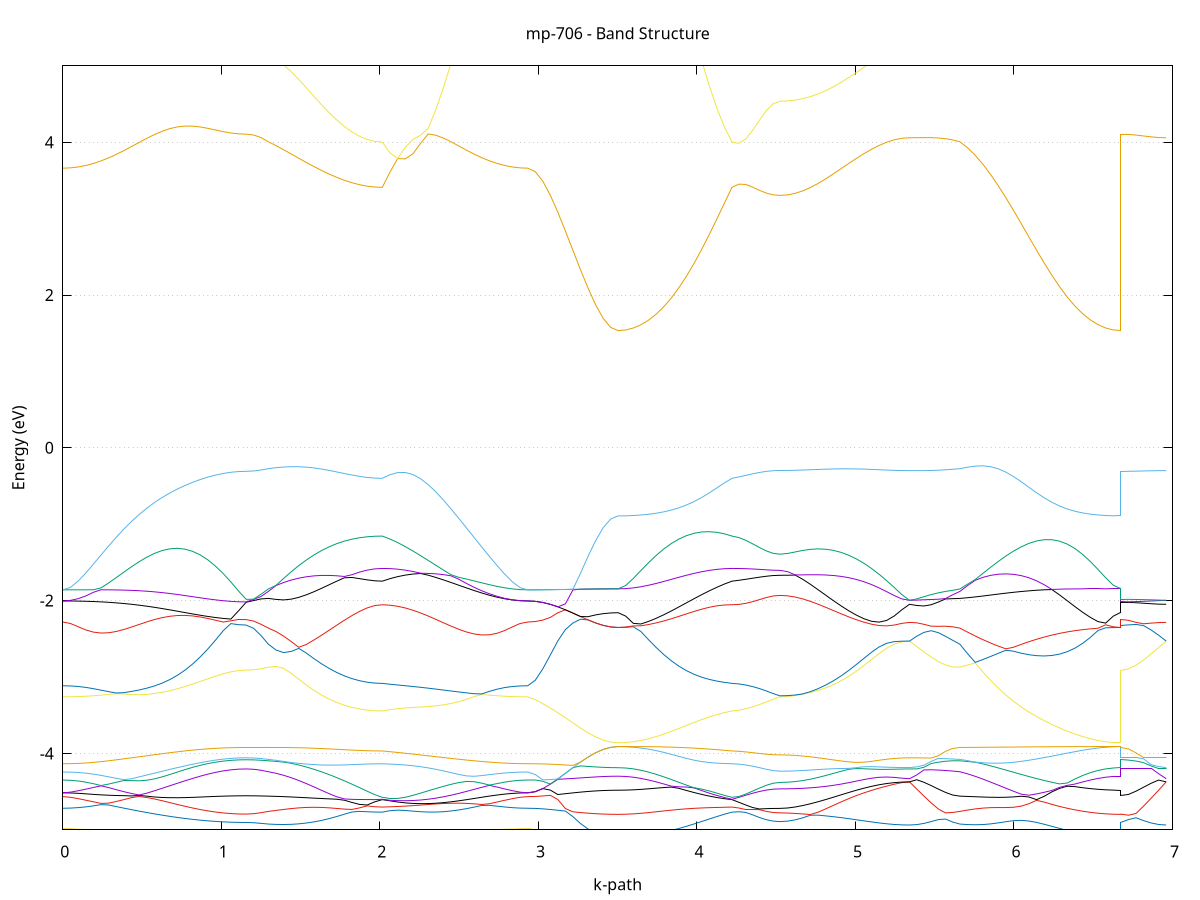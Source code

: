 set title 'mp-706 - Band Structure'
set xlabel 'k-path'
set ylabel 'Energy (eV)'
set grid y
set yrange [-5:5]
set terminal png size 800,600
set output 'mp-706_bands_gnuplot.png'
plot '-' using 1:2 with lines notitle, '-' using 1:2 with lines notitle, '-' using 1:2 with lines notitle, '-' using 1:2 with lines notitle, '-' using 1:2 with lines notitle, '-' using 1:2 with lines notitle, '-' using 1:2 with lines notitle, '-' using 1:2 with lines notitle, '-' using 1:2 with lines notitle, '-' using 1:2 with lines notitle, '-' using 1:2 with lines notitle, '-' using 1:2 with lines notitle, '-' using 1:2 with lines notitle, '-' using 1:2 with lines notitle, '-' using 1:2 with lines notitle, '-' using 1:2 with lines notitle, '-' using 1:2 with lines notitle, '-' using 1:2 with lines notitle, '-' using 1:2 with lines notitle, '-' using 1:2 with lines notitle, '-' using 1:2 with lines notitle, '-' using 1:2 with lines notitle, '-' using 1:2 with lines notitle, '-' using 1:2 with lines notitle, '-' using 1:2 with lines notitle, '-' using 1:2 with lines notitle, '-' using 1:2 with lines notitle, '-' using 1:2 with lines notitle, '-' using 1:2 with lines notitle, '-' using 1:2 with lines notitle, '-' using 1:2 with lines notitle, '-' using 1:2 with lines notitle, '-' using 1:2 with lines notitle, '-' using 1:2 with lines notitle, '-' using 1:2 with lines notitle, '-' using 1:2 with lines notitle, '-' using 1:2 with lines notitle, '-' using 1:2 with lines notitle, '-' using 1:2 with lines notitle, '-' using 1:2 with lines notitle, '-' using 1:2 with lines notitle, '-' using 1:2 with lines notitle, '-' using 1:2 with lines notitle, '-' using 1:2 with lines notitle, '-' using 1:2 with lines notitle, '-' using 1:2 with lines notitle, '-' using 1:2 with lines notitle, '-' using 1:2 with lines notitle, '-' using 1:2 with lines notitle, '-' using 1:2 with lines notitle, '-' using 1:2 with lines notitle, '-' using 1:2 with lines notitle, '-' using 1:2 with lines notitle, '-' using 1:2 with lines notitle, '-' using 1:2 with lines notitle, '-' using 1:2 with lines notitle, '-' using 1:2 with lines notitle, '-' using 1:2 with lines notitle, '-' using 1:2 with lines notitle, '-' using 1:2 with lines notitle, '-' using 1:2 with lines notitle, '-' using 1:2 with lines notitle, '-' using 1:2 with lines notitle, '-' using 1:2 with lines notitle, '-' using 1:2 with lines notitle, '-' using 1:2 with lines notitle, '-' using 1:2 with lines notitle, '-' using 1:2 with lines notitle, '-' using 1:2 with lines notitle, '-' using 1:2 with lines notitle, '-' using 1:2 with lines notitle, '-' using 1:2 with lines notitle, '-' using 1:2 with lines notitle, '-' using 1:2 with lines notitle, '-' using 1:2 with lines notitle, '-' using 1:2 with lines notitle, '-' using 1:2 with lines notitle, '-' using 1:2 with lines notitle, '-' using 1:2 with lines notitle, '-' using 1:2 with lines notitle, '-' using 1:2 with lines notitle, '-' using 1:2 with lines notitle, '-' using 1:2 with lines notitle, '-' using 1:2 with lines notitle, '-' using 1:2 with lines notitle, '-' using 1:2 with lines notitle, '-' using 1:2 with lines notitle, '-' using 1:2 with lines notitle, '-' using 1:2 with lines notitle, '-' using 1:2 with lines notitle, '-' using 1:2 with lines notitle, '-' using 1:2 with lines notitle, '-' using 1:2 with lines notitle, '-' using 1:2 with lines notitle, '-' using 1:2 with lines notitle, '-' using 1:2 with lines notitle
0.000000 -21.098928
0.048189 -21.098228
0.096378 -21.095928
0.144567 -21.092228
0.192756 -21.087228
0.240945 -21.080628
0.289134 -21.073028
0.337323 -21.064328
0.385512 -21.054728
0.433700 -21.044628
0.481889 -21.033828
0.530078 -21.022728
0.578267 -21.011528
0.626456 -21.000428
0.674645 -20.989628
0.722834 -20.979228
0.771023 -20.969428
0.819212 -20.960528
0.867401 -20.952228
0.915590 -20.945128
0.963779 -20.939128
1.011968 -20.934328
1.060157 -20.930928
1.108346 -20.928928
1.156535 -20.928128
1.156535 -20.928128
1.203399 -20.927628
1.250263 -20.926328
1.297127 -20.927828
1.297127 -20.927828
1.345019 -20.930728
1.392911 -20.933628
1.440803 -20.936628
1.488695 -20.939528
1.536587 -20.942428
1.584479 -20.945328
1.632371 -20.948128
1.680263 -20.950728
1.728155 -20.953028
1.776047 -20.955128
1.823939 -20.956828
1.871831 -20.958328
1.919723 -20.959228
1.967615 -20.959928
2.015506 -20.959928
2.015506 -20.959928
2.063781 -20.946728
2.112055 -20.938728
2.160329 -20.951728
2.208603 -20.965128
2.256877 -20.978628
2.305151 -20.992028
2.353425 -21.005228
2.401699 -21.018128
2.449973 -21.030528
2.498247 -21.042328
2.546521 -21.053528
2.594795 -21.063528
2.643069 -21.072528
2.691343 -21.080428
2.739617 -21.086928
2.787891 -21.092228
2.836166 -21.095928
2.884440 -21.098228
2.932714 -21.098928
2.932714 -21.098928
2.980236 -21.098828
3.027757 -21.098428
3.075279 -21.097728
3.122801 -21.096928
3.170323 -21.095828
3.217845 -21.094528
3.265367 -21.093428
3.312889 -21.092428
3.360411 -21.091528
3.407933 -21.090828
3.455455 -21.090328
3.502976 -21.090228
3.502976 -21.090228
3.550868 -21.089528
3.598760 -21.087228
3.646652 -21.083528
3.694544 -21.078428
3.742436 -21.072128
3.790328 -21.064428
3.838220 -21.055728
3.886112 -21.046028
3.934004 -21.035428
3.981896 -21.023928
4.029788 -21.011928
4.077680 -20.999228
4.125572 -20.986428
4.173464 -20.973328
4.221356 -20.959928
4.221356 -20.959928
4.264494 -20.956228
4.307632 -20.952628
4.350770 -20.949228
4.393908 -20.945828
4.437046 -20.942628
4.480183 -20.939428
4.523321 -20.936728
4.523321 -20.936728
4.571427 -20.936628
4.619532 -20.936428
4.667638 -20.935928
4.715743 -20.935328
4.763849 -20.934528
4.811954 -20.933528
4.860060 -20.932628
4.908165 -20.931628
4.956271 -20.930628
5.004376 -20.929528
5.052482 -20.928528
5.100587 -20.927628
5.148693 -20.926928
5.196798 -20.926228
5.244904 -20.925728
5.293009 -20.925328
5.341115 -20.925328
5.341115 -20.925328
5.386530 -20.925628
5.431946 -20.926128
5.477361 -20.926228
5.522777 -20.926128
5.568193 -20.925728
5.613608 -20.926428
5.659024 -20.927828
5.659024 -20.927828
5.707402 -20.932428
5.755780 -20.938328
5.804158 -20.945228
5.852537 -20.953028
5.900915 -20.961928
5.949293 -20.971428
5.997671 -20.981928
6.046049 -20.992728
6.094428 -21.003628
6.142806 -21.014728
6.191184 -21.025628
6.239562 -21.036228
6.287940 -21.046328
6.336319 -21.055728
6.384697 -21.064328
6.433075 -21.071828
6.481453 -21.078228
6.529831 -21.083428
6.578210 -21.087228
6.626588 -21.089428
6.674966 -21.090228
6.674966 -20.928128
6.722488 -20.928128
6.770010 -20.927828
6.817532 -20.927328
6.865054 -20.926728
6.912575 -20.925828
6.960097 -20.925328
e
0.000000 -20.815728
0.048189 -20.815928
0.096378 -20.817228
0.144567 -20.819328
0.192756 -20.822228
0.240945 -20.825728
0.289134 -20.830128
0.337323 -20.835028
0.385512 -20.840628
0.433700 -20.846628
0.481889 -20.853028
0.530078 -20.859828
0.578267 -20.866628
0.626456 -20.873628
0.674645 -20.880528
0.722834 -20.887328
0.771023 -20.893728
0.819212 -20.899728
0.867401 -20.905228
0.915590 -20.910028
0.963779 -20.914228
1.011968 -20.917528
1.060157 -20.919928
1.108346 -20.921528
1.156535 -20.922128
1.156535 -20.922128
1.203399 -20.922728
1.250263 -20.924728
1.297127 -20.924028
1.297127 -20.924028
1.345019 -20.922128
1.392911 -20.920428
1.440803 -20.919028
1.488695 -20.917828
1.536587 -20.916728
1.584479 -20.915928
1.632371 -20.915328
1.680263 -20.914828
1.728155 -20.914428
1.776047 -20.914228
1.823939 -20.914028
1.871831 -20.913928
1.919723 -20.913828
1.967615 -20.913728
2.015506 -20.913728
2.015506 -20.913728
2.063781 -20.925928
2.112055 -20.933828
2.160329 -20.921428
2.208603 -20.909328
2.256877 -20.897628
2.305151 -20.886628
2.353425 -20.876328
2.401699 -20.866728
2.449973 -20.857828
2.498247 -20.849828
2.546521 -20.842728
2.594795 -20.836328
2.643069 -20.830928
2.691343 -20.826228
2.739617 -20.822428
2.787891 -20.819428
2.836166 -20.817228
2.884440 -20.815928
2.932714 -20.815728
2.932714 -20.815728
2.980236 -20.815528
3.027757 -20.815828
3.075279 -20.816428
3.122801 -20.817128
3.170323 -20.817928
3.217845 -20.818628
3.265367 -20.819228
3.312889 -20.819928
3.360411 -20.820428
3.407933 -20.820828
3.455455 -20.821028
3.502976 -20.821128
3.502976 -20.821128
3.550868 -20.821628
3.598760 -20.822828
3.646652 -20.824928
3.694544 -20.827728
3.742436 -20.831428
3.790328 -20.836028
3.838220 -20.841528
3.886112 -20.847728
3.934004 -20.854828
3.981896 -20.862628
4.029788 -20.871528
4.077680 -20.881028
4.125572 -20.891228
4.173464 -20.902228
4.221356 -20.913728
4.221356 -20.913728
4.264494 -20.917228
4.307632 -20.920628
4.350770 -20.923828
4.393908 -20.927028
4.437046 -20.930228
4.480183 -20.933328
4.523321 -20.936028
4.523321 -20.936028
4.571427 -20.935928
4.619532 -20.935728
4.667638 -20.935328
4.715743 -20.934628
4.763849 -20.933828
4.811954 -20.932928
4.860060 -20.931828
4.908165 -20.930828
4.956271 -20.929828
5.004376 -20.928828
5.052482 -20.927928
5.100587 -20.927028
5.148693 -20.926328
5.196798 -20.925628
5.244904 -20.925128
5.293009 -20.924828
5.341115 -20.924628
5.341115 -20.924628
5.386530 -20.924328
5.431946 -20.924228
5.477361 -20.924228
5.522777 -20.924628
5.568193 -20.925328
5.613608 -20.925028
5.659024 -20.924028
5.659024 -20.924028
5.707402 -20.920728
5.755780 -20.916528
5.804158 -20.911628
5.852537 -20.906028
5.900915 -20.899828
5.949293 -20.893328
5.997671 -20.886528
6.046049 -20.879628
6.094428 -20.872628
6.142806 -20.865528
6.191184 -20.858728
6.239562 -20.852228
6.287940 -20.846128
6.336319 -20.840628
6.384697 -20.835628
6.433075 -20.831328
6.481453 -20.827628
6.529831 -20.824928
6.578210 -20.822828
6.626588 -20.821728
6.674966 -20.821128
6.674966 -20.922128
6.722488 -20.922228
6.770010 -20.922528
6.817532 -20.923128
6.865054 -20.923528
6.912575 -20.924128
6.960097 -20.924628
e
0.000000 -6.429428
0.048189 -6.428728
0.096378 -6.426628
0.144567 -6.423228
0.192756 -6.418528
0.240945 -6.412828
0.289134 -6.406128
0.337323 -6.398628
0.385512 -6.390628
0.433700 -6.382328
0.481889 -6.373828
0.530078 -6.365328
0.578267 -6.357128
0.626456 -6.349328
0.674645 -6.341828
0.722834 -6.334928
0.771023 -6.328628
0.819212 -6.322828
0.867401 -6.317528
0.915590 -6.312828
0.963779 -6.308928
1.011968 -6.305628
1.060157 -6.303228
1.108346 -6.301728
1.156535 -6.301228
1.156535 -6.301228
1.203399 -6.300828
1.250263 -6.299828
1.297127 -6.298028
1.297127 -6.298028
1.345019 -6.296628
1.392911 -6.295328
1.440803 -6.294228
1.488695 -6.293328
1.536587 -6.292628
1.584479 -6.292028
1.632371 -6.291528
1.680263 -6.291128
1.728155 -6.290828
1.776047 -6.290628
1.823939 -6.290428
1.871831 -6.290328
1.919723 -6.290228
1.967615 -6.290228
2.015506 -6.290228
2.015506 -6.290228
2.063781 -6.296728
2.112055 -6.304028
2.160329 -6.312028
2.208603 -6.320628
2.256877 -6.329928
2.305151 -6.339528
2.353425 -6.349528
2.401699 -6.359628
2.449973 -6.369628
2.498247 -6.379428
2.546521 -6.388828
2.594795 -6.397528
2.643069 -6.405428
2.691343 -6.412528
2.739617 -6.418428
2.787891 -6.423128
2.836166 -6.426628
2.884440 -6.428728
2.932714 -6.429428
2.932714 -6.429428
2.980236 -6.426128
3.027757 -6.416328
3.075279 -6.400828
3.122801 -6.380828
3.170323 -6.357728
3.217845 -6.333428
3.265367 -6.309928
3.312889 -6.289028
3.360411 -6.272128
3.407933 -6.260028
3.455455 -6.252828
3.502976 -6.250428
3.502976 -6.250428
3.550868 -6.250528
3.598760 -6.251128
3.646652 -6.251928
3.694544 -6.253128
3.742436 -6.254628
3.790328 -6.256528
3.838220 -6.258628
3.886112 -6.261128
3.934004 -6.264028
3.981896 -6.267128
4.029788 -6.270728
4.077680 -6.274728
4.125572 -6.279328
4.173464 -6.284428
4.221356 -6.290228
4.221356 -6.290228
4.264494 -6.291528
4.307632 -6.291828
4.350770 -6.291228
4.393908 -6.290028
4.437046 -6.288828
4.480183 -6.287828
4.523321 -6.287428
4.523321 -6.287428
4.571427 -6.287428
4.619532 -6.287428
4.667638 -6.287428
4.715743 -6.287428
4.763849 -6.287428
4.811954 -6.287328
4.860060 -6.287228
4.908165 -6.287128
4.956271 -6.287028
5.004376 -6.286928
5.052482 -6.286728
5.100587 -6.286628
5.148693 -6.286528
5.196798 -6.286328
5.244904 -6.286228
5.293009 -6.286228
5.341115 -6.286128
5.341115 -6.286128
5.386530 -6.286928
5.431946 -6.288928
5.477361 -6.291728
5.522777 -6.294628
5.568193 -6.296928
5.613608 -6.298228
5.659024 -6.298028
5.659024 -6.298028
5.707402 -6.295528
5.755780 -6.292528
5.804158 -6.289028
5.852537 -6.285228
5.900915 -6.281328
5.949293 -6.277328
5.997671 -6.273628
6.046049 -6.270128
6.094428 -6.267028
6.142806 -6.264228
6.191184 -6.261928
6.239562 -6.259928
6.287940 -6.258228
6.336319 -6.256728
6.384697 -6.255328
6.433075 -6.254028
6.481453 -6.252828
6.529831 -6.251828
6.578210 -6.251128
6.626588 -6.250628
6.674966 -6.250428
6.674966 -6.301228
6.722488 -6.300228
6.770010 -6.297528
6.817532 -6.293828
6.865054 -6.290028
6.912575 -6.287228
6.960097 -6.286128
e
0.000000 -4.987728
0.048189 -4.990228
0.096378 -4.997428
0.144567 -5.009528
0.192756 -5.026528
0.240945 -5.048528
0.289134 -5.075528
0.337323 -5.107328
0.385512 -5.143728
0.433700 -5.184028
0.481889 -5.227028
0.530078 -5.271528
0.578267 -5.316028
0.626456 -5.359328
0.674645 -5.400028
0.722834 -5.437528
0.771023 -5.471128
0.819212 -5.500628
0.867401 -5.525828
0.915590 -5.546828
0.963779 -5.563728
1.011968 -5.576628
1.060157 -5.585828
1.108346 -5.591228
1.156535 -5.593028
1.156535 -5.593028
1.203399 -5.592028
1.250263 -5.588828
1.297127 -5.583728
1.297127 -5.583728
1.345019 -5.577928
1.392911 -5.569728
1.440803 -5.559428
1.488695 -5.547328
1.536587 -5.533928
1.584479 -5.519728
1.632371 -5.505128
1.680263 -5.490628
1.728155 -5.476928
1.776047 -5.464328
1.823939 -5.453528
1.871831 -5.444728
1.919723 -5.438228
1.967615 -5.434328
2.015506 -5.433028
2.015506 -5.433028
2.063781 -5.419428
2.112055 -5.401328
2.160329 -5.379128
2.208603 -5.353328
2.256877 -5.324628
2.305151 -5.293628
2.353425 -5.261228
2.401699 -5.228128
2.449973 -5.195128
2.498247 -5.162728
2.546521 -5.131628
2.594795 -5.102228
2.643069 -5.075128
2.691343 -5.050628
2.739617 -5.029328
2.787891 -5.011928
2.836166 -4.998728
2.884440 -4.990528
2.932714 -4.987728
2.932714 -4.987728
2.980236 -4.998828
3.027757 -5.027928
3.075279 -5.067528
3.122801 -5.110928
3.170323 -5.153928
3.217845 -5.194028
3.265367 -5.229728
3.312889 -5.259828
3.360411 -5.283828
3.407933 -5.301228
3.455455 -5.311828
3.502976 -5.315328
3.502976 -5.315328
3.550868 -5.317428
3.598760 -5.323728
3.646652 -5.333528
3.694544 -5.346328
3.742436 -5.361128
3.790328 -5.377128
3.838220 -5.393228
3.886112 -5.408528
3.934004 -5.422228
3.981896 -5.433428
4.029788 -5.441528
4.077680 -5.445928
4.125572 -5.446128
4.173464 -5.441928
4.221356 -5.433028
4.221356 -5.433028
4.264494 -5.428928
4.307632 -5.423528
4.350770 -5.417028
4.393908 -5.410128
4.437046 -5.403928
4.480183 -5.399428
4.523321 -5.397828
4.523321 -5.397828
4.571427 -5.398828
4.619532 -5.402028
4.667638 -5.406828
4.715743 -5.412828
4.763849 -5.419428
4.811954 -5.426228
4.860060 -5.432528
4.908165 -5.438028
4.956271 -5.442328
5.004376 -5.445428
5.052482 -5.447228
5.100587 -5.447928
5.148693 -5.447728
5.196798 -5.447028
5.244904 -5.446128
5.293009 -5.445428
5.341115 -5.445228
5.341115 -5.445228
5.386530 -5.483728
5.431946 -5.516228
5.477361 -5.542528
5.522777 -5.562428
5.568193 -5.576028
5.613608 -5.583128
5.659024 -5.583728
5.659024 -5.583728
5.707402 -5.576328
5.755780 -5.566928
5.804158 -5.555728
5.852537 -5.542828
5.900915 -5.528428
5.949293 -5.512728
5.997671 -5.496128
6.046049 -5.478728
6.094428 -5.460828
6.142806 -5.442728
6.191184 -5.424828
6.239562 -5.407228
6.287940 -5.390328
6.336319 -5.374528
6.384697 -5.359928
6.433075 -5.347028
6.481453 -5.336028
6.529831 -5.327128
6.578210 -5.320628
6.626588 -5.316728
6.674966 -5.315328
6.674966 -5.593028
6.722488 -5.588928
6.770010 -5.576328
6.817532 -5.555628
6.865054 -5.526628
6.912575 -5.489828
6.960097 -5.445228
e
0.000000 -4.987728
0.048189 -4.988628
0.096378 -4.991328
0.144567 -4.995528
0.192756 -5.000928
0.240945 -5.007228
0.289134 -5.014128
0.337323 -5.021528
0.385512 -5.029028
0.433700 -5.036628
0.481889 -5.044128
0.530078 -5.051528
0.578267 -5.058628
0.626456 -5.065528
0.674645 -5.072028
0.722834 -5.078128
0.771023 -5.083828
0.819212 -5.089028
0.867401 -5.093628
0.915590 -5.097628
0.963779 -5.101028
1.011968 -5.103628
1.060157 -5.105528
1.108346 -5.106728
1.156535 -5.107128
1.156535 -5.107128
1.203399 -5.107728
1.250263 -5.109528
1.297127 -5.112728
1.297127 -5.112728
1.345019 -5.115728
1.392911 -5.119228
1.440803 -5.123328
1.488695 -5.128128
1.536587 -5.133828
1.584479 -5.140328
1.632371 -5.147928
1.680263 -5.156328
1.728155 -5.165328
1.776047 -5.174428
1.823939 -5.183228
1.871831 -5.190828
1.919723 -5.196728
1.967615 -5.200528
2.015506 -5.201828
2.015506 -5.201828
2.063781 -5.186428
2.112055 -5.170228
2.160329 -5.153228
2.208603 -5.135728
2.256877 -5.118028
2.305151 -5.100328
2.353425 -5.083328
2.401699 -5.067128
2.449973 -5.052228
2.498247 -5.038928
2.546521 -5.027228
2.594795 -5.017128
2.643069 -5.008828
2.691343 -5.002028
2.739617 -4.996728
2.787891 -4.992728
2.836166 -4.989928
2.884440 -4.988328
2.932714 -4.987728
2.932714 -4.987728
2.980236 -4.998828
3.027757 -5.027928
3.075279 -5.067528
3.122801 -5.110928
3.170323 -5.153928
3.217845 -5.194028
3.265367 -5.229728
3.312889 -5.259828
3.360411 -5.283828
3.407933 -5.301228
3.455455 -5.311828
3.502976 -5.315328
3.502976 -5.315328
3.550868 -5.314828
3.598760 -5.313128
3.646652 -5.310328
3.694544 -5.306528
3.742436 -5.301628
3.790328 -5.295828
3.838220 -5.289028
3.886112 -5.281328
3.934004 -5.272728
3.981896 -5.263228
4.029788 -5.252828
4.077680 -5.241528
4.125572 -5.229228
4.173464 -5.216028
4.221356 -5.201828
4.221356 -5.201828
4.264494 -5.196128
4.307632 -5.188328
4.350770 -5.179028
4.393908 -5.169428
4.437046 -5.160928
4.480183 -5.154928
4.523321 -5.152728
4.523321 -5.152728
4.571427 -5.156528
4.619532 -5.167428
4.667638 -5.183828
4.715743 -5.204428
4.763849 -5.227728
4.811954 -5.252928
4.860060 -5.278928
4.908165 -5.305128
4.956271 -5.330628
5.004376 -5.354828
5.052482 -5.377028
5.100587 -5.396828
5.148693 -5.413728
5.196798 -5.427328
5.244904 -5.437128
5.293009 -5.443228
5.341115 -5.445228
5.341115 -5.445228
5.386530 -5.401028
5.431946 -5.351828
5.477361 -5.298228
5.522777 -5.241528
5.568193 -5.184628
5.613608 -5.134828
5.659024 -5.112728
5.659024 -5.112728
5.707402 -5.117628
5.755780 -5.124328
5.804158 -5.133328
5.852537 -5.144728
5.900915 -5.158628
5.949293 -5.175028
5.997671 -5.193528
6.046049 -5.213228
6.094428 -5.233228
6.142806 -5.252428
6.191184 -5.269928
6.239562 -5.284928
6.287940 -5.297028
6.336319 -5.306028
6.384697 -5.312028
6.433075 -5.315328
6.481453 -5.316728
6.529831 -5.316828
6.578210 -5.316228
6.626588 -5.315628
6.674966 -5.315328
6.674966 -5.107128
6.722488 -5.139328
6.770010 -5.202728
6.817532 -5.270328
6.865054 -5.334628
6.912575 -5.393328
6.960097 -5.445228
e
0.000000 -4.718228
0.048189 -4.716128
0.096378 -4.710128
0.144567 -4.700428
0.192756 -4.687128
0.240945 -4.670728
0.289134 -4.675728
0.337323 -4.696428
0.385512 -4.716828
0.433700 -4.736628
0.481889 -4.755828
0.530078 -4.774228
0.578267 -4.791828
0.626456 -4.808528
0.674645 -4.824128
0.722834 -4.838528
0.771023 -4.851728
0.819212 -4.863628
0.867401 -4.874128
0.915590 -4.883128
0.963779 -4.890628
1.011968 -4.896528
1.060157 -4.900728
1.108346 -4.903328
1.156535 -4.904128
1.156535 -4.904128
1.203399 -4.907728
1.250263 -4.916028
1.297127 -4.925028
1.297127 -4.925028
1.345019 -4.929628
1.392911 -4.931028
1.440803 -4.928728
1.488695 -4.922228
1.536587 -4.911528
1.584479 -4.896528
1.632371 -4.877228
1.680263 -4.853828
1.728155 -4.826528
1.776047 -4.796328
1.823939 -4.767328
1.871831 -4.759128
1.919723 -4.763728
1.967615 -4.767828
2.015506 -4.769228
2.015506 -4.769228
2.063781 -4.750028
2.112055 -4.743228
2.160329 -4.747328
2.208603 -4.755928
2.256877 -4.763728
2.305151 -4.768128
2.353425 -4.768028
2.401699 -4.763228
2.449973 -4.753728
2.498247 -4.740228
2.546521 -4.723228
2.594795 -4.703428
2.643069 -4.681828
2.691343 -4.679728
2.739617 -4.691028
2.787891 -4.701628
2.836166 -4.710428
2.884440 -4.716128
2.932714 -4.718228
2.932714 -4.718228
2.980236 -4.720228
3.027757 -4.726028
3.075279 -4.734528
3.122801 -4.744428
3.170323 -4.754828
3.217845 -4.828128
3.265367 -4.917828
3.312889 -4.989428
3.360411 -5.042528
3.407933 -5.078428
3.455455 -5.098828
3.502976 -5.105328
3.502976 -5.105328
3.550868 -5.103328
3.598760 -5.097028
3.646652 -5.086728
3.694544 -5.072628
3.742436 -5.054828
3.790328 -5.033828
3.838220 -5.009828
3.886112 -4.983228
3.934004 -4.954428
3.981896 -4.923828
4.029788 -4.891928
4.077680 -4.859428
4.125572 -4.827128
4.173464 -4.796328
4.221356 -4.769228
4.221356 -4.769228
4.264494 -4.763928
4.307632 -4.772828
4.350770 -4.804228
4.393908 -4.838828
4.437046 -4.867428
4.480183 -4.886228
4.523321 -4.892728
4.523321 -4.892728
4.571427 -4.886928
4.619532 -4.870028
4.667638 -4.843628
4.715743 -4.809728
4.763849 -4.808428
4.811954 -4.817828
4.860060 -4.828528
4.908165 -4.840628
4.956271 -4.853928
5.004376 -4.868128
5.052482 -4.882628
5.100587 -4.896928
5.148693 -4.910128
5.196798 -4.921528
5.244904 -4.930328
5.293009 -4.935928
5.341115 -4.937828
5.341115 -4.937828
5.386530 -4.932328
5.431946 -4.916728
5.477361 -4.893028
5.522777 -4.866628
5.568193 -4.859528
5.613608 -4.898728
5.659024 -4.925028
5.659024 -4.925028
5.707402 -4.931828
5.755780 -4.934328
5.804158 -4.931528
5.852537 -4.923128
5.900915 -4.909828
5.949293 -4.894128
5.997671 -4.880828
6.046049 -4.876728
6.094428 -4.885228
6.142806 -4.903828
6.191184 -4.928128
6.239562 -4.954928
6.287940 -4.982128
6.336319 -5.008228
6.384697 -5.032428
6.433075 -5.053728
6.481453 -5.071928
6.529831 -5.086328
6.578210 -5.096828
6.626588 -5.103228
6.674966 -5.105328
6.674966 -4.904128
6.722488 -4.866228
6.770010 -4.843128
6.817532 -4.879728
6.865054 -4.910628
6.912575 -4.930828
6.960097 -4.937828
e
0.000000 -4.565828
0.048189 -4.574428
0.096378 -4.592228
0.144567 -4.612528
0.192756 -4.633528
0.240945 -4.654728
0.289134 -4.651428
0.337323 -4.629528
0.385512 -4.605228
0.433700 -4.578928
0.481889 -4.564328
0.530078 -4.577728
0.578267 -4.596728
0.626456 -4.619428
0.674645 -4.643928
0.722834 -4.668628
0.771023 -4.692628
0.819212 -4.714928
0.867401 -4.735228
0.915590 -4.752928
0.963779 -4.767728
1.011968 -4.779428
1.060157 -4.787928
1.108346 -4.793128
1.156535 -4.794828
1.156535 -4.794828
1.203399 -4.789628
1.250263 -4.776428
1.297127 -4.759528
1.297127 -4.759528
1.345019 -4.746628
1.392911 -4.733828
1.440803 -4.722328
1.488695 -4.713328
1.536587 -4.707528
1.584479 -4.705628
1.632371 -4.707528
1.680263 -4.712928
1.728155 -4.720828
1.776047 -4.729528
1.823939 -4.733828
1.871831 -4.713528
1.919723 -4.687028
1.967615 -4.698728
2.015506 -4.702628
2.015506 -4.702628
2.063781 -4.699428
2.112055 -4.695328
2.160329 -4.690128
2.208603 -4.683928
2.256877 -4.676728
2.305151 -4.669228
2.353425 -4.662028
2.401699 -4.656228
2.449973 -4.652528
2.498247 -4.651828
2.546521 -4.654528
2.594795 -4.660428
2.643069 -4.669228
2.691343 -4.659128
2.739617 -4.636228
2.787891 -4.613828
2.836166 -4.592628
2.884440 -4.574528
2.932714 -4.565828
2.932714 -4.565828
2.980236 -4.563628
3.027757 -4.557628
3.075279 -4.548928
3.122801 -4.603728
3.170323 -4.722028
3.217845 -4.765028
3.265367 -4.774428
3.312889 -4.782628
3.360411 -4.789228
3.407933 -4.794128
3.455455 -4.797028
3.502976 -4.798128
3.502976 -4.798128
3.550868 -4.796428
3.598760 -4.791828
3.646652 -4.784428
3.694544 -4.775128
3.742436 -4.764628
3.790328 -4.753728
3.838220 -4.743228
3.886112 -4.733828
3.934004 -4.725728
3.981896 -4.719328
4.029788 -4.714328
4.077680 -4.710628
4.125572 -4.707728
4.173464 -4.705228
4.221356 -4.702628
4.221356 -4.702628
4.264494 -4.714928
4.307632 -4.732328
4.350770 -4.732328
4.393908 -4.736728
4.437046 -4.759128
4.480183 -4.773528
4.523321 -4.778528
4.523321 -4.778528
4.571427 -4.780828
4.619532 -4.786128
4.667638 -4.792828
4.715743 -4.800228
4.763849 -4.770128
4.811954 -4.726828
4.860060 -4.681628
4.908165 -4.636628
4.956271 -4.593628
5.004376 -4.553728
5.052482 -4.517628
5.100587 -4.485028
5.148693 -4.455328
5.196798 -4.428228
5.244904 -4.403628
5.293009 -4.383028
5.341115 -4.373228
5.341115 -4.373228
5.386530 -4.466428
5.431946 -4.558728
5.477361 -4.647428
5.522777 -4.727828
5.568193 -4.778928
5.613608 -4.773028
5.659024 -4.759528
5.659024 -4.759528
5.707402 -4.742128
5.755780 -4.727128
5.804158 -4.716228
5.852537 -4.710328
5.900915 -4.708828
5.949293 -4.709028
5.997671 -4.705328
6.046049 -4.689928
6.094428 -4.658928
6.142806 -4.614428
6.191184 -4.638028
6.239562 -4.667628
6.287940 -4.694428
6.336319 -4.718328
6.384697 -4.739228
6.433075 -4.757028
6.481453 -4.771728
6.529831 -4.783228
6.578210 -4.791428
6.626588 -4.796428
6.674966 -4.798128
6.674966 -4.794828
6.722488 -4.809628
6.770010 -4.785828
6.817532 -4.690328
6.865054 -4.587728
6.912575 -4.481228
6.960097 -4.373228
e
0.000000 -4.516328
0.048189 -4.518028
0.096378 -4.522728
0.144567 -4.529328
0.192756 -4.536528
0.240945 -4.543028
0.289134 -4.547928
0.337323 -4.551128
0.385512 -4.553328
0.433700 -4.556828
0.481889 -4.550628
0.530078 -4.559828
0.578267 -4.570628
0.626456 -4.577228
0.674645 -4.580328
0.722834 -4.580628
0.771023 -4.578828
0.819212 -4.575528
0.867401 -4.571528
0.915590 -4.567228
0.963779 -4.563228
1.011968 -4.559828
1.060157 -4.557128
1.108346 -4.555528
1.156535 -4.555028
1.156535 -4.555028
1.203399 -4.555528
1.250263 -4.557228
1.297127 -4.559828
1.297127 -4.559828
1.345019 -4.562528
1.392911 -4.566128
1.440803 -4.570528
1.488695 -4.575428
1.536587 -4.580628
1.584479 -4.585828
1.632371 -4.590828
1.680263 -4.595528
1.728155 -4.600228
1.776047 -4.613028
1.823939 -4.642228
1.871831 -4.667928
1.919723 -4.675828
1.967615 -4.634328
2.015506 -4.605328
2.015506 -4.605328
2.063781 -4.620828
2.112055 -4.636428
2.160329 -4.647828
2.208603 -4.655028
2.256877 -4.658028
2.305151 -4.657028
2.353425 -4.652428
2.401699 -4.644528
2.449973 -4.633728
2.498247 -4.620628
2.546521 -4.605928
2.594795 -4.590228
2.643069 -4.574328
2.691343 -4.558928
2.739617 -4.544928
2.787891 -4.533028
2.836166 -4.523928
2.884440 -4.518228
2.932714 -4.516328
2.932714 -4.516328
2.980236 -4.501428
3.027757 -4.460828
3.075279 -4.480428
3.122801 -4.538628
3.170323 -4.527628
3.217845 -4.517028
3.265367 -4.507128
3.312889 -4.498528
3.360411 -4.491428
3.407933 -4.486328
3.455455 -4.483128
3.502976 -4.482028
3.502976 -4.482028
3.550868 -4.480728
3.598760 -4.477028
3.646652 -4.471128
3.694544 -4.463628
3.742436 -4.455328
3.790328 -4.447328
3.838220 -4.440928
3.886112 -4.457228
3.934004 -4.485528
3.981896 -4.512228
4.029788 -4.536828
4.077680 -4.558728
4.125572 -4.577628
4.173464 -4.593228
4.221356 -4.605328
4.221356 -4.605328
4.264494 -4.639828
4.307632 -4.675328
4.350770 -4.708228
4.393908 -4.727728
4.437046 -4.723528
4.480183 -4.720928
4.523321 -4.720028
4.523321 -4.720028
4.571427 -4.715028
4.619532 -4.701828
4.667638 -4.682928
4.715743 -4.659728
4.763849 -4.633328
4.811954 -4.604528
4.860060 -4.574328
4.908165 -4.543428
4.956271 -4.512828
5.004376 -4.483428
5.052482 -4.456128
5.100587 -4.431728
5.148693 -4.411028
5.196798 -4.394628
5.244904 -4.382728
5.293009 -4.375628
5.341115 -4.373228
5.341115 -4.373228
5.386530 -4.344628
5.431946 -4.378228
5.477361 -4.421128
5.522777 -4.467128
5.568193 -4.510828
5.613608 -4.545228
5.659024 -4.559828
5.659024 -4.559828
5.707402 -4.563428
5.755780 -4.567428
5.804158 -4.571328
5.852537 -4.574428
5.900915 -4.575728
5.949293 -4.574428
5.997671 -4.569628
6.046049 -4.560728
6.094428 -4.571128
6.142806 -4.605828
6.191184 -4.561228
6.239562 -4.503328
6.287940 -4.457928
6.336319 -4.429828
6.384697 -4.435128
6.433075 -4.449328
6.481453 -4.461128
6.529831 -4.470228
6.578210 -4.476828
6.626588 -4.480728
6.674966 -4.482028
6.674966 -4.555028
6.722488 -4.537228
6.770010 -4.494728
6.817532 -4.442928
6.865054 -4.391528
6.912575 -4.349328
6.960097 -4.373228
e
0.000000 -4.516328
0.048189 -4.507528
0.096378 -4.489428
0.144567 -4.468628
0.192756 -4.446828
0.240945 -4.424428
0.289134 -4.447628
0.337323 -4.475128
0.385512 -4.501428
0.433700 -4.525028
0.481889 -4.544628
0.530078 -4.520628
0.578267 -4.489328
0.626456 -4.457028
0.674645 -4.424128
0.722834 -4.391228
0.771023 -4.358828
0.819212 -4.327528
0.867401 -4.298128
0.915590 -4.271528
0.963779 -4.248328
1.011968 -4.229328
1.060157 -4.215228
1.108346 -4.206528
1.156535 -4.203628
1.156535 -4.203628
1.203399 -4.207928
1.250263 -4.220428
1.297127 -4.240428
1.297127 -4.240428
1.345019 -4.260528
1.392911 -4.286628
1.440803 -4.318228
1.488695 -4.354928
1.536587 -4.395628
1.584479 -4.439028
1.632371 -4.483528
1.680263 -4.527328
1.728155 -4.568128
1.776047 -4.596128
1.823939 -4.601628
1.871831 -4.603628
1.919723 -4.604628
1.967615 -4.605128
2.015506 -4.601028
2.015506 -4.601028
2.063781 -4.613828
2.112055 -4.618728
2.160329 -4.619728
2.208603 -4.617028
2.256877 -4.610428
2.305151 -4.600028
2.353425 -4.585828
2.401699 -4.568028
2.449973 -4.547028
2.498247 -4.523328
2.546521 -4.497628
2.594795 -4.470828
2.643069 -4.444028
2.691343 -4.418528
2.739617 -4.440628
2.787891 -4.465428
2.836166 -4.488228
2.884440 -4.507228
2.932714 -4.516328
2.932714 -4.516328
2.980236 -4.501428
3.027757 -4.460828
3.075279 -4.402728
3.122801 -4.338928
3.170323 -4.333728
3.217845 -4.327728
3.265367 -4.321228
3.312889 -4.314628
3.360411 -4.308428
3.407933 -4.303228
3.455455 -4.299728
3.502976 -4.298528
3.502976 -4.298528
3.550868 -4.301828
3.598760 -4.311728
3.646652 -4.327428
3.694544 -4.348128
3.742436 -4.372628
3.790328 -4.399828
3.838220 -4.428328
3.886112 -4.438028
3.934004 -4.440328
3.981896 -4.451728
4.029788 -4.486928
4.077680 -4.519928
4.125572 -4.550328
4.173464 -4.577428
4.221356 -4.601028
4.221356 -4.601028
4.264494 -4.575528
4.307632 -4.548028
4.350770 -4.522028
4.393908 -4.498928
4.437046 -4.480628
4.480183 -4.468628
4.523321 -4.464528
4.523321 -4.464528
4.571427 -4.463728
4.619532 -4.461328
4.667638 -4.457128
4.715743 -4.450928
4.763849 -4.442628
4.811954 -4.431928
4.860060 -4.418628
4.908165 -4.402428
4.956271 -4.383828
5.004376 -4.363428
5.052482 -4.343028
5.100587 -4.325128
5.148693 -4.312928
5.196798 -4.309328
5.244904 -4.314328
5.293009 -4.324528
5.341115 -4.331128
5.341115 -4.331128
5.386530 -4.282328
5.431946 -4.216728
5.477361 -4.214328
5.522777 -4.218228
5.568193 -4.224028
5.613608 -4.231428
5.659024 -4.240428
5.659024 -4.240428
5.707402 -4.267728
5.755780 -4.300328
5.804158 -4.336728
5.852537 -4.375528
5.900915 -4.415628
5.949293 -4.456028
5.997671 -4.495828
6.046049 -4.534328
6.094428 -4.547628
6.142806 -4.530328
6.191184 -4.509128
6.239562 -4.484728
6.287940 -4.444328
6.336319 -4.418428
6.384697 -4.401428
6.433075 -4.374128
6.481453 -4.349128
6.529831 -4.328028
6.578210 -4.312028
6.626588 -4.301928
6.674966 -4.298528
6.674966 -4.203628
6.722488 -4.203628
6.770010 -4.203628
6.817532 -4.203628
6.865054 -4.203628
6.912575 -4.266428
6.960097 -4.331128
e
0.000000 -4.349028
0.048189 -4.352128
0.096378 -4.361328
0.144567 -4.376428
0.192756 -4.396628
0.240945 -4.420828
0.289134 -4.401628
0.337323 -4.378528
0.385512 -4.355128
0.433700 -4.355928
0.481889 -4.359128
0.530078 -4.351428
0.578267 -4.333428
0.626456 -4.307628
0.674645 -4.277028
0.722834 -4.244528
0.771023 -4.212428
0.819212 -4.182528
0.867401 -4.155928
0.915590 -4.133328
0.963779 -4.115028
1.011968 -4.100928
1.060157 -4.091028
1.108346 -4.085228
1.156535 -4.083328
1.156535 -4.083328
1.203399 -4.084928
1.250263 -4.089828
1.297127 -4.097228
1.297127 -4.097228
1.345019 -4.104528
1.392911 -4.114728
1.440803 -4.130228
1.488695 -4.152128
1.536587 -4.178428
1.584479 -4.208228
1.632371 -4.241428
1.680263 -4.277928
1.728155 -4.317228
1.776047 -4.359128
1.823939 -4.403128
1.871831 -4.448528
1.919723 -4.494528
1.967615 -4.540128
2.015506 -4.574828
2.015506 -4.574828
2.063781 -4.590328
2.112055 -4.589928
2.160329 -4.574228
2.208603 -4.549228
2.256877 -4.520128
2.305151 -4.489828
2.353425 -4.459728
2.401699 -4.430928
2.449973 -4.404428
2.498247 -4.381928
2.546521 -4.367628
2.594795 -4.370728
2.643069 -4.389928
2.691343 -4.414828
2.739617 -4.395428
2.787891 -4.376028
2.836166 -4.361328
2.884440 -4.352128
2.932714 -4.349028
2.932714 -4.349028
2.980236 -4.348328
3.027757 -4.364728
3.075279 -4.402728
3.122801 -4.334428
3.170323 -4.261128
3.217845 -4.186728
3.265367 -4.164028
3.312889 -4.170828
3.360411 -4.177228
3.407933 -4.182528
3.455455 -4.186128
3.502976 -4.187328
3.502976 -4.187328
3.550868 -4.191228
3.598760 -4.202528
3.646652 -4.220628
3.694544 -4.244728
3.742436 -4.273728
3.790328 -4.306328
3.838220 -4.341528
3.886112 -4.378228
3.934004 -4.415228
3.981896 -4.449828
4.029788 -4.467128
4.077680 -4.491328
4.125572 -4.520028
4.173464 -4.549428
4.221356 -4.574828
4.221356 -4.574828
4.264494 -4.564828
4.307632 -4.533128
4.350770 -4.494128
4.393908 -4.454428
4.437046 -4.418328
4.480183 -4.390928
4.523321 -4.380028
4.523321 -4.380028
4.571427 -4.377328
4.619532 -4.369128
4.667638 -4.355728
4.715743 -4.337528
4.763849 -4.315228
4.811954 -4.289828
4.860060 -4.262428
4.908165 -4.234728
4.956271 -4.208528
5.004376 -4.198228
5.052482 -4.201428
5.100587 -4.205528
5.148693 -4.208828
5.196798 -4.209328
5.244904 -4.207328
5.293009 -4.204728
5.341115 -4.203628
5.341115 -4.203628
5.386530 -4.203328
5.431946 -4.182028
5.477361 -4.133328
5.522777 -4.115228
5.568193 -4.102728
5.613608 -4.096728
5.659024 -4.097228
5.659024 -4.097228
5.707402 -4.106328
5.755780 -4.115528
5.804158 -4.137828
5.852537 -4.163228
5.900915 -4.190328
5.949293 -4.218528
5.997671 -4.247128
6.046049 -4.275428
6.094428 -4.303128
6.142806 -4.329728
6.191184 -4.354828
6.239562 -4.378128
6.287940 -4.399428
6.336319 -4.387428
6.384697 -4.335128
6.433075 -4.289628
6.481453 -4.252228
6.529831 -4.223528
6.578210 -4.203228
6.626588 -4.191328
6.674966 -4.187328
6.674966 -4.083328
6.722488 -4.087728
6.770010 -4.100628
6.817532 -4.121228
6.865054 -4.164128
6.912575 -4.203628
6.960097 -4.203628
e
0.000000 -4.243628
0.048189 -4.245128
0.096378 -4.249928
0.144567 -4.258728
0.192756 -4.271528
0.240945 -4.288028
0.289134 -4.306928
0.337323 -4.326328
0.385512 -4.343828
0.433700 -4.331328
0.481889 -4.307328
0.530078 -4.283028
0.578267 -4.258628
0.626456 -4.234228
0.674645 -4.210028
0.722834 -4.186328
0.771023 -4.163428
0.819212 -4.141728
0.867401 -4.121528
0.915590 -4.103328
0.963779 -4.087728
1.011968 -4.075028
1.060157 -4.065628
1.108346 -4.059828
1.156535 -4.057928
1.156535 -4.057928
1.203399 -4.060328
1.250263 -4.067328
1.297127 -4.078828
1.297127 -4.078828
1.345019 -4.090528
1.392911 -4.105128
1.440803 -4.119128
1.488695 -4.130328
1.536587 -4.139628
1.584479 -4.146928
1.632371 -4.151728
1.680263 -4.153728
1.728155 -4.153328
1.776047 -4.150828
1.823939 -4.147228
1.871831 -4.143228
1.919723 -4.139628
1.967615 -4.137128
2.015506 -4.136228
2.015506 -4.136228
2.063781 -4.140128
2.112055 -4.145128
2.160329 -4.152228
2.208603 -4.161728
2.256877 -4.174228
2.305151 -4.189828
2.353425 -4.208328
2.401699 -4.229628
2.449973 -4.252728
2.498247 -4.276028
2.546521 -4.294828
2.594795 -4.299528
2.643069 -4.290728
2.691343 -4.278128
2.739617 -4.266328
2.787891 -4.256628
2.836166 -4.249428
2.884440 -4.245128
2.932714 -4.243628
2.932714 -4.243628
2.980236 -4.277228
3.027757 -4.346428
3.075279 -4.343228
3.122801 -4.334428
3.170323 -4.261128
3.217845 -4.186728
3.265367 -4.114928
3.312889 -4.048928
3.360411 -3.992328
3.407933 -3.948528
3.455455 -3.920728
3.502976 -3.911128
3.502976 -3.911128
3.550868 -3.913228
3.598760 -3.919428
3.646652 -3.929928
3.694544 -3.944728
3.742436 -3.963628
3.790328 -3.986328
3.838220 -4.012028
3.886112 -4.039128
3.934004 -4.065428
3.981896 -4.088628
4.029788 -4.106828
4.077680 -4.119528
4.125572 -4.127528
4.173464 -4.132628
4.221356 -4.136228
4.221356 -4.136228
4.264494 -4.140728
4.307632 -4.151328
4.350770 -4.167128
4.393908 -4.186628
4.437046 -4.207428
4.480183 -4.225328
4.523321 -4.233028
4.523321 -4.233028
4.571427 -4.231928
4.619532 -4.228828
4.667638 -4.224028
4.715743 -4.218128
4.763849 -4.211728
4.811954 -4.205828
4.860060 -4.201028
4.908165 -4.197928
4.956271 -4.196928
5.004376 -4.187028
5.052482 -4.175028
5.100587 -4.173628
5.148693 -4.176828
5.196798 -4.180628
5.244904 -4.183528
5.293009 -4.185328
5.341115 -4.185928
5.341115 -4.185928
5.386530 -4.176228
5.431946 -4.155328
5.477361 -4.105028
5.522777 -4.065728
5.568193 -4.068928
5.613608 -4.073428
5.659024 -4.078828
5.659024 -4.078828
5.707402 -4.095028
5.755780 -4.114828
5.804158 -4.123128
5.852537 -4.127728
5.900915 -4.128228
5.949293 -4.124328
5.997671 -4.116228
6.046049 -4.104428
6.094428 -4.089828
6.142806 -4.073128
6.191184 -4.054928
6.239562 -4.035828
6.287940 -4.016228
6.336319 -3.996628
6.384697 -3.977428
6.433075 -3.959228
6.481453 -3.943028
6.529831 -3.929528
6.578210 -3.919428
6.626588 -3.913228
6.674966 -3.911128
6.674966 -4.057928
6.722488 -4.057928
6.770010 -4.057928
6.817532 -4.071028
6.865054 -4.147228
6.912575 -4.173128
6.960097 -4.185928
e
0.000000 -4.135128
0.048189 -4.134228
0.096378 -4.131228
0.144567 -4.125828
0.192756 -4.118028
0.240945 -4.108128
0.289134 -4.096728
0.337323 -4.084228
0.385512 -4.071228
0.433700 -4.057928
0.481889 -4.044428
0.530078 -4.030928
0.578267 -4.017628
0.626456 -4.004428
0.674645 -3.991628
0.722834 -3.979328
0.771023 -3.967828
0.819212 -3.957328
0.867401 -3.948028
0.915590 -3.940128
0.963779 -3.933728
1.011968 -3.928928
1.060157 -3.925628
1.108346 -3.923728
1.156535 -3.923028
1.156535 -3.923028
1.203399 -3.922928
1.250263 -3.922728
1.297127 -3.922328
1.297127 -3.922328
1.345019 -3.922328
1.392911 -3.922928
1.440803 -3.924228
1.488695 -3.926228
1.536587 -3.928928
1.584479 -3.932428
1.632371 -3.936628
1.680263 -3.941328
1.728155 -3.946428
1.776047 -3.951728
1.823939 -3.956728
1.871831 -3.961328
1.919723 -3.964928
1.967615 -3.967228
2.015506 -3.968028
2.015506 -3.968028
2.063781 -3.977628
2.112055 -3.987628
2.160329 -3.998228
2.208603 -4.009128
2.256877 -4.020328
2.305151 -4.031728
2.353425 -4.043228
2.401699 -4.054628
2.449973 -4.065828
2.498247 -4.076728
2.546521 -4.087128
2.594795 -4.097028
2.643069 -4.106128
2.691343 -4.114328
2.739617 -4.121428
2.787891 -4.127228
2.836166 -4.131528
2.884440 -4.134228
2.932714 -4.135128
2.932714 -4.135128
2.980236 -4.135828
3.027757 -4.137828
3.075279 -4.141128
3.122801 -4.145628
3.170323 -4.151128
3.217845 -4.157328
3.265367 -4.114928
3.312889 -4.048928
3.360411 -3.992328
3.407933 -3.948528
3.455455 -3.920728
3.502976 -3.911128
3.502976 -3.911128
3.550868 -3.911128
3.598760 -3.911228
3.646652 -3.911528
3.694544 -3.912128
3.742436 -3.913428
3.790328 -3.915328
3.838220 -3.918028
3.886112 -3.921528
3.934004 -3.925828
3.981896 -3.930928
4.029788 -3.936928
4.077680 -3.943628
4.125572 -3.951028
4.173464 -3.959228
4.221356 -3.968028
4.221356 -3.968028
4.264494 -3.972628
4.307632 -3.980528
4.350770 -3.990428
4.393908 -4.000928
4.437046 -4.010428
4.480183 -4.017028
4.523321 -4.019428
4.523321 -4.019428
4.571427 -4.021128
4.619532 -4.026228
4.667638 -4.034328
4.715743 -4.044928
4.763849 -4.057528
4.811954 -4.071228
4.860060 -4.085328
4.908165 -4.098928
4.956271 -4.110428
5.004376 -4.117528
5.052482 -4.115628
5.100587 -4.104328
5.148693 -4.089828
5.196798 -4.076528
5.244904 -4.066328
5.293009 -4.060028
5.341115 -4.057928
5.341115 -4.057928
5.386530 -4.058228
5.431946 -4.059428
5.477361 -4.061028
5.522777 -4.030528
5.568193 -3.973028
5.613608 -3.935428
5.659024 -3.922328
5.659024 -3.922328
5.707402 -3.921828
5.755780 -3.921128
5.804158 -3.920328
5.852537 -3.919528
5.900915 -3.918628
5.949293 -3.917728
5.997671 -3.916728
6.046049 -3.915828
6.094428 -3.915028
6.142806 -3.914228
6.191184 -3.913528
6.239562 -3.912928
6.287940 -3.912428
6.336319 -3.912028
6.384697 -3.911728
6.433075 -3.911528
6.481453 -3.911328
6.529831 -3.911228
6.578210 -3.911228
6.626588 -3.911128
6.674966 -3.911128
6.674966 -3.923028
6.722488 -3.941728
6.770010 -3.994028
6.817532 -4.057928
6.865054 -4.057928
6.912575 -4.057928
6.960097 -4.057928
e
0.000000 -3.260028
0.048189 -3.259028
0.096378 -3.256228
0.144567 -3.251728
0.192756 -3.245628
0.240945 -3.237928
0.289134 -3.228628
0.337323 -3.217728
0.385512 -3.223028
0.433700 -3.230728
0.481889 -3.232128
0.530078 -3.227228
0.578267 -3.216528
0.626456 -3.200328
0.674645 -3.179128
0.722834 -3.153628
0.771023 -3.124328
0.819212 -3.092128
0.867401 -3.057928
0.915590 -3.023028
0.963779 -2.989028
1.011968 -2.958028
1.060157 -2.932628
1.108346 -2.915828
1.156535 -2.909928
1.156535 -2.909928
1.203399 -2.905428
1.250263 -2.892328
1.297127 -2.871328
1.297127 -2.871328
1.345019 -2.861728
1.392911 -2.887028
1.440803 -2.951528
1.488695 -3.029428
1.536587 -3.105828
1.584479 -3.175728
1.632371 -3.237228
1.680263 -3.289828
1.728155 -3.333628
1.776047 -3.369228
1.823939 -3.397228
1.871831 -3.418328
1.919723 -3.433028
1.967615 -3.441628
2.015506 -3.444528
2.015506 -3.444528
2.063781 -3.427528
2.112055 -3.414928
2.160329 -3.405828
2.208603 -3.399028
2.256877 -3.393228
2.305151 -3.386728
2.353425 -3.377728
2.401699 -3.364728
2.449973 -3.346328
2.498247 -3.321928
2.546521 -3.291728
2.594795 -3.257428
2.643069 -3.228928
2.691343 -3.237828
2.739617 -3.245528
2.787891 -3.251728
2.836166 -3.256228
2.884440 -3.259028
2.932714 -3.260028
2.932714 -3.260028
2.980236 -3.295428
3.027757 -3.349728
3.075279 -3.406328
3.122801 -3.467328
3.170323 -3.532828
3.217845 -3.600428
3.265367 -3.667228
3.312889 -3.729528
3.360411 -3.783628
3.407933 -3.825628
3.455455 -3.852328
3.502976 -3.861528
3.502976 -3.861528
3.550868 -3.858028
3.598760 -3.847928
3.646652 -3.831228
3.694544 -3.808528
3.742436 -3.780528
3.790328 -3.747928
3.838220 -3.711828
3.886112 -3.673428
3.934004 -3.633928
3.981896 -3.594828
4.029788 -3.557428
4.077680 -3.522928
4.125572 -3.492228
4.173464 -3.466028
4.221356 -3.444528
4.221356 -3.444528
4.264494 -3.434528
4.307632 -3.416628
4.350770 -3.391828
4.393908 -3.361628
4.437046 -3.327628
4.480183 -3.291328
4.523321 -3.260228
4.523321 -3.260228
4.571427 -3.256028
4.619532 -3.243128
4.667638 -3.222328
4.715743 -3.202728
4.763849 -3.176528
4.811954 -3.142928
4.860060 -3.101428
4.908165 -3.051328
4.956271 -2.992628
5.004376 -2.925628
5.052482 -2.851628
5.100587 -2.773128
5.148693 -2.694728
5.196798 -2.623528
5.244904 -2.569528
5.293009 -2.539128
5.341115 -2.530028
5.341115 -2.530028
5.386530 -2.600328
5.431946 -2.670928
5.477361 -2.738128
5.522777 -2.797328
5.568193 -2.842928
5.613608 -2.869128
5.659024 -2.871328
5.659024 -2.871328
5.707402 -2.842728
5.755780 -2.816828
5.804158 -2.934028
5.852537 -3.043928
5.900915 -3.144828
5.949293 -3.236428
5.997671 -3.318728
6.046049 -3.392528
6.094428 -3.458628
6.142806 -3.518328
6.191184 -3.572328
6.239562 -3.621728
6.287940 -3.667028
6.336319 -3.708428
6.384697 -3.745928
6.433075 -3.779128
6.481453 -3.807628
6.529831 -3.830628
6.578210 -3.847628
6.626588 -3.858028
6.674966 -3.861528
6.674966 -2.909928
6.722488 -2.892828
6.770010 -2.845628
6.817532 -2.777328
6.865054 -2.697228
6.912575 -2.612928
6.960097 -2.530028
e
0.000000 -3.114728
0.048189 -3.117028
0.096378 -3.124028
0.144567 -3.136028
0.192756 -3.152528
0.240945 -3.172028
0.289134 -3.192028
0.337323 -3.209728
0.385512 -3.204728
0.433700 -3.189028
0.481889 -3.169928
0.530078 -3.146328
0.578267 -3.116928
0.626456 -3.080128
0.674645 -3.034328
0.722834 -2.978128
0.771023 -2.910028
0.819212 -2.829428
0.867401 -2.736328
0.915590 -2.631528
0.963779 -2.516428
1.011968 -2.393428
1.060157 -2.300928
1.108346 -2.315028
1.156535 -2.320128
1.156535 -2.320128
1.203399 -2.362528
1.250263 -2.457528
1.297127 -2.571328
1.297127 -2.571328
1.345019 -2.646528
1.392911 -2.680328
1.440803 -2.665328
1.488695 -2.625328
1.536587 -2.687428
1.584479 -2.760228
1.632371 -2.827628
1.680263 -2.888028
1.728155 -2.940628
1.776047 -2.984928
1.823939 -3.020928
1.871831 -3.048528
1.919723 -3.068028
1.967615 -3.079728
2.015506 -3.083528
2.015506 -3.083528
2.063781 -3.094528
2.112055 -3.104528
2.160329 -3.114128
2.208603 -3.124228
2.256877 -3.134928
2.305151 -3.146328
2.353425 -3.158428
2.401699 -3.170928
2.449973 -3.183528
2.498247 -3.195928
2.546521 -3.207728
2.594795 -3.218828
2.643069 -3.221628
2.691343 -3.187828
2.739617 -3.159428
2.787891 -3.138228
2.836166 -3.124428
2.884440 -3.117028
2.932714 -3.114728
2.932714 -3.114728
2.980236 -3.043128
3.027757 -2.894028
3.075279 -2.712328
3.122801 -2.527228
3.170323 -2.379828
3.217845 -2.293428
3.265367 -2.243828
3.312889 -2.252328
3.360411 -2.292028
3.407933 -2.323928
3.455455 -2.344528
3.502976 -2.351728
3.502976 -2.351728
3.550868 -2.349328
3.598760 -2.342128
3.646652 -2.404528
3.694544 -2.511328
3.742436 -2.612528
3.790328 -2.705228
3.838220 -2.787328
3.886112 -2.858028
3.934004 -2.916928
3.981896 -2.964628
4.029788 -3.002328
4.077680 -3.031328
4.125572 -3.053528
4.173464 -3.070328
4.221356 -3.083528
4.221356 -3.083528
4.264494 -3.090628
4.307632 -3.104628
4.350770 -3.125128
4.393908 -3.151228
4.437046 -3.182028
4.480183 -3.216128
4.523321 -3.246528
4.523321 -3.246528
4.571427 -3.243828
4.619532 -3.235928
4.667638 -3.221728
4.715743 -3.191828
4.763849 -3.153328
4.811954 -3.106328
4.860060 -3.050928
4.908165 -2.987328
4.956271 -2.916228
5.004376 -2.839028
5.052482 -2.757928
5.100587 -2.677728
5.148693 -2.607128
5.196798 -2.558828
5.244904 -2.537028
5.293009 -2.530928
5.341115 -2.530028
5.341115 -2.530028
5.386530 -2.465928
5.431946 -2.416328
5.477361 -2.393928
5.522777 -2.419628
5.568193 -2.467728
5.613608 -2.519828
5.659024 -2.571328
5.659024 -2.571328
5.707402 -2.694528
5.755780 -2.808828
5.804158 -2.771028
5.852537 -2.731128
5.900915 -2.690228
5.949293 -2.649628
5.997671 -2.662728
6.046049 -2.688628
6.094428 -2.708328
6.142806 -2.720828
6.191184 -2.724628
6.239562 -2.718328
6.287940 -2.700228
6.336319 -2.668528
6.384697 -2.621928
6.433075 -2.559728
6.481453 -2.482328
6.529831 -2.392228
6.578210 -2.356128
6.626588 -2.352828
6.674966 -2.351728
6.674966 -2.320128
6.722488 -2.317928
6.770010 -2.311928
6.817532 -2.327628
6.865054 -2.384328
6.912575 -2.452728
6.960097 -2.530028
e
0.000000 -2.280328
0.048189 -2.299628
0.096378 -2.341728
0.144567 -2.383328
0.192756 -2.412328
0.240945 -2.424628
0.289134 -2.420928
0.337323 -2.404228
0.385512 -2.378028
0.433700 -2.346228
0.481889 -2.312028
0.530078 -2.278428
0.578267 -2.248128
0.626456 -2.223128
0.674645 -2.205228
0.722834 -2.195328
0.771023 -2.193828
0.819212 -2.200628
0.867401 -2.214628
0.915590 -2.234228
0.963779 -2.257128
1.011968 -2.280428
1.060157 -2.264928
1.108346 -2.247128
1.156535 -2.248928
1.156535 -2.248928
1.203399 -2.267528
1.250263 -2.310028
1.297127 -2.360128
1.297127 -2.360128
1.345019 -2.405028
1.392911 -2.465028
1.440803 -2.535728
1.488695 -2.611428
1.536587 -2.573728
1.584479 -2.515328
1.632371 -2.452728
1.680263 -2.387728
1.728155 -2.321928
1.776047 -2.257328
1.823939 -2.196128
1.871831 -2.141128
1.919723 -2.095928
1.967615 -2.065328
2.015506 -2.054328
2.015506 -2.054328
2.063781 -2.059928
2.112055 -2.074228
2.160329 -2.096428
2.208603 -2.125928
2.256877 -2.161528
2.305151 -2.201928
2.353425 -2.245528
2.401699 -2.290528
2.449973 -2.334728
2.498247 -2.375728
2.546521 -2.410728
2.594795 -2.436628
2.643069 -2.449928
2.691343 -2.447528
2.739617 -2.427528
2.787891 -2.391228
2.836166 -2.344328
2.884440 -2.299928
2.932714 -2.280328
2.932714 -2.280328
2.980236 -2.274128
3.027757 -2.254828
3.075279 -2.220128
3.122801 -2.158928
3.170323 -2.119928
3.217845 -2.163128
3.265367 -2.208228
3.312889 -2.252328
3.360411 -2.292028
3.407933 -2.323928
3.455455 -2.344528
3.502976 -2.351728
3.502976 -2.351728
3.550868 -2.346528
3.598760 -2.331028
3.646652 -2.330028
3.694544 -2.313328
3.742436 -2.292028
3.790328 -2.266728
3.838220 -2.237828
3.886112 -2.206528
3.934004 -2.173928
3.981896 -2.142028
4.029788 -2.112528
4.077680 -2.087528
4.125572 -2.068628
4.173464 -2.057328
4.221356 -2.054328
4.221356 -2.054328
4.264494 -2.049828
4.307632 -2.035928
4.350770 -2.014128
4.393908 -1.987528
4.437046 -1.960528
4.480183 -1.939828
4.523321 -1.931928
4.523321 -1.931928
4.571427 -1.937428
4.619532 -1.953128
4.667638 -1.977828
4.715743 -2.009628
4.763849 -2.046728
4.811954 -2.087128
4.860060 -2.129228
4.908165 -2.171328
4.956271 -2.211828
5.004376 -2.249228
5.052482 -2.282028
5.100587 -2.308428
5.148693 -2.326028
5.196798 -2.331128
5.244904 -2.320128
5.293009 -2.297828
5.341115 -2.285228
5.341115 -2.285228
5.386530 -2.290828
5.431946 -2.310128
5.477361 -2.334128
5.522777 -2.336428
5.568193 -2.335128
5.613608 -2.342828
5.659024 -2.360128
5.659024 -2.360128
5.707402 -2.412628
5.755780 -2.463328
5.804158 -2.511028
5.852537 -2.555228
5.900915 -2.595528
5.949293 -2.631428
5.997671 -2.610228
6.046049 -2.572828
6.094428 -2.537928
6.142806 -2.505928
6.191184 -2.477028
6.239562 -2.451328
6.287940 -2.428928
6.336319 -2.409728
6.384697 -2.393528
6.433075 -2.380228
6.481453 -2.369728
6.529831 -2.361728
6.578210 -2.316728
6.626588 -2.342828
6.674966 -2.351728
6.674966 -2.248928
6.722488 -2.258028
6.770010 -2.284828
6.817532 -2.303528
6.865054 -2.294628
6.912575 -2.287828
6.960097 -2.285228
e
0.000000 -2.004528
0.048189 -2.004928
0.096378 -2.006328
0.144567 -2.008628
0.192756 -2.012028
0.240945 -2.016528
0.289134 -2.022328
0.337323 -2.029428
0.385512 -2.038028
0.433700 -2.048228
0.481889 -2.059928
0.530078 -2.073228
0.578267 -2.087928
0.626456 -2.103928
0.674645 -2.120928
0.722834 -2.138728
0.771023 -2.156728
0.819212 -2.174628
0.867401 -2.191728
0.915590 -2.207628
0.963779 -2.221528
1.011968 -2.233128
1.060157 -2.241728
1.108346 -2.134528
1.156535 -2.021828
1.156535 -2.021828
1.203399 -1.999628
1.250263 -1.977828
1.297127 -1.971328
1.297127 -1.971328
1.345019 -1.984128
1.392911 -1.991028
1.440803 -1.981028
1.488695 -1.957428
1.536587 -1.923928
1.584479 -1.883628
1.632371 -1.839028
1.680263 -1.792428
1.728155 -1.745828
1.776047 -1.701428
1.823939 -1.697128
1.871831 -1.712528
1.919723 -1.728228
1.967615 -1.740628
2.015506 -1.745428
2.015506 -1.745428
2.063781 -1.712928
2.112055 -1.686428
2.160329 -1.666228
2.208603 -1.652428
2.256877 -1.645228
2.305151 -1.667328
2.353425 -1.697028
2.401699 -1.729328
2.449973 -1.763528
2.498247 -1.798728
2.546521 -1.833928
2.594795 -1.868228
2.643069 -1.900528
2.691343 -1.929928
2.739617 -1.955528
2.787891 -1.976328
2.836166 -1.991828
2.884440 -2.001328
2.932714 -2.004528
2.932714 -2.004528
2.980236 -2.009628
3.027757 -2.024628
3.075279 -2.048828
3.122801 -2.081128
3.170323 -2.119928
3.217845 -2.163128
3.265367 -2.208228
3.312889 -2.210828
3.360411 -2.187328
3.407933 -2.171228
3.455455 -2.161628
3.502976 -2.158528
3.502976 -2.158528
3.550868 -2.203128
3.598760 -2.297528
3.646652 -2.306128
3.694544 -2.272728
3.742436 -2.232228
3.790328 -2.186128
3.838220 -2.135928
3.886112 -2.083128
3.934004 -2.029128
3.981896 -1.975328
4.029788 -1.922728
4.077680 -1.872628
4.125572 -1.825828
4.173464 -1.783128
4.221356 -1.745428
4.221356 -1.745428
4.264494 -1.734028
4.307632 -1.721028
4.350770 -1.707228
4.393908 -1.693528
4.437046 -1.681228
4.480183 -1.672128
4.523321 -1.668628
4.523321 -1.668628
4.571427 -1.667828
4.619532 -1.665628
4.667638 -1.721028
4.715743 -1.786728
4.763849 -1.856728
4.811954 -1.928128
4.860060 -1.999028
4.908165 -2.067328
4.956271 -2.131128
5.004376 -2.188328
5.052482 -2.236228
5.100587 -2.270128
5.148693 -2.281828
5.196798 -2.259728
5.244904 -2.201128
5.293009 -2.119628
5.341115 -2.048328
5.341115 -2.048328
5.386530 -2.063528
5.431946 -2.070528
5.477361 -2.054228
5.522777 -2.019128
5.568193 -1.978228
5.613608 -1.974628
5.659024 -1.971328
5.659024 -1.971328
5.707402 -1.962328
5.755780 -1.951628
5.804158 -1.939828
5.852537 -1.927228
5.900915 -1.914728
5.949293 -1.902528
5.997671 -1.891128
6.046049 -1.880928
6.094428 -1.872028
6.142806 -1.864528
6.191184 -1.858528
6.239562 -1.855328
6.287940 -1.926228
6.336319 -2.002128
6.384697 -2.078928
6.433075 -2.152528
6.481453 -2.219028
6.529831 -2.274728
6.578210 -2.294628
6.626588 -2.203328
6.674966 -2.158528
6.674966 -2.021828
6.722488 -2.023428
6.770010 -2.027928
6.817532 -2.034328
6.865054 -2.041128
6.912575 -2.046328
6.960097 -2.048328
e
0.000000 -2.004528
0.048189 -1.997028
0.096378 -1.974928
0.144567 -1.939228
0.192756 -1.891528
0.240945 -1.858428
0.289134 -1.859028
0.337323 -1.860228
0.385512 -1.862528
0.433700 -1.865928
0.481889 -1.870728
0.530078 -1.877228
0.578267 -1.885328
0.626456 -1.895228
0.674645 -1.906728
0.722834 -1.919728
0.771023 -1.933828
0.819212 -1.948528
0.867401 -1.963328
0.915590 -1.977528
0.963779 -1.990528
1.011968 -2.001528
1.060157 -2.009928
1.108346 -2.015228
1.156535 -2.017028
1.156535 -2.017028
1.203399 -1.984028
1.250263 -1.946628
1.297127 -1.879428
1.297127 -1.879428
1.345019 -1.802228
1.392911 -1.763128
1.440803 -1.731028
1.488695 -1.706028
1.536587 -1.687928
1.584479 -1.676228
1.632371 -1.670528
1.680263 -1.670228
1.728155 -1.675028
1.776047 -1.684228
1.823939 -1.661128
1.871831 -1.627028
1.919723 -1.601028
1.967615 -1.584728
2.015506 -1.579128
2.015506 -1.579128
2.063781 -1.581128
2.112055 -1.588528
2.160329 -1.601228
2.208603 -1.618828
2.256877 -1.641028
2.305151 -1.644428
2.353425 -1.649528
2.401699 -1.660228
2.449973 -1.675828
2.498247 -1.720628
2.546521 -1.775528
2.594795 -1.826028
2.643069 -1.871228
2.691343 -1.910728
2.739617 -1.943828
2.787891 -1.970128
2.836166 -1.989128
2.884440 -2.000628
2.932714 -2.004528
2.932714 -2.004528
2.980236 -2.009628
3.027757 -2.024628
3.075279 -2.048828
3.122801 -2.081128
3.170323 -2.043228
3.217845 -1.860128
3.265367 -1.850728
3.312889 -1.849128
3.360411 -1.847828
3.407933 -1.846928
3.455455 -1.846228
3.502976 -1.846028
3.502976 -1.846028
3.550868 -1.842928
3.598760 -1.833628
3.646652 -1.818728
3.694544 -1.799028
3.742436 -1.775628
3.790328 -1.749528
3.838220 -1.722128
3.886112 -1.694628
3.934004 -1.668028
3.981896 -1.643628
4.029788 -1.622128
4.077680 -1.604328
4.125572 -1.591028
4.173464 -1.582428
4.221356 -1.579128
4.221356 -1.579128
4.264494 -1.579728
4.307632 -1.582028
4.350770 -1.585928
4.393908 -1.591028
4.437046 -1.596828
4.480183 -1.601828
4.523321 -1.603928
4.523321 -1.603928
4.571427 -1.620628
4.619532 -1.663428
4.667638 -1.663128
4.715743 -1.661428
4.763849 -1.661528
4.811954 -1.664528
4.860060 -1.671228
4.908165 -1.682528
4.956271 -1.699128
5.004376 -1.722028
5.052482 -1.751928
5.100587 -1.788928
5.148693 -1.833128
5.196798 -1.882828
5.244904 -1.934228
5.293009 -1.977828
5.341115 -1.996328
5.341115 -1.996328
5.386530 -1.992928
5.431946 -1.989228
5.477361 -1.985528
5.522777 -1.981828
5.568193 -1.973228
5.613608 -1.923128
5.659024 -1.879428
5.659024 -1.879428
5.707402 -1.803128
5.755780 -1.733828
5.804158 -1.695728
5.852537 -1.669528
5.900915 -1.654428
5.949293 -1.650028
5.997671 -1.656028
6.046049 -1.672928
6.094428 -1.701128
6.142806 -1.741128
6.191184 -1.792928
6.239562 -1.853828
6.287940 -1.850428
6.336319 -1.848128
6.384697 -1.846728
6.433075 -1.846028
6.481453 -1.845728
6.529831 -1.845728
6.578210 -1.845828
6.626588 -1.846028
6.674966 -1.846028
6.674966 -2.017028
6.722488 -2.015928
6.770010 -2.013028
6.817532 -2.009028
6.865054 -2.004728
6.912575 -2.000428
6.960097 -1.996328
e
0.000000 -1.859128
0.048189 -1.859028
0.096378 -1.858828
0.144567 -1.858528
0.192756 -1.858328
0.240945 -1.833828
0.289134 -1.768728
0.337323 -1.698828
0.385512 -1.627228
0.433700 -1.556828
0.481889 -1.490628
0.530078 -1.431428
0.578267 -1.382028
0.626456 -1.344928
0.674645 -1.322128
0.722834 -1.315528
0.771023 -1.326328
0.819212 -1.355328
0.867401 -1.402628
0.915590 -1.467728
0.963779 -1.549528
1.011968 -1.646228
1.060157 -1.755628
1.108346 -1.874528
1.156535 -1.983328
1.156535 -1.983328
1.203399 -1.981928
1.250263 -1.916828
1.297127 -1.847428
1.297127 -1.847428
1.345019 -1.800328
1.392911 -1.709728
1.440803 -1.622628
1.488695 -1.541628
1.536587 -1.468028
1.584479 -1.402228
1.632371 -1.344728
1.680263 -1.295528
1.728155 -1.254528
1.776047 -1.221428
1.823939 -1.195928
1.871831 -1.177228
1.919723 -1.164628
1.967615 -1.157428
2.015506 -1.155128
2.015506 -1.155128
2.063781 -1.193828
2.112055 -1.240228
2.160329 -1.292928
2.208603 -1.350428
2.256877 -1.411328
2.305151 -1.474228
2.353425 -1.537828
2.401699 -1.600828
2.449973 -1.662128
2.498247 -1.695328
2.546521 -1.717928
2.594795 -1.742328
2.643069 -1.767328
2.691343 -1.791628
2.739617 -1.813828
2.787891 -1.832728
2.836166 -1.847028
2.884440 -1.856028
2.932714 -1.859128
2.932714 -1.859128
2.980236 -1.858828
3.027757 -1.858128
3.075279 -1.857028
3.122801 -1.855628
3.170323 -1.854028
3.217845 -1.852328
3.265367 -1.850728
3.312889 -1.849128
3.360411 -1.847828
3.407933 -1.846928
3.455455 -1.846228
3.502976 -1.846028
3.502976 -1.846028
3.550868 -1.802128
3.598760 -1.709828
3.646652 -1.606328
3.694544 -1.504528
3.742436 -1.409828
3.790328 -1.325428
3.838220 -1.253228
3.886112 -1.194428
3.934004 -1.149628
3.981896 -1.118828
4.029788 -1.101728
4.077680 -1.097828
4.125572 -1.106128
4.173464 -1.125528
4.221356 -1.155128
4.221356 -1.155128
4.264494 -1.174828
4.307632 -1.210328
4.350770 -1.255728
4.393908 -1.304328
4.437046 -1.348728
4.480183 -1.380528
4.523321 -1.392228
4.523321 -1.392228
4.571427 -1.383228
4.619532 -1.363328
4.667638 -1.343228
4.715743 -1.328828
4.763849 -1.323028
4.811954 -1.327228
4.860060 -1.342128
4.908165 -1.368028
4.956271 -1.404828
5.004376 -1.452328
5.052482 -1.510228
5.100587 -1.577928
5.148693 -1.654428
5.196798 -1.738528
5.244904 -1.828728
5.293009 -1.922228
5.341115 -1.996328
5.341115 -1.996328
5.386530 -1.977828
5.431946 -1.948528
5.477361 -1.921528
5.522777 -1.898528
5.568193 -1.879928
5.613608 -1.865128
5.659024 -1.847428
5.659024 -1.847428
5.707402 -1.784528
5.755780 -1.723628
5.804158 -1.643228
5.852537 -1.563928
5.900915 -1.487628
5.949293 -1.416128
5.997671 -1.351528
6.046049 -1.295728
6.094428 -1.250828
6.142806 -1.219028
6.191184 -1.202328
6.239562 -1.202828
6.287940 -1.221828
6.336319 -1.260428
6.384697 -1.318528
6.433075 -1.395028
6.481453 -1.487428
6.529831 -1.591528
6.578210 -1.700328
6.626588 -1.798728
6.674966 -1.846028
6.674966 -1.983328
6.722488 -1.983728
6.770010 -1.984928
6.817532 -1.986828
6.865054 -1.989428
6.912575 -1.992628
6.960097 -1.996328
e
0.000000 -1.859128
0.048189 -1.826828
0.096378 -1.745928
0.144567 -1.640128
0.192756 -1.523428
0.240945 -1.403428
0.289134 -1.284828
0.337323 -1.170628
0.385512 -1.063028
0.433700 -0.963328
0.481889 -0.872228
0.530078 -0.790028
0.578267 -0.716228
0.626456 -0.650428
0.674645 -0.591828
0.722834 -0.539528
0.771023 -0.492828
0.819212 -0.451328
0.867401 -0.414728
0.915590 -0.383028
0.963779 -0.356528
1.011968 -0.335428
1.060157 -0.320028
1.108346 -0.310728
1.156535 -0.307628
1.156535 -0.307628
1.203399 -0.303028
1.250263 -0.290328
1.297127 -0.272528
1.297127 -0.272528
1.345019 -0.260128
1.392911 -0.251228
1.440803 -0.246828
1.488695 -0.247328
1.536587 -0.252928
1.584479 -0.263228
1.632371 -0.277728
1.680263 -0.295528
1.728155 -0.315528
1.776047 -0.336128
1.823939 -0.356028
1.871831 -0.373628
1.919723 -0.387428
1.967615 -0.396328
2.015506 -0.399328
2.015506 -0.399328
2.063781 -0.351628
2.112055 -0.324228
2.160329 -0.322728
2.208603 -0.349828
2.256877 -0.404128
2.305151 -0.481628
2.353425 -0.577128
2.401699 -0.685428
2.449973 -0.802128
2.498247 -0.924028
2.546521 -1.048628
2.594795 -1.174128
2.643069 -1.299328
2.691343 -1.422528
2.739617 -1.542028
2.787891 -1.654528
2.836166 -1.754328
2.884440 -1.829428
2.932714 -1.859128
2.932714 -1.859128
2.980236 -1.858828
3.027757 -1.858128
3.075279 -1.857028
3.122801 -1.855628
3.170323 -1.854028
3.217845 -1.852328
3.265367 -1.643228
3.312889 -1.422928
3.360411 -1.218328
3.407933 -1.048028
3.455455 -0.932528
3.502976 -0.891228
3.502976 -0.891228
3.550868 -0.890028
3.598760 -0.886228
3.646652 -0.879628
3.694544 -0.869828
3.742436 -0.856328
3.790328 -0.838428
3.838220 -0.815128
3.886112 -0.785428
3.934004 -0.748528
3.981896 -0.703528
4.029788 -0.650428
4.077680 -0.590128
4.125572 -0.525028
4.173464 -0.459428
4.221356 -0.399328
4.221356 -0.399328
4.264494 -0.381128
4.307632 -0.360728
4.350770 -0.340428
4.393908 -0.322428
4.437046 -0.308528
4.480183 -0.299728
4.523321 -0.296728
4.523321 -0.296728
4.571427 -0.296028
4.619532 -0.294028
4.667638 -0.290828
4.715743 -0.287128
4.763849 -0.283128
4.811954 -0.279528
4.860060 -0.276628
4.908165 -0.275028
4.956271 -0.274828
5.004376 -0.276028
5.052482 -0.278728
5.100587 -0.282428
5.148693 -0.286828
5.196798 -0.291128
5.244904 -0.294828
5.293009 -0.297328
5.341115 -0.298128
5.341115 -0.298128
5.386530 -0.298328
5.431946 -0.298128
5.477361 -0.296728
5.522777 -0.293328
5.568193 -0.287828
5.613608 -0.280628
5.659024 -0.272528
5.659024 -0.272528
5.707402 -0.253428
5.755780 -0.239328
5.804158 -0.235728
5.852537 -0.246828
5.900915 -0.274528
5.949293 -0.318628
5.997671 -0.376628
6.046049 -0.444328
6.094428 -0.516628
6.142806 -0.588328
6.191184 -0.655028
6.239562 -0.713428
6.287940 -0.762028
6.336319 -0.800628
6.384697 -0.830228
6.433075 -0.852228
6.481453 -0.868028
6.529831 -0.878928
6.578210 -0.886028
6.626588 -0.889928
6.674966 -0.891228
6.674966 -0.307628
6.722488 -0.306928
6.770010 -0.305228
6.817532 -0.302928
6.865054 -0.300528
6.912575 -0.298828
6.960097 -0.298128
e
0.000000 3.660872
0.048189 3.664772
0.096378 3.676472
0.144567 3.695772
0.192756 3.722372
0.240945 3.755972
0.289134 3.795872
0.337323 3.841472
0.385512 3.891372
0.433700 3.944372
0.481889 3.998572
0.530078 4.051672
0.578267 4.101172
0.626456 4.144172
0.674645 4.178272
0.722834 4.201272
0.771023 4.212172
0.819212 4.211172
0.867401 4.200272
0.915590 4.182172
0.963779 4.160772
1.011968 4.139572
1.060157 4.121872
1.108346 4.110272
1.156535 4.106172
1.156535 4.106172
1.203399 4.094972
1.250263 4.061372
1.297127 4.006172
1.297127 4.006172
1.345019 3.956172
1.392911 3.902372
1.440803 3.846672
1.488695 3.790472
1.536587 3.735072
1.584479 3.681572
1.632371 3.630872
1.680263 3.583672
1.728155 3.540772
1.776047 3.502872
1.823939 3.470572
1.871831 3.444572
1.919723 3.425572
1.967615 3.413972
2.015506 3.410072
2.015506 3.410072
2.063781 3.608772
2.112055 3.786572
2.160329 3.782372
2.208603 3.849672
2.256877 3.985072
2.305151 4.108872
2.353425 4.091972
2.401699 4.054272
2.449973 4.004872
2.498247 3.950672
2.546521 3.896272
2.594795 3.844772
2.643069 3.797972
2.691343 3.757072
2.739617 3.722872
2.787891 3.695972
2.836166 3.676572
2.884440 3.664772
2.932714 3.660872
2.932714 3.660872
2.980236 3.616172
3.027757 3.491172
3.075279 3.306572
3.122801 3.083672
3.170323 2.839072
3.217845 2.585572
3.265367 2.333372
3.312889 2.092672
3.360411 1.875472
3.407933 1.697172
3.455455 1.577372
3.502976 1.534672
3.502976 1.534672
3.550868 1.542972
3.598760 1.568272
3.646652 1.610772
3.694544 1.670872
3.742436 1.749072
3.790328 1.845872
3.838220 1.961172
3.886112 2.094972
3.934004 2.246272
3.981896 2.414072
4.029788 2.596472
4.077680 2.791272
4.125572 2.994872
4.173464 3.203172
4.221356 3.410072
4.221356 3.410072
4.264494 3.451872
4.307632 3.448172
4.350770 3.413372
4.393908 3.371272
4.437046 3.335472
4.480183 3.312072
4.523321 3.304072
4.523321 3.304072
4.571427 3.310972
4.619532 3.331072
4.667638 3.363772
4.715743 3.407472
4.763849 3.460472
4.811954 3.520472
4.860060 3.585272
4.908165 3.652672
4.956271 3.720372
5.004376 3.786572
5.052482 3.849472
5.100587 3.907172
5.148693 3.958072
5.196798 4.000372
5.244904 4.032372
5.293009 4.052272
5.341115 4.059072
5.341115 4.059072
5.386530 4.059872
5.431946 4.060972
5.477361 4.060372
5.522777 4.056172
5.568193 4.046672
5.613608 4.030372
5.659024 4.006172
5.659024 4.006172
5.707402 3.927572
5.755780 3.828872
5.804158 3.711672
5.852537 3.578372
5.900915 3.431272
5.949293 3.272972
5.997671 3.106272
6.046049 2.934172
6.094428 2.759872
6.142806 2.586672
6.191184 2.418072
6.239562 2.257672
6.287940 2.108572
6.336319 1.973772
6.384697 1.855672
6.433075 1.755772
6.481453 1.674872
6.529831 1.612672
6.578210 1.569072
6.626588 1.543172
6.674966 1.534672
6.674966 4.106172
6.722488 4.102972
6.770010 4.094272
6.817532 4.082472
6.865054 4.070772
6.912575 4.062172
6.960097 4.059072
e
0.000000 6.232072
0.048189 6.238472
0.096378 6.257472
0.144567 6.287872
0.192756 6.327372
0.240945 6.372272
0.289134 6.415572
0.337323 6.446972
0.385512 6.451572
0.433700 6.415972
0.481889 6.338072
0.530078 6.229372
0.578267 6.106172
0.626456 5.981372
0.674645 5.862872
0.722834 5.755372
0.771023 5.660972
0.819212 5.561972
0.867401 5.438672
0.915590 5.333972
0.963779 5.248172
1.011968 5.181272
1.060157 5.133572
1.108346 5.104872
1.156535 5.095272
1.156535 5.095272
1.203399 5.093072
1.250263 5.088072
1.297127 5.084872
1.297127 5.084872
1.345019 5.067172
1.392911 5.009972
1.440803 4.923972
1.488695 4.821872
1.536587 4.711972
1.584479 4.600172
1.632371 4.490672
1.680263 4.386872
1.728155 4.291672
1.776047 4.207372
1.823939 4.135772
1.871831 4.078472
1.919723 4.036672
1.967615 4.011272
2.015506 4.002772
2.015506 4.002772
2.063781 3.861572
2.112055 3.786972
2.160329 3.932872
2.208603 4.036372
2.256877 4.093572
2.305151 4.181472
2.353425 4.430072
2.401699 4.720472
2.449973 5.041472
2.498247 5.378772
2.546521 5.711172
2.594795 6.001972
2.643069 6.200672
2.691343 6.287072
2.739617 6.298772
2.787891 6.280172
2.836166 6.256172
2.884440 6.238372
2.932714 6.232072
2.932714 6.232072
2.980236 6.278472
3.027757 6.408572
3.075279 6.601472
3.122801 6.835872
3.170323 7.094672
3.217845 7.364772
3.265367 7.634172
3.312889 7.891572
3.360411 8.122772
3.407933 8.310572
3.455455 8.435172
3.502976 8.479072
3.502976 8.479072
3.550868 8.459472
3.598760 8.375272
3.646652 8.169472
3.694544 7.843772
3.742436 7.454772
3.790328 7.041072
3.838220 6.622072
3.886112 6.208672
3.934004 5.808272
3.981896 5.426572
4.029788 5.069172
4.077680 4.741672
4.125572 4.450072
4.173464 4.201272
4.221356 4.002772
4.221356 4.002772
4.264494 3.986172
4.307632 4.043672
4.350770 4.154772
4.393908 4.286672
4.437046 4.411572
4.480183 4.503072
4.523321 4.537272
4.523321 4.537272
4.571427 4.540972
4.619532 4.552272
4.667638 4.571172
4.715743 4.597872
4.763849 4.632572
4.811954 4.675172
4.860060 4.725372
4.908165 4.782472
4.956271 4.845272
5.004376 4.911672
5.052482 4.979272
5.100587 5.044772
5.148693 5.104772
5.196798 5.155772
5.244904 5.194672
5.293009 5.219072
5.341115 5.227372
5.341115 5.227372
5.386530 5.200072
5.431946 5.174972
5.477361 5.151472
5.522777 5.128872
5.568193 5.107872
5.613608 5.091572
5.659024 5.084872
5.659024 5.084872
5.707402 5.090172
5.755780 5.112172
5.804158 5.158072
5.852537 5.233272
5.900915 5.341172
5.949293 5.482272
5.997671 5.655372
6.046049 5.857372
6.094428 6.084172
6.142806 6.330972
6.191184 6.592872
6.239562 6.864472
6.287940 7.139972
6.336319 7.412872
6.384697 7.675172
6.433075 7.916972
6.481453 8.126072
6.529831 8.289872
6.578210 8.400472
6.626588 8.460672
6.674966 8.479072
6.674966 5.095272
6.722488 5.099972
6.770010 5.113572
6.817532 5.134972
6.865054 5.162572
6.912575 5.194172
6.960097 5.227372
e
0.000000 9.099772
0.048189 9.052872
0.096378 8.921572
0.144567 8.727172
0.192756 8.491872
0.240945 8.233372
0.289134 7.963972
0.337323 7.692072
0.385512 7.423372
0.433700 7.161872
0.481889 6.910372
0.530078 6.671072
0.578267 6.445572
0.626456 6.235172
0.674645 6.040972
0.722834 5.863572
0.771023 5.703772
0.819212 5.580472
0.867401 5.513672
0.915590 5.459872
0.963779 5.418072
1.011968 5.387072
1.060157 5.365872
1.108346 5.353572
1.156535 5.349472
1.156535 5.349472
1.203399 5.357372
1.250263 5.380872
1.297127 5.420272
1.297127 5.420272
1.345019 5.485572
1.392911 5.619572
1.440803 5.813972
1.488695 6.057472
1.536587 6.341872
1.584479 6.660872
1.632371 7.008072
1.680263 7.376872
1.728155 7.481972
1.776047 7.398472
1.823939 7.326672
1.871831 7.268672
1.919723 7.226172
1.967615 7.200172
2.015506 7.191472
2.015506 7.191472
2.063781 7.003272
2.112055 6.877372
2.160329 6.824772
2.208603 6.854372
2.256877 6.968472
2.305151 7.160872
2.353425 7.419372
2.401699 7.730272
2.449973 7.636772
2.498247 7.495972
2.546521 7.400972
2.594795 7.384272
2.643069 7.491072
2.691343 7.734972
2.739617 8.067872
2.787891 8.428272
2.836166 8.761272
2.884440 9.006972
2.932714 9.099772
2.932714 9.099772
2.980236 9.102972
3.027757 9.112372
3.075279 9.127272
3.122801 9.146572
3.170323 9.168972
3.217845 9.192672
3.265367 9.216272
3.312889 9.237972
3.360411 9.256372
3.407933 9.270472
3.455455 9.279272
3.502976 9.282272
3.502976 9.282272
3.550868 9.212672
3.598760 9.064372
3.646652 8.957672
3.694544 8.936072
3.742436 8.968572
3.790328 9.030472
3.838220 9.109372
3.886112 9.197572
3.934004 9.146672
3.981896 8.750572
4.029788 8.375972
4.077680 8.027672
4.125572 7.710372
4.173464 7.429472
4.221356 7.191472
4.221356 7.191472
4.264494 7.100072
4.307632 6.961072
4.350770 6.793372
4.393908 6.619472
4.437046 6.463972
4.480183 6.353372
4.523321 6.312772
4.523321 6.312772
4.571427 6.324372
4.619532 6.358772
4.667638 6.415472
4.715743 6.493072
4.763849 6.589872
4.811954 6.703072
4.860060 6.826872
4.908165 6.915072
4.956271 6.685272
5.004376 6.373872
5.052482 6.086472
5.100587 5.833572
5.148693 5.620372
5.196798 5.450672
5.244904 5.327372
5.293009 5.252472
5.341115 5.227372
5.341115 5.227372
5.386530 5.256972
5.431946 5.287572
5.477361 5.318072
5.522777 5.347172
5.568193 5.374172
5.613608 5.398672
5.659024 5.420272
5.659024 5.420272
5.707402 5.477472
5.755780 5.551572
5.804158 5.642772
5.852537 5.751072
5.900915 5.876372
5.949293 6.018872
5.997671 6.178272
6.046049 6.354472
6.094428 6.547172
6.142806 6.755972
6.191184 6.980072
6.239562 7.218772
6.287940 7.470672
6.336319 7.734072
6.384697 8.006372
6.433075 8.283472
6.481453 8.559072
6.529831 8.821972
6.578210 9.052772
6.626588 9.219672
6.674966 9.282272
6.674966 5.349472
6.722488 5.345472
6.770010 5.333672
6.817532 5.314772
6.865054 5.289672
6.912575 5.259972
6.960097 5.227372
e
0.000000 9.099772
0.048189 9.054972
0.096378 8.930572
0.144567 8.749472
0.192756 8.536872
0.240945 8.315572
0.289134 8.105072
0.337323 7.924872
0.385512 7.795672
0.433700 7.734272
0.481889 7.744972
0.530078 7.816672
0.578267 7.932572
0.626456 8.078072
0.674645 8.242272
0.722834 8.416372
0.771023 8.388172
0.819212 8.277572
0.867401 8.181872
0.915590 8.100972
0.963779 8.034872
1.011968 7.983572
1.060157 7.946872
1.108346 7.924872
1.156535 7.917572
1.156535 7.917572
1.203399 7.929172
1.250263 7.963872
1.297127 8.021372
1.297127 8.021372
1.345019 8.061772
1.392911 8.065272
1.440803 8.026072
1.488695 7.956872
1.536587 7.869672
1.584479 7.772872
1.632371 7.672872
1.680263 7.574572
1.728155 7.759472
1.776047 8.146072
1.823939 8.522672
1.871831 8.867372
1.919723 9.142372
1.967615 9.289972
2.015506 9.322772
2.015506 9.322772
2.063781 9.181772
2.112055 9.009672
2.160329 8.816872
2.208603 8.612172
2.256877 8.403072
2.305151 8.195372
2.353425 7.994672
2.401699 7.806172
2.449973 8.081272
2.498247 8.462372
2.546521 8.865572
2.594795 9.217572
2.643069 9.187072
2.691343 9.160772
2.739617 9.138972
2.787891 9.121872
2.836166 9.109572
2.884440 9.102172
2.932714 9.099772
2.932714 9.099772
2.980236 9.102972
3.027757 9.112372
3.075279 9.127272
3.122801 9.146572
3.170323 9.168972
3.217845 9.192672
3.265367 9.216272
3.312889 9.237972
3.360411 9.256372
3.407933 9.270472
3.455455 9.279272
3.502976 9.282272
3.502976 9.282272
3.550868 9.284772
3.598760 9.292272
3.646652 9.304572
3.694544 9.321272
3.742436 9.342172
3.790328 9.366372
3.838220 9.393272
3.886112 9.422072
3.934004 9.287572
3.981896 9.371172
4.029788 9.437972
4.077680 9.475772
4.125572 9.472772
4.173464 9.421672
4.221356 9.322772
4.221356 9.322772
4.264494 9.312772
4.307632 9.349572
4.350770 9.418772
4.393908 9.501372
4.437046 9.560772
4.480183 9.559472
4.523321 9.558972
4.523321 9.558972
4.571427 9.457772
4.619532 9.237472
4.667638 8.937672
4.715743 8.586572
4.763849 8.208872
4.811954 7.823472
4.860060 7.447172
4.908165 7.132772
4.956271 7.167372
5.004376 7.316972
5.052482 7.476972
5.100587 7.636172
5.148693 7.787272
5.196798 7.922072
5.244904 8.030572
5.293009 8.102072
5.341115 8.127172
5.341115 8.127172
5.386530 8.074772
5.431946 8.027972
5.477361 7.993072
5.522777 7.975172
5.568193 7.976172
5.613608 7.993872
5.659024 8.021372
5.659024 8.021372
5.707402 8.103972
5.755780 8.209472
5.804158 8.336972
5.852537 8.485572
5.900915 8.654172
5.949293 8.841572
5.997671 9.046472
6.046049 9.267472
6.094428 9.502672
6.142806 9.750072
6.191184 9.721872
6.239562 9.631972
6.287940 9.538872
6.336319 9.449072
6.384697 9.368772
6.433075 9.304572
6.481453 9.262672
6.529831 9.247372
6.578210 9.255772
6.626588 9.273472
6.674966 9.282272
6.674966 7.917572
6.722488 7.923872
6.770010 7.942772
6.817532 7.973572
6.865054 8.015772
6.912575 8.067772
6.960097 8.127172
e
0.000000 12.034872
0.048189 11.778272
0.096378 11.462272
0.144567 11.154772
0.192756 10.858972
0.240945 10.575772
0.289134 10.305872
0.337323 10.049472
0.385512 9.806872
0.433700 9.578472
0.481889 9.364372
0.530078 9.164672
0.578267 8.979772
0.626456 8.809572
0.674645 8.654272
0.722834 8.513772
0.771023 8.516972
0.819212 8.435472
0.867401 8.387172
0.915590 8.366172
0.963779 8.364772
1.011968 8.374872
1.060157 8.388672
1.108346 8.399872
1.156535 8.403972
1.156535 8.403972
1.203399 8.413272
1.250263 8.440972
1.297127 8.487272
1.297127 8.487272
1.345019 8.548172
1.392911 8.668872
1.440803 8.854672
1.488695 9.093072
1.536587 9.372172
1.584479 9.620672
1.632371 9.603972
1.680263 9.577772
1.728155 9.547472
1.776047 9.517672
1.823939 9.492272
1.871831 9.476472
1.919723 9.482172
1.967615 9.530172
2.015506 9.568672
2.015506 9.568672
2.063781 9.566772
2.112055 9.556872
2.160329 9.539072
2.208603 9.514172
2.256877 9.483172
2.305151 9.447672
2.353425 9.408972
2.401699 9.368672
2.449973 9.328272
2.498247 9.288872
2.546521 9.251672
2.594795 9.284072
2.643069 9.711572
2.691343 10.142172
2.739617 10.569572
2.787891 10.987272
2.836166 11.387872
2.884440 11.761472
2.932714 12.034872
2.932714 12.034872
2.980236 12.005372
3.027757 11.938572
3.075279 11.861272
3.122801 11.785472
3.170323 11.715772
3.217845 11.654172
3.265367 11.601372
3.312889 11.557972
3.360411 11.524072
3.407933 11.499772
3.455455 11.485172
3.502976 11.480372
3.502976 11.480372
3.550868 11.549172
3.598760 11.715372
3.646652 11.546072
3.694544 11.213372
3.742436 10.823972
3.790328 10.407672
3.838220 9.982372
3.886112 9.559372
3.934004 9.451472
3.981896 9.480372
4.029788 9.507272
4.077680 9.530872
4.125572 9.549872
4.173464 9.562772
4.221356 9.568672
4.221356 9.568672
4.264494 9.568472
4.307632 9.567072
4.350770 9.564872
4.393908 9.562672
4.437046 9.578572
4.480183 9.633472
4.523321 9.653372
4.523321 9.653372
4.571427 9.685872
4.619532 9.714772
4.667638 9.734272
4.715743 9.750672
4.763849 9.765872
4.811954 9.779672
4.860060 9.790872
4.908165 9.797872
4.956271 9.553172
5.004376 9.245272
5.052482 8.965872
5.100587 8.720072
5.148693 8.512172
5.196798 8.346272
5.244904 8.225372
5.293009 8.151872
5.341115 8.127172
5.341115 8.127172
5.386530 8.183372
5.431946 8.243172
5.477361 8.303972
5.522777 8.362172
5.568193 8.414272
5.613608 8.456872
5.659024 8.487272
5.659024 8.487272
5.707402 8.554372
5.755780 8.641072
5.804158 8.747272
5.852537 8.872872
5.900915 9.017572
5.949293 9.181072
5.997671 9.362772
6.046049 9.562372
6.094428 9.778872
6.142806 9.802472
6.191184 10.006972
6.239562 10.270072
6.287940 10.535572
6.336319 10.798172
6.384697 11.051972
6.433075 11.289372
6.481453 11.501672
6.529831 11.679172
6.578210 11.747372
6.626588 11.552572
6.674966 11.480372
6.674966 8.403972
6.722488 8.393072
6.770010 8.361672
6.817532 8.313772
6.865054 8.254972
6.912575 8.191072
6.960097 8.127172
e
0.000000 12.210772
0.048189 12.166672
0.096378 12.039672
0.144567 11.844172
0.192756 11.597072
0.240945 11.314472
0.289134 11.009272
0.337323 10.692572
0.385512 10.373172
0.433700 10.058972
0.481889 9.757072
0.530078 9.473772
0.578267 9.215172
0.626456 8.986572
0.674645 8.792372
0.722834 8.635472
0.771023 8.592372
0.819212 8.761472
0.867401 8.913572
0.915590 9.037672
0.963779 9.125072
1.011968 9.174672
1.060157 9.195372
1.108346 9.200572
1.156535 9.201072
1.156535 9.201072
1.203399 9.219972
1.250263 9.274772
1.297127 9.359372
1.297127 9.359372
1.345019 9.431672
1.392911 9.502672
1.440803 9.562472
1.488695 9.603372
1.536587 9.622172
1.584479 9.682972
1.632371 10.018272
1.680263 10.370772
1.728155 10.732372
1.776047 11.092872
1.823939 11.438672
1.871831 11.751772
1.919723 12.008172
1.967615 12.052772
2.015506 12.039472
2.015506 12.039472
2.063781 12.186872
2.112055 12.216772
2.160329 12.208872
2.208603 12.203372
2.256877 12.199772
2.305151 12.197972
2.353425 12.197472
2.401699 12.197972
2.449973 12.199172
2.498247 12.200772
2.546521 12.202572
2.594795 12.204372
2.643069 12.205972
2.691343 12.207472
2.739617 12.208672
2.787891 12.209672
2.836166 12.210372
2.884440 12.210772
2.932714 12.210772
2.932714 12.210772
2.980236 12.215072
3.027757 12.227572
3.075279 12.247872
3.122801 12.275472
3.170323 12.309072
3.217845 12.347272
3.265367 12.313772
3.312889 12.232472
3.360411 12.133172
3.407933 12.031272
3.455455 11.952672
3.502976 11.922972
3.502976 11.922972
3.550868 11.893272
3.598760 11.779472
3.646652 11.905172
3.694544 12.065772
3.742436 12.175472
3.790328 12.231972
3.838220 12.239472
3.886112 12.204972
3.934004 12.139272
3.981896 12.057772
4.029788 11.979072
4.077680 11.922972
4.125572 11.907572
4.173464 11.945272
4.221356 12.039472
4.221356 12.039472
4.264494 12.050472
4.307632 12.013972
4.350770 11.943072
4.393908 11.857472
4.437046 11.776972
4.480183 11.719672
4.523321 11.698972
4.523321 11.698972
4.571427 11.689772
4.619532 11.644772
4.667638 11.506072
4.715743 11.250772
4.763849 10.930272
4.811954 10.583172
4.860060 10.230172
4.908165 9.883772
4.956271 9.798572
5.004376 9.791172
5.052482 9.774472
5.100587 9.747872
5.148693 9.712772
5.196798 9.672772
5.244904 9.634172
5.293009 9.605572
5.341115 9.594872
5.341115 9.594872
5.386530 9.567872
5.431946 9.505272
5.477361 9.435872
5.522777 9.378272
5.568193 9.342472
5.613608 9.334872
5.659024 9.359372
5.659024 9.359372
5.707402 9.468072
5.755780 9.586072
5.804158 9.700072
5.852537 9.798172
5.900915 9.871472
5.949293 9.915172
5.997671 9.927772
6.046049 9.910672
6.094428 9.867272
6.142806 10.011372
6.191184 10.258472
6.239562 10.518572
6.287940 10.789272
6.336319 11.067572
6.384697 11.349172
6.433075 11.627972
6.481453 11.894972
6.529831 12.020672
6.578210 11.812772
6.626588 11.895172
6.674966 11.922972
6.674966 9.201072
6.722488 9.220572
6.770010 9.276872
6.817532 9.362672
6.865054 9.464172
6.912575 9.555472
6.960097 9.594872
e
0.000000 12.210772
0.048189 12.478472
0.096378 12.680972
0.144567 12.925572
0.192756 13.206772
0.240945 13.502972
0.289134 13.774572
0.337323 13.961972
0.385512 13.986172
0.433700 13.812972
0.481889 13.501872
0.530078 13.129472
0.578267 12.741672
0.626456 12.362072
0.674645 12.003572
0.722834 11.675072
0.771023 11.383872
0.819212 11.137172
0.867401 10.943172
0.915590 10.809472
0.963779 10.739872
1.011968 10.727472
1.060157 10.751472
1.108346 10.783272
1.156535 10.797272
1.156535 10.797272
1.203399 10.809372
1.250263 10.845972
1.297127 10.908572
1.297127 10.908572
1.345019 10.964872
1.392911 11.027972
1.440803 11.106272
1.488695 11.206672
1.536587 11.331072
1.584479 11.474372
1.632371 11.626072
1.680263 11.773272
1.728155 11.902472
1.776047 12.002272
1.823939 12.064972
1.871831 12.088272
1.919723 12.078172
1.967615 12.179572
2.015506 12.240372
2.015506 12.240372
2.063781 12.227272
2.112055 12.377572
2.160329 12.599572
2.208603 12.836372
2.256877 13.056772
2.305151 13.195972
2.353425 13.208172
2.401699 13.141872
2.449973 13.048472
2.498247 12.949772
2.546521 12.854272
2.594795 12.766372
2.643069 12.688172
2.691343 12.620772
2.739617 12.564972
2.787891 12.521272
2.836166 12.489672
2.884440 12.450972
2.932714 12.210772
2.932714 12.210772
2.980236 12.215072
3.027757 12.227572
3.075279 12.247872
3.122801 12.275472
3.170323 12.309072
3.217845 12.347272
3.265367 12.387672
3.312889 12.427572
3.360411 12.463772
3.407933 12.492772
3.455455 12.511672
3.502976 12.518172
3.502976 12.518172
3.550868 12.480372
3.598760 12.407872
3.646652 12.372272
3.694544 12.389172
3.742436 12.442872
3.790328 12.441472
3.838220 12.417772
3.886112 12.392772
3.934004 12.367372
3.981896 12.342072
4.029788 12.317872
4.077680 12.295072
4.125572 12.274372
4.173464 12.256072
4.221356 12.240372
4.221356 12.240372
4.264494 12.235272
4.307632 12.229072
4.350770 12.222372
4.393908 12.216072
4.437046 12.210872
4.480183 12.207472
4.523321 12.206272
4.523321 12.206272
4.571427 12.158772
4.619532 12.043172
4.667638 11.939572
4.715743 11.892472
4.763849 11.863472
4.811954 11.815472
4.860060 11.724172
4.908165 11.581772
4.956271 11.400272
5.004376 11.200372
5.052482 11.000172
5.100587 10.813072
5.148693 10.648172
5.196798 10.512472
5.244904 10.411572
5.293009 10.349372
5.341115 10.328372
5.341115 10.328372
5.386530 10.364872
5.431946 10.455872
5.477361 10.570372
5.522777 10.685072
5.568193 10.785172
5.613608 10.861272
5.659024 10.908572
5.659024 10.908572
5.707402 11.002772
5.755780 11.130072
5.804158 11.293572
5.852537 11.495172
5.900915 11.733772
5.949293 12.005772
5.997671 12.304972
6.046049 12.623872
6.094428 12.953472
6.142806 13.115072
6.191184 13.083372
6.239562 12.970872
6.287940 12.870372
6.336319 12.782172
6.384697 12.706472
6.433075 12.642772
6.481453 12.331972
6.529831 12.137172
6.578210 12.336572
6.626588 12.470572
6.674966 12.518172
6.674966 10.797272
6.722488 10.772172
6.770010 10.701372
6.817532 10.596372
6.865054 10.476672
6.912575 10.372472
6.960097 10.328372
e
0.000000 12.451372
0.048189 12.511072
0.096378 12.691272
0.144567 12.939672
0.192756 13.264972
0.240945 13.639272
0.289134 14.049872
0.337323 14.488272
0.385512 14.947972
0.433700 15.393972
0.481889 15.690672
0.530078 15.921572
0.578267 15.816572
0.626456 15.582172
0.674645 15.297272
0.722834 14.987172
0.771023 14.668072
0.819212 14.350572
0.867401 14.042472
0.915590 13.750772
0.963779 13.483372
1.011968 13.250072
1.060157 13.064172
1.108346 12.942072
1.156535 12.899172
1.156535 12.899172
1.203399 12.900272
1.250263 12.903472
1.297127 12.908972
1.297127 12.908972
1.345019 12.934972
1.392911 13.000672
1.440803 13.099572
1.488695 13.224172
1.536587 13.368072
1.584479 13.527272
1.632371 13.701272
1.680263 13.893172
1.728155 14.108372
1.776047 14.082872
1.823939 14.038072
1.871831 14.001072
1.919723 13.972772
1.967615 13.954272
2.015506 13.947772
2.015506 13.947772
2.063781 14.159872
2.112055 14.111972
2.160329 14.035872
2.208603 13.954772
2.256877 13.904072
2.305151 13.951372
2.353425 14.143272
2.401699 14.427472
2.449973 14.490272
2.498247 14.269172
2.546521 14.051872
2.594795 13.839872
2.643069 13.631472
2.691343 13.422872
2.739617 13.207872
2.787891 12.978972
2.836166 12.728172
2.884440 12.469572
2.932714 12.451372
2.932714 12.451372
2.980236 12.475872
3.027757 12.470272
3.075279 12.459672
3.122801 12.442172
3.170323 12.414772
3.217845 12.373572
3.265367 12.387672
3.312889 12.427572
3.360411 12.463772
3.407933 12.492772
3.455455 12.511672
3.502976 12.518172
3.502976 12.518172
3.550868 12.515772
3.598760 12.508772
3.646652 12.497372
3.694544 12.481972
3.742436 12.463172
3.790328 12.522572
3.838220 12.622772
3.886112 12.740872
3.934004 12.874972
3.981896 13.023972
4.029788 13.186472
4.077680 13.361472
4.125572 13.547572
4.173464 13.743572
4.221356 13.947772
4.221356 13.947772
4.264494 13.979472
4.307632 13.985472
4.350770 13.997872
4.393908 14.016472
4.437046 14.035172
4.480183 14.048672
4.523321 14.053472
4.523321 14.053472
4.571427 14.134972
4.619532 14.361772
4.667638 14.162872
4.715743 13.849572
4.763849 13.570272
4.811954 13.347972
4.860060 13.203672
4.908165 13.144972
4.956271 13.160472
5.004376 13.229872
5.052482 13.334972
5.100587 13.461872
5.148693 13.598572
5.196798 13.732972
5.244904 13.850272
5.293009 13.932472
5.341115 13.962472
5.341115 13.962472
5.386530 13.703672
5.431946 13.473872
5.477361 13.277372
5.522777 13.118572
5.568193 13.001972
5.613608 12.931072
5.659024 12.908972
5.659024 12.908972
5.707402 12.917072
5.755780 12.927772
5.804158 12.941272
5.852537 12.957772
5.900915 12.977472
5.949293 13.000272
5.997671 13.026072
6.046049 13.054572
6.094428 13.084872
6.142806 13.207872
6.191184 13.141372
6.239562 13.156072
6.287940 13.143372
6.336319 13.072372
6.384697 12.905272
6.433075 12.643772
6.481453 12.593972
6.529831 12.557572
6.578210 12.533972
6.626588 12.521772
6.674966 12.518172
6.674966 12.899172
6.722488 12.932472
6.770010 13.030772
6.817532 13.189672
6.865054 13.402672
6.912575 13.662772
6.960097 13.962472
e
0.000000 12.477572
0.048189 12.533572
0.096378 12.827572
0.144567 13.189472
0.192756 13.559872
0.240945 13.936072
0.289134 14.314472
0.337323 14.689872
0.385512 15.054072
0.433700 15.423272
0.481889 15.907972
0.530078 15.966472
0.578267 16.071172
0.626456 16.142772
0.674645 16.155772
0.722834 16.132572
0.771023 16.090372
0.819212 16.040372
0.867401 15.989672
0.915590 15.942372
0.963779 15.744772
1.011968 15.570472
1.060157 15.439872
1.108346 15.358872
1.156535 15.331372
1.156535 15.331372
1.203399 15.269772
1.250263 15.128972
1.297127 14.956172
1.297127 14.956172
1.345019 14.830672
1.392911 14.715572
1.440803 14.609472
1.488695 14.511772
1.536587 14.421672
1.584479 14.338972
1.632371 14.263772
1.680263 14.195872
1.728155 14.135572
1.776047 14.351572
1.823939 14.618672
1.871831 14.668572
1.919723 14.414572
1.967615 14.241472
2.015506 14.181372
2.015506 14.181372
2.063781 14.163972
2.112055 14.374972
2.160329 14.588072
2.208603 14.788272
2.256877 14.948172
2.305151 15.001272
2.353425 14.899072
2.401699 14.707872
2.449973 14.741572
2.498247 15.031772
2.546521 15.202272
2.594795 15.104672
2.643069 14.743972
2.691343 14.265272
2.739617 13.760772
2.787891 13.279872
2.836166 12.865772
2.884440 12.574072
2.932714 12.477572
2.932714 12.477572
2.980236 12.491572
3.027757 12.590272
3.075279 12.720172
3.122801 12.868772
3.170323 13.030072
3.217845 13.200472
3.265367 13.375772
3.312889 13.550472
3.360411 13.631972
3.407933 13.493872
3.455455 13.414872
3.502976 13.389472
3.502976 13.389472
3.550868 13.423872
3.598760 13.530472
3.646652 13.715972
3.694544 13.901372
3.742436 13.867172
3.790328 13.836372
3.838220 13.820972
3.886112 13.828272
3.934004 13.860072
3.981896 13.912972
4.029788 13.979772
4.077680 14.051172
4.125572 14.116272
4.173464 14.163272
4.221356 14.181372
4.221356 14.181372
4.264494 14.242972
4.307632 14.381672
4.350770 14.540572
4.393908 14.691072
4.437046 14.813172
4.480183 14.892372
4.523321 14.919772
4.523321 14.919772
4.571427 14.777372
4.619532 14.485972
4.667638 14.687672
4.715743 15.036272
4.763849 15.260272
4.811954 15.255372
4.860060 15.125972
4.908165 14.956272
4.956271 14.777372
5.004376 14.603372
5.052482 14.442372
5.100587 14.300072
5.148693 14.180272
5.196798 14.085472
5.244904 14.017272
5.293009 13.976172
5.341115 13.962472
5.341115 13.962472
5.386530 14.240172
5.431946 14.517972
5.477361 14.771772
5.522777 14.957072
5.568193 15.029272
5.613608 15.014672
5.659024 14.956172
5.659024 14.956172
5.707402 14.764172
5.755780 14.567672
5.804158 14.371872
5.852537 14.180072
5.900915 13.994672
5.949293 13.817272
5.997671 13.649172
6.046049 13.491072
6.094428 13.343872
6.142806 13.282072
6.191184 13.593372
6.239562 13.863072
6.287940 14.057572
6.336319 14.143672
6.384697 14.067972
6.433075 13.969472
6.481453 13.834072
6.529831 13.665272
6.578210 13.520772
6.626588 13.423672
6.674966 13.389472
6.674966 15.331372
6.722488 15.362572
6.770010 15.381672
6.817532 15.019572
6.865054 14.650472
6.912575 14.294472
6.960097 13.962472
e
0.000000 15.498472
0.048189 15.529472
0.096378 15.617672
0.144567 15.750872
0.192756 15.915172
0.240945 16.098772
0.289134 16.292072
0.337323 16.267772
0.385512 16.051872
0.433700 16.002272
0.481889 16.013272
0.530078 16.391172
0.578267 16.847772
0.626456 17.153372
0.674645 17.059472
0.722834 16.894772
0.771023 16.679072
0.819212 16.436872
0.867401 16.189672
0.915590 15.954672
0.963779 15.901272
1.011968 15.867972
1.060157 15.843672
1.108346 15.828772
1.156535 15.823772
1.156535 15.823772
1.203399 15.876072
1.250263 15.991172
1.297127 16.127772
1.297127 16.127772
1.345019 16.240072
1.392911 16.372572
1.440803 16.509672
1.488695 16.399672
1.536587 16.304072
1.584479 16.213972
1.632371 16.107772
1.680263 15.949572
1.728155 15.707172
1.776047 15.388772
1.823939 15.046072
1.871831 14.968872
1.919723 15.275772
1.967615 15.578672
2.015506 15.734172
2.015506 15.734172
2.063781 15.710472
2.112055 15.721272
2.160329 15.767172
2.208603 15.848272
2.256877 15.873672
2.305151 15.769372
2.353425 15.825172
2.401699 15.967772
2.449973 16.123072
2.498247 16.250472
2.546521 16.319672
2.594795 16.310672
2.643069 16.224672
2.691343 16.083572
2.739617 15.917472
2.787891 15.754672
2.836166 15.619172
2.884440 15.529672
2.932714 15.498472
2.932714 15.498472
2.980236 15.462672
3.027757 15.355172
3.075279 15.178672
3.122801 14.942572
3.170323 14.664872
3.217845 14.369672
3.265367 14.083372
3.312889 13.831172
3.360411 13.715872
3.407933 13.858172
3.455455 13.957872
3.502976 13.994372
3.502976 13.994372
3.550868 13.988372
3.598760 13.970672
3.646652 13.942972
3.694544 13.987872
3.742436 14.317172
3.790328 14.693672
3.838220 15.092872
3.886112 15.498472
3.934004 15.900372
3.981896 16.268272
4.029788 16.118972
4.077680 15.986172
4.125572 15.874972
4.173464 15.789772
4.221356 15.734172
4.221356 15.734172
4.264494 15.725772
4.307632 15.723072
4.350770 15.724472
4.393908 15.727872
4.437046 15.731772
4.480183 15.734672
4.523321 15.735772
4.523321 15.735772
4.571427 15.870072
4.619532 16.139772
4.667638 16.171972
4.715743 16.124172
4.763849 16.236272
4.811954 16.600772
4.860060 17.103472
4.908165 17.277672
4.956271 17.227972
5.004376 17.100072
5.052482 16.916972
5.100587 16.705772
5.148693 16.489772
5.196798 16.288672
5.244904 16.121572
5.293009 16.008672
5.341115 15.968372
5.341115 15.968372
5.386530 15.925072
5.431946 15.827972
5.477361 15.738372
5.522777 15.720872
5.568193 15.822872
5.613608 15.997872
5.659024 16.127772
5.659024 16.127772
5.707402 16.279372
5.755780 16.441072
5.804158 16.313972
5.852537 16.155572
5.900915 16.033372
5.949293 15.951472
5.997671 15.910872
6.046049 15.908472
6.094428 15.936372
6.142806 15.976872
6.191184 15.488272
6.239562 15.029772
6.287940 14.618072
6.336319 14.284572
6.384697 14.113972
6.433075 13.996472
6.481453 13.944972
6.529831 13.953872
6.578210 13.972572
6.626588 13.988372
6.674966 13.994372
6.674966 15.823772
6.722488 15.688272
6.770010 15.452372
6.817532 15.589072
6.865054 15.751672
6.912575 15.901472
6.960097 15.968372
e
0.000000 19.739672
0.048189 19.422972
0.096378 18.851072
0.144567 18.260572
0.192756 17.681072
0.240945 17.134472
0.289134 16.648272
0.337323 16.487472
0.385512 16.677372
0.433700 16.853072
0.481889 17.003472
0.530078 17.114372
0.578267 17.169372
0.626456 17.211872
0.674645 17.396372
0.722834 17.441472
0.771023 17.433172
0.819212 17.408772
0.867401 17.380972
0.915590 17.354772
0.963779 17.332072
1.011968 17.313972
1.060157 17.300872
1.108346 17.292972
1.156535 17.290272
1.156535 17.290272
1.203399 17.238672
1.250263 17.101972
1.297127 16.916772
1.297127 16.916772
1.345019 16.773172
1.392911 16.635272
1.440803 16.525872
1.488695 16.699072
1.536587 16.889472
1.584479 17.093072
1.632371 17.303772
1.680263 17.511672
1.728155 17.670772
1.776047 17.600872
1.823939 17.598772
1.871831 17.499372
1.919723 17.178772
1.967615 16.832072
2.015506 16.658972
2.015506 16.658972
2.063781 16.645672
2.112055 16.653372
2.160329 16.362072
2.208603 16.092872
2.256877 15.963972
2.305151 16.112972
2.353425 16.293572
2.401699 16.503772
2.449973 16.741572
2.498247 17.004772
2.546521 16.925072
2.594795 16.901372
2.643069 17.144872
2.691343 17.530272
2.739617 17.979972
2.787891 18.460472
2.836166 18.951072
2.884440 19.427172
2.932714 19.739672
2.932714 19.739672
2.980236 19.547772
3.027757 19.162772
3.075279 18.738772
3.122801 18.316472
3.170323 17.909272
3.217845 17.523572
3.265367 17.164872
3.312889 16.839472
3.360411 16.556472
3.407933 16.329872
3.455455 16.179472
3.502976 16.126172
3.502976 16.126172
3.550868 16.184372
3.598760 16.341672
3.646652 16.559572
3.694544 16.800072
3.742436 17.036972
3.790328 16.903372
3.838220 16.752572
3.886112 16.591872
3.934004 16.428072
3.981896 16.292972
4.029788 16.668572
4.077680 16.937172
4.125572 16.852772
4.173464 16.732772
4.221356 16.658972
4.221356 16.658972
4.264494 16.631472
4.307632 16.574872
4.350770 16.502572
4.393908 16.433072
4.437046 16.378172
4.480183 16.343672
4.523321 16.332072
4.523321 16.332072
4.571427 16.310472
4.619532 16.250772
4.667638 16.432272
4.715743 16.708372
4.763849 16.945472
4.811954 17.127272
4.860060 17.241672
4.908165 17.643372
4.956271 17.988872
5.004376 17.819572
5.052482 17.626672
5.100587 17.452272
5.148693 17.302972
5.196798 17.182772
5.244904 17.094672
5.293009 17.040872
5.341115 17.022772
5.341115 17.022772
5.386530 17.094672
5.431946 17.283572
5.477361 17.544172
5.522777 17.824072
5.568193 17.479772
5.613608 17.123772
5.659024 16.916772
5.659024 16.916772
5.707402 16.707072
5.755780 16.501272
5.804158 16.614972
5.852537 16.803372
5.900915 17.007572
5.949293 17.228672
5.997671 17.466172
6.046049 17.013372
6.094428 16.486872
6.142806 15.982172
6.191184 16.031572
6.239562 16.077772
6.287940 16.134172
6.336319 16.232672
6.384697 16.393072
6.433075 16.601872
6.481453 16.827272
6.529831 16.620372
6.578210 16.358072
6.626588 16.186372
6.674966 16.126172
6.674966 17.290272
6.722488 17.440372
6.770010 17.790272
6.817532 17.613772
6.865054 17.333072
6.912575 17.113072
6.960097 17.022772
e
0.000000 19.848172
0.048189 19.582372
0.096378 19.385572
0.144567 19.193472
0.192756 19.009672
0.240945 18.836172
0.289134 18.674372
0.337323 18.525572
0.385512 18.390972
0.433700 18.272472
0.481889 18.173572
0.530078 18.102872
0.578267 18.083272
0.626456 18.178972
0.674645 18.474972
0.722834 18.789872
0.771023 18.661872
0.819212 18.564672
0.867401 18.489672
0.915590 18.430772
0.963779 18.384672
1.011968 18.349572
1.060157 18.324872
1.108346 18.310072
1.156535 18.305272
1.156535 18.305272
1.203399 18.340572
1.250263 18.444272
1.297127 18.609872
1.297127 18.609872
1.345019 18.765672
1.392911 18.950972
1.440803 19.162272
1.488695 19.396772
1.536587 19.129472
1.584479 18.645872
1.632371 18.210272
1.680263 17.871972
1.728155 17.698472
1.776047 17.824372
1.823939 17.820772
1.871831 17.669272
1.919723 17.466172
1.967615 17.308872
2.015506 17.250772
2.015506 17.250772
2.063781 16.953372
2.112055 16.695172
2.160329 16.800172
2.208603 16.948172
2.256877 17.123472
2.305151 17.306872
2.353425 17.467272
2.401699 17.544372
2.449973 17.448572
2.498247 17.182672
2.546521 17.290972
2.594795 17.597972
2.643069 17.923072
2.691343 18.263372
2.739617 18.615172
2.787891 18.972972
2.836166 19.327672
2.884440 19.656972
2.932714 19.848172
2.932714 19.848172
2.980236 19.649872
3.027757 19.351672
3.075279 19.045872
3.122801 18.746272
3.170323 18.460872
3.217845 18.196072
3.265367 17.957872
3.312889 17.752272
3.360411 17.584772
3.407933 17.460672
3.455455 17.384372
3.502976 17.358572
3.502976 17.358572
3.550868 17.345572
3.598760 17.306772
3.646652 17.242172
3.694544 17.152172
3.742436 17.038172
3.790328 17.256472
3.838220 17.453772
3.886112 17.627572
3.934004 17.597672
3.981896 17.449572
4.029788 17.273972
4.077680 17.195472
4.125572 17.485872
4.173464 17.527972
4.221356 17.250772
4.221356 17.250772
4.264494 17.194272
4.307632 17.200372
4.350770 17.253172
4.393908 17.321472
4.437046 17.373572
4.480183 17.397272
4.523321 17.402472
4.523321 17.402472
4.571427 17.486672
4.619532 17.723972
4.667638 18.078572
4.715743 18.497572
4.763849 18.825172
4.811954 18.771072
4.860060 18.537372
4.908165 18.310572
4.956271 18.283772
5.004376 18.733272
5.052482 19.101472
5.100587 19.190872
5.148693 19.301872
5.196798 19.417372
5.244904 19.520672
5.293009 19.593672
5.341115 19.620372
5.341115 19.620372
5.386530 19.218572
5.431946 18.789372
5.477361 18.346272
5.522777 17.925572
5.568193 18.164272
5.613608 18.443172
5.659024 18.609872
5.659024 18.609872
5.707402 18.836572
5.755780 19.109972
5.804158 19.419772
5.852537 19.210572
5.900915 18.656772
5.949293 18.101972
5.997671 17.552772
6.046049 17.719972
6.094428 17.988772
6.142806 18.269972
6.191184 18.560372
6.239562 18.614772
6.287940 18.639772
6.336319 18.191872
6.384697 17.747372
6.433075 17.330572
6.481453 16.950572
6.529831 17.037972
6.578210 17.208772
6.626588 17.319872
6.674966 17.358572
6.674966 18.305272
6.722488 18.179272
6.770010 17.911772
6.817532 18.223072
6.865054 18.687772
6.912575 19.159772
6.960097 19.620372
e
0.000000 19.848172
0.048189 20.003672
0.096378 19.757472
0.144567 19.489072
0.192756 19.227072
0.240945 18.981872
0.289134 18.760072
0.337323 18.568272
0.385512 18.415472
0.433700 18.315172
0.481889 18.286572
0.530078 18.352172
0.578267 18.527772
0.626456 18.809772
0.674645 18.958472
0.722834 18.928872
0.771023 19.452272
0.819212 19.799372
0.867401 19.685572
0.915590 19.581972
0.963779 19.492472
1.011968 19.419772
1.060157 19.366272
1.108346 19.333572
1.156535 19.322572
1.156535 19.322572
1.203399 19.387672
1.250263 19.564672
1.297127 19.817772
1.297127 19.817772
1.345019 20.033272
1.392911 20.258872
1.440803 20.072172
1.488695 19.618872
1.536587 19.650872
1.584479 19.917772
1.632371 20.159172
1.680263 19.727472
1.728155 19.247672
1.776047 18.770072
1.823939 18.333372
1.871831 18.070572
1.919723 18.081972
1.967615 18.167472
2.015506 18.208572
2.015506 18.208572
2.063781 18.564972
2.112055 18.904972
2.160329 19.219472
2.208603 19.497072
2.256877 19.690972
2.305151 19.765972
2.353425 19.479972
2.401699 19.198372
2.449973 18.951072
2.498247 18.760172
2.546521 18.649972
2.594795 18.639672
2.643069 18.729772
2.691343 18.902872
2.739617 19.135072
2.787891 19.406172
2.836166 19.696972
2.884440 19.806272
2.932714 19.848172
2.932714 19.848172
2.980236 19.649872
3.027757 19.351672
3.075279 19.045872
3.122801 18.746272
3.170323 18.460872
3.217845 18.196072
3.265367 17.957872
3.312889 17.752272
3.360411 17.584772
3.407933 17.460672
3.455455 17.384372
3.502976 17.358572
3.502976 17.358572
3.550868 17.362272
3.598760 17.375672
3.646652 17.403572
3.694544 17.450872
3.742436 17.518572
3.790328 17.598072
3.838220 17.663772
3.886112 17.673672
3.934004 17.775572
3.981896 17.888872
4.029788 17.945272
4.077680 17.908772
4.125572 17.760672
4.173464 17.846672
4.221356 18.208572
4.221356 18.208572
4.264494 18.263972
4.307632 18.238372
4.350770 18.185972
4.393908 18.155672
4.437046 18.176272
4.480183 18.234272
4.523321 18.267672
4.523321 18.267672
4.571427 18.288972
4.619532 18.354872
4.667638 18.471972
4.715743 18.662972
4.763849 18.988772
4.811954 19.104372
4.860060 19.268372
4.908165 19.156672
4.956271 19.068372
5.004376 19.053572
5.052482 19.104372
5.100587 19.330572
5.148693 19.458172
5.196798 19.535272
5.244904 19.583772
5.293009 19.611372
5.341115 19.620372
5.341115 19.620372
5.386530 19.991972
5.431946 20.326772
5.477361 20.388272
5.522777 20.133572
5.568193 19.925272
5.613608 19.796672
5.659024 19.817772
5.659024 19.817772
5.707402 20.126672
5.755780 20.249072
5.804158 19.750572
5.852537 19.755872
5.900915 20.106272
5.949293 20.453672
5.997671 20.024272
6.046049 19.613272
6.094428 19.243272
6.142806 18.936172
6.191184 18.718172
6.239562 18.854772
6.287940 18.657672
6.336319 18.627472
6.384697 18.317872
6.433075 18.042972
6.481453 17.807572
6.529831 17.616572
6.578210 17.475072
6.626588 17.387972
6.674966 17.358572
6.674966 19.322572
6.722488 19.461172
6.770010 19.767772
6.817532 20.135672
6.865054 20.423172
6.912575 20.049472
6.960097 19.620372
e
0.000000 19.997272
0.048189 20.007072
0.096378 20.025472
0.144567 19.953472
0.192756 19.886172
0.240945 19.720972
0.289134 19.421272
0.337323 19.110972
0.385512 18.826172
0.433700 18.607072
0.481889 18.504772
0.530078 18.563872
0.578267 18.785372
0.626456 19.127372
0.674645 19.178672
0.722834 19.611872
0.771023 19.918972
0.819212 20.004772
0.867401 20.569572
0.915590 21.086072
0.963779 21.105572
1.011968 21.098772
1.060157 21.085972
1.108346 21.075672
1.156535 21.071872
1.156535 21.071872
1.203399 21.059772
1.250263 21.013772
1.297127 20.899872
1.297127 20.899872
1.345019 20.737272
1.392911 20.476372
1.440803 20.522872
1.488695 20.736472
1.536587 20.817172
1.584479 20.584772
1.632371 20.184972
1.680263 20.012472
1.728155 19.607972
1.776047 19.262672
1.823939 19.076072
1.871831 19.082872
1.919723 19.199172
1.967615 19.327472
2.015506 19.385272
2.015506 19.385272
2.063781 19.486772
2.112055 19.522772
2.160329 19.569072
2.208603 19.625172
2.256877 19.727172
2.305151 19.770972
2.353425 19.726372
2.401699 19.342572
2.449973 19.141772
2.498247 19.164872
2.546521 19.323172
2.594795 19.527872
2.643069 19.711872
2.691343 19.812172
2.739617 19.834672
2.787891 19.827272
2.836166 19.814272
2.884440 19.975572
2.932714 19.997272
2.932714 19.997272
2.980236 19.783972
3.027757 19.485772
3.075279 19.250772
3.122801 19.102072
3.170323 19.038572
3.217845 19.047372
3.265367 19.110972
3.312889 19.209972
3.360411 19.323872
3.407933 19.430672
3.455455 19.507572
3.502976 19.535672
3.502976 19.535672
3.550868 19.566372
3.598760 19.657172
3.646652 19.802972
3.694544 19.987372
3.742436 20.075672
3.790328 19.800372
3.838220 19.605172
3.886112 19.538072
3.934004 19.595072
3.981896 19.529672
4.029788 19.327672
4.077680 19.195372
4.125572 19.177672
4.173464 19.253372
4.221356 19.385272
4.221356 19.385272
4.264494 19.468972
4.307632 19.478472
4.350770 19.488072
4.393908 19.496172
4.437046 19.502172
4.480183 19.505872
4.523321 19.507072
4.523321 19.507072
4.571427 19.472072
4.619532 19.398072
4.667638 19.301872
4.715743 19.169272
4.763849 19.053172
4.811954 19.477372
4.860060 19.566772
4.908165 19.750872
4.956271 19.831972
5.004376 19.982972
5.052482 20.253472
5.100587 20.645072
5.148693 21.050172
5.196798 21.301872
5.244904 21.367972
5.293009 21.320572
5.341115 21.294372
5.341115 21.294372
5.386530 20.992472
5.431946 20.676772
5.477361 20.605472
5.522777 20.807372
5.568193 20.919472
5.613608 20.944272
5.659024 20.899872
5.659024 20.899872
5.707402 20.650872
5.755780 20.461072
5.804158 20.800972
5.852537 21.082172
5.900915 20.882972
5.949293 20.456972
5.997671 20.767572
6.046049 20.933172
6.094428 20.535972
6.142806 20.126572
6.191184 19.636572
6.239562 19.140472
6.287940 18.967772
6.336319 18.787172
6.384697 19.038072
6.433075 19.370372
6.481453 19.763972
6.529831 19.794472
6.578210 19.656372
6.626588 19.566672
6.674966 19.535672
6.674966 21.071872
6.722488 21.035572
6.770010 20.921272
6.817532 20.718072
6.865054 20.527472
6.912575 20.927972
6.960097 21.294372
e
0.000000 20.126672
0.048189 20.093372
0.096378 20.116272
0.144567 20.082872
0.192756 19.959972
0.240945 19.825272
0.289134 19.770672
0.337323 19.723172
0.385512 19.683272
0.433700 19.650472
0.481889 19.617572
0.530078 19.549872
0.578267 19.389172
0.626456 19.167572
0.674645 19.540572
0.722834 19.983172
0.771023 20.092272
0.819212 20.608072
0.867401 20.996172
0.915590 21.135772
0.963779 21.692072
1.011968 22.222172
1.060157 22.631472
1.108346 22.829072
1.156535 22.902572
1.156535 22.902572
1.203399 22.901672
1.250263 22.739572
1.297127 22.311372
1.297127 22.311372
1.345019 22.052172
1.392911 21.850172
1.440803 21.705472
1.488695 21.550472
1.536587 21.390372
1.584479 21.056072
1.632371 20.628072
1.680263 20.609872
1.728155 20.699172
1.776047 20.426972
1.823939 20.161472
1.871831 19.910372
1.919723 19.688772
1.967615 19.524572
2.015506 19.461372
2.015506 19.461372
2.063781 19.549872
2.112055 19.730472
2.160329 19.910572
2.208603 20.047872
2.256877 20.010572
2.305151 19.901172
2.353425 19.849872
2.401699 19.941972
2.449973 20.041172
2.498247 20.146072
2.546521 20.143472
2.594795 20.140872
2.643069 20.170572
2.691343 20.272172
2.739617 20.239672
2.787891 20.190172
2.836166 20.154872
2.884440 20.133672
2.932714 20.126672
2.932714 20.126672
2.980236 20.235072
3.027757 20.236772
3.075279 20.239472
3.122801 20.243072
3.170323 20.247372
3.217845 20.251972
3.265367 20.256572
3.312889 20.260972
3.360411 20.264872
3.407933 20.267772
3.455455 20.269672
3.502976 20.270372
3.502976 20.270372
3.550868 20.260872
3.598760 20.234272
3.646652 20.195472
3.694544 20.150972
3.742436 20.106872
3.790328 19.951272
3.838220 19.802072
3.886112 19.684472
3.934004 19.630072
3.981896 19.547972
4.029788 19.484772
4.077680 19.457572
4.125572 19.445872
4.173464 19.447472
4.221356 19.461372
4.221356 19.461372
4.264494 19.494672
4.307632 19.714172
4.350770 19.995472
4.393908 20.282472
4.437046 20.085872
4.480183 19.838772
4.523321 19.742772
4.523321 19.742772
4.571427 19.778972
4.619532 19.835072
4.667638 19.839972
4.715743 19.784672
4.763849 19.727972
4.811954 19.702872
4.860060 19.710872
4.908165 19.883772
4.956271 20.265472
5.004376 20.657672
5.052482 21.036472
5.100587 21.356372
5.148693 21.503872
5.196798 21.471572
5.244904 21.389272
5.293009 21.369172
5.341115 21.365172
5.341115 21.365172
5.386530 21.667072
5.431946 21.986572
5.477361 22.279672
5.522777 22.530172
5.568193 22.552872
5.613608 22.450472
5.659024 22.311372
5.659024 22.311372
5.707402 21.992072
5.755780 21.828072
5.804158 21.762372
5.852537 21.485372
5.900915 21.579972
5.949293 21.538572
5.997671 21.283972
6.046049 20.998972
6.094428 20.658072
6.142806 20.143372
6.191184 19.722772
6.239562 19.334372
6.287940 19.146072
6.336319 19.424072
6.384697 19.675872
6.433075 19.886772
6.481453 19.962972
6.529831 20.161372
6.578210 20.226772
6.626588 20.260272
6.674966 20.270372
6.674966 22.902572
6.722488 22.842172
6.770010 22.670272
6.817532 22.409272
6.865054 22.085172
6.912575 21.720572
6.960097 21.365172
e
0.000000 20.126672
0.048189 20.109972
0.096378 20.207972
0.144567 20.406672
0.192756 20.418672
0.240945 20.391372
0.289134 20.401072
0.337323 20.421772
0.385512 20.440172
0.433700 20.446772
0.481889 20.430172
0.530078 20.174472
0.578267 20.079772
0.626456 20.137772
0.674645 20.153372
0.722834 20.039572
0.771023 20.414272
0.819212 20.773572
0.867401 21.152172
0.915590 21.704772
0.963779 22.037472
1.011968 22.354772
1.060157 22.697272
1.108346 23.060272
1.156535 23.206572
1.156535 23.206572
1.203399 23.166072
1.250263 22.898072
1.297127 22.848472
1.297127 22.848472
1.345019 22.618872
1.392911 22.317072
1.440803 22.002272
1.488695 21.747572
1.536587 21.515772
1.584479 21.432972
1.632371 21.230072
1.680263 20.971772
1.728155 20.892472
1.776047 21.188672
1.823939 21.168172
1.871831 20.901572
1.919723 20.658872
1.967615 20.474072
2.015506 20.400172
2.015506 20.400172
2.063781 20.522972
2.112055 20.660672
2.160329 20.810572
2.208603 20.765872
2.256877 20.595672
2.305151 20.182772
2.353425 20.030772
2.401699 20.102972
2.449973 20.138772
2.498247 20.148272
2.546521 20.254272
2.594795 20.362172
2.643069 20.382372
2.691343 20.303772
2.739617 20.413672
2.787891 20.506872
2.836166 20.472372
2.884440 20.268272
2.932714 20.126672
2.932714 20.126672
2.980236 20.309572
3.027757 20.560772
3.075279 20.785972
3.122801 20.970772
3.170323 21.111972
3.217845 21.212672
3.265367 21.279872
3.312889 21.322272
3.360411 21.347572
3.407933 21.361672
3.455455 21.368772
3.502976 21.370772
3.502976 21.370772
3.550868 21.181672
3.598760 20.888272
3.646652 20.606672
3.694544 20.353772
3.742436 20.134872
3.790328 20.068872
3.838220 20.040972
3.886112 20.026572
3.934004 19.805972
3.981896 19.862572
4.029788 20.081272
4.077680 20.134572
4.125572 20.205872
4.173464 20.294572
4.221356 20.400172
4.221356 20.400172
4.264494 20.446072
4.307632 20.517372
4.350770 20.615872
4.393908 20.456072
4.437046 20.621772
4.480183 20.890672
4.523321 21.039772
4.523321 21.039772
4.571427 20.942472
4.619532 20.741272
4.667638 20.582072
4.715743 20.282672
4.763849 19.992272
4.811954 19.838772
4.860060 20.258372
4.908165 20.849272
4.956271 21.471272
5.004376 21.954272
5.052482 21.961172
5.100587 21.967672
5.148693 21.990072
5.196798 22.161472
5.244904 22.487872
5.293009 22.782772
5.341115 22.901172
5.341115 22.901172
5.386530 22.868372
5.431946 22.805272
5.477361 22.725072
5.522777 22.640172
5.568193 22.720972
5.613608 22.838972
5.659024 22.848472
5.659024 22.848472
5.707402 22.570572
5.755780 22.228872
5.804158 21.843772
5.852537 21.728972
5.900915 21.673772
5.949293 21.873872
5.997671 21.700572
6.046049 21.178172
6.094428 21.103472
6.142806 21.089972
6.191184 21.001972
6.239562 20.872272
6.287940 20.717172
6.336319 20.543672
6.384697 20.356472
6.433075 20.162672
6.481453 20.056372
6.529831 20.200672
6.578210 20.659372
6.626588 21.102172
6.674966 21.370772
6.674966 23.206572
6.722488 23.187472
6.770010 23.136472
6.817532 23.067272
6.865054 22.964272
6.912575 22.906172
6.960097 22.901172
e
0.000000 20.234472
0.048189 20.407472
0.096378 20.542972
0.144567 20.500872
0.192756 20.599172
0.240945 20.784172
0.289134 20.962172
0.337323 21.134672
0.385512 21.063672
0.433700 20.754272
0.481889 20.434872
0.530078 20.399372
0.578267 20.338972
0.626456 20.255472
0.674645 20.288472
0.722834 20.501572
0.771023 20.761172
0.819212 21.055372
0.867401 21.373372
0.915590 21.719772
0.963779 22.307572
1.011968 22.913172
1.060157 23.265572
1.108346 23.395472
1.156535 23.439472
1.156535 23.439472
1.203399 23.187772
1.250263 23.045672
1.297127 22.888472
1.297127 22.888472
1.345019 22.824472
1.392911 22.640472
1.440803 22.339772
1.488695 21.953272
1.536587 21.601172
1.584479 21.458072
1.632371 21.560672
1.680263 21.607972
1.728155 21.581072
1.776047 21.511872
1.823939 21.428172
1.871831 21.349072
1.919723 21.286072
1.967615 21.246072
2.015506 21.232372
2.015506 21.232372
2.063781 21.259772
2.112055 21.220672
2.160329 21.062272
2.208603 20.913372
2.256877 20.662072
2.305151 20.776772
2.353425 20.955472
2.401699 20.979272
2.449973 20.838372
2.498247 20.704772
2.546521 20.583272
2.594795 20.475572
2.643069 20.464072
2.691343 20.550672
2.739617 20.607172
2.787891 20.610272
2.836166 20.533372
2.884440 20.371472
2.932714 20.234472
2.932714 20.234472
2.980236 20.309572
3.027757 20.560772
3.075279 20.785972
3.122801 20.970772
3.170323 21.111972
3.217845 21.212672
3.265367 21.279872
3.312889 21.322272
3.360411 21.347572
3.407933 21.361672
3.455455 21.368772
3.502976 21.370772
3.502976 21.370772
3.550868 21.274172
3.598760 21.032672
3.646652 20.722172
3.694544 20.392672
3.742436 20.170172
3.790328 20.275672
3.838220 20.231872
3.886112 20.052972
3.934004 20.027672
3.981896 20.045872
4.029788 20.185772
4.077680 20.543672
4.125572 20.874072
4.173464 21.112372
4.221356 21.232372
4.221356 21.232372
4.264494 21.224572
4.307632 21.095872
4.350770 20.796872
4.393908 20.741172
4.437046 20.890572
4.480183 21.051772
4.523321 21.152272
4.523321 21.152272
4.571427 20.997072
4.619532 20.840972
4.667638 20.665372
4.715743 20.738072
4.763849 20.909472
4.811954 21.133772
4.860060 21.387672
4.908165 21.655072
4.956271 21.906272
5.004376 22.057672
5.052482 22.049972
5.100587 21.991672
5.148693 22.092672
5.196798 22.352972
5.244904 22.621672
5.293009 22.823772
5.341115 22.901172
5.341115 22.901172
5.386530 22.925072
5.431946 22.957972
5.477361 22.988072
5.522777 23.004572
5.568193 22.994872
5.613608 22.947072
5.659024 22.888472
5.659024 22.888472
5.707402 22.867172
5.755780 22.829072
5.804158 22.771172
5.852537 22.695472
5.900915 22.611172
5.949293 22.221172
5.997671 22.139472
6.046049 22.336472
6.094428 22.321672
6.142806 22.195872
6.191184 22.067672
6.239562 21.943272
6.287940 21.827172
6.336319 21.722072
6.384697 21.629672
6.433075 21.550872
6.481453 21.486072
6.529831 21.435572
6.578210 21.399472
6.626588 21.377772
6.674966 21.370772
6.674966 23.439472
6.722488 23.379972
6.770010 23.236972
6.817532 23.080772
6.865054 22.995572
6.912575 22.935672
6.960097 22.901172
e
0.000000 20.477872
0.048189 20.531872
0.096378 20.659872
0.144567 20.825572
0.192756 21.008572
0.240945 21.183372
0.289134 21.298572
0.337323 21.270272
0.385512 21.304372
0.433700 21.474072
0.481889 21.646572
0.530078 21.824072
0.578267 22.008672
0.626456 22.007772
0.674645 21.943372
0.722834 21.896472
0.771023 21.887772
0.819212 21.958572
0.867401 22.156372
0.915590 22.456572
0.963779 22.776072
1.011968 23.055072
1.060157 23.534172
1.108346 24.167972
1.156535 24.213972
1.156535 24.213972
1.203399 24.369372
1.250263 24.509172
1.297127 24.469272
1.297127 24.469272
1.345019 24.244472
1.392911 23.920672
1.440803 23.661172
1.488695 23.218572
1.536587 22.824972
1.584479 22.551572
1.632371 22.441072
1.680263 22.180272
1.728155 21.834372
1.776047 21.524472
1.823939 21.549072
1.871831 21.814672
1.919723 22.025672
1.967615 22.145672
2.015506 22.181472
2.015506 22.181472
2.063781 21.798272
2.112055 21.420172
2.160329 21.113972
2.208603 20.967072
2.256877 21.110772
2.305151 21.179272
2.353425 21.111372
2.401699 21.130572
2.449973 21.266172
2.498247 21.329072
2.546521 21.301872
2.594795 21.202272
2.643069 21.066072
2.691343 20.921872
2.739617 20.787172
2.787891 20.672672
2.836166 20.583272
2.884440 20.517172
2.932714 20.477872
2.932714 20.477872
2.980236 20.710272
3.027757 21.052772
3.075279 21.335372
3.122801 21.534272
3.170323 21.668072
3.217845 21.758672
3.265367 21.816572
3.312889 21.845072
3.360411 21.845272
3.407933 21.825372
3.455455 21.800672
3.502976 21.789772
3.502976 21.789772
3.550868 21.810972
3.598760 21.870872
3.646652 21.960072
3.694544 22.065372
3.742436 22.170272
3.790328 22.159272
3.838220 22.281072
3.886112 22.338672
3.934004 22.331572
3.981896 22.307672
4.029788 22.285272
4.077680 22.289472
4.125572 22.355972
4.173464 22.519372
4.221356 22.181472
4.221356 22.181472
4.264494 21.928572
4.307632 21.677772
4.350770 21.575572
4.393908 21.532772
4.437046 21.478272
4.480183 21.385272
4.523321 21.301072
4.523321 21.301072
4.571427 21.441972
4.619532 21.394172
4.667638 21.404872
4.715743 21.458572
4.763849 21.538172
4.811954 21.633672
4.860060 21.735772
4.908165 21.833172
4.956271 21.911072
5.004376 22.108472
5.052482 22.750272
5.100587 23.200472
5.148693 23.557372
5.196798 23.926072
5.244904 24.273072
5.293009 24.274872
5.341115 24.264072
5.341115 24.264072
5.386530 24.265772
5.431946 24.278672
5.477361 24.310672
5.522777 24.363672
5.568193 24.429072
5.613608 24.478772
5.659024 24.469272
5.659024 24.469272
5.707402 24.296172
5.755780 24.047472
5.804158 23.682972
5.852537 23.226672
5.900915 22.733372
5.949293 22.536772
5.997671 22.505172
6.046049 22.442672
6.094428 22.445472
6.142806 22.476272
6.191184 22.457272
6.239562 22.412472
6.287940 22.355072
6.336319 22.290572
6.384697 22.219772
6.433075 22.140472
6.481453 22.051372
6.529831 21.957272
6.578210 21.871672
6.626588 21.811372
6.674966 21.789772
6.674966 24.213972
6.722488 24.216872
6.770010 24.225172
6.817532 24.237172
6.865054 24.250072
6.912575 24.260172
6.960097 24.264072
e
0.000000 20.890272
0.048189 21.028472
0.096378 21.320472
0.144567 21.664972
0.192756 22.033872
0.240945 22.334572
0.289134 22.347572
0.337323 22.345572
0.385512 22.324172
0.433700 22.281572
0.481889 22.222072
0.530078 22.152672
0.578267 22.079572
0.626456 22.201572
0.674645 22.403672
0.722834 22.615272
0.771023 22.836172
0.819212 23.065172
0.867401 23.299772
0.915590 23.535372
0.963779 23.763472
1.011968 23.968772
1.060157 24.124472
1.108346 24.201372
1.156535 24.776372
1.156535 24.776372
1.203399 24.766172
1.250263 24.737772
1.297127 24.597372
1.297127 24.597372
1.345019 24.338272
1.392911 24.065272
1.440803 23.665872
1.488695 23.457772
1.536587 23.246072
1.584479 22.925272
1.632371 22.548072
1.680263 22.470372
1.728155 22.557972
1.776047 22.634572
1.823939 22.685172
1.871831 22.718872
1.919723 22.741772
1.967615 22.755572
2.015506 22.760272
2.015506 22.760272
2.063781 22.642272
2.112055 22.383972
2.160329 22.142072
2.208603 21.923972
2.256877 21.749272
2.305151 21.681172
2.353425 21.780572
2.401699 21.975472
2.449973 22.209972
2.498247 22.467572
2.546521 22.575872
2.594795 22.535772
2.643069 22.441972
2.691343 22.254672
2.739617 21.982772
2.787891 21.661372
2.836166 21.327872
2.884440 21.031072
2.932714 20.890272
2.932714 20.890272
2.980236 21.102872
3.027757 21.549672
3.075279 21.991672
3.122801 21.968972
3.170323 21.943072
3.217845 21.915972
3.265367 21.889572
3.312889 21.865572
3.360411 21.845472
3.407933 21.829972
3.455455 21.820472
3.502976 21.817272
3.502976 21.817272
3.550868 22.026872
3.598760 22.381472
3.646652 22.750872
3.694544 22.463972
3.742436 22.241172
3.790328 22.257972
3.838220 22.315572
3.886112 22.575072
3.934004 22.941072
3.981896 23.251172
4.029788 23.348372
4.077680 23.196672
4.125572 22.905272
4.173464 22.555072
4.221356 22.760272
4.221356 22.760272
4.264494 22.784772
4.307632 22.582972
4.350770 22.340272
4.393908 22.083372
4.437046 21.831572
4.480183 21.605972
4.523321 21.483572
4.523321 21.483572
4.571427 21.543772
4.619532 21.859172
4.667638 22.172372
4.715743 22.456672
4.763849 22.674072
4.811954 22.782872
4.860060 22.777472
4.908165 22.702272
4.956271 22.625772
5.004376 22.659172
5.052482 22.880172
5.100587 23.385472
5.148693 23.969772
5.196798 24.209072
5.244904 24.285672
5.293009 24.596872
5.341115 24.744872
5.341115 24.744872
5.386530 24.730672
5.431946 24.710372
5.477361 24.693972
5.522777 24.680572
5.568193 24.666472
5.613608 24.645072
5.659024 24.597372
5.659024 24.597372
5.707402 24.381072
5.755780 24.075872
5.804158 23.747972
5.852537 23.410372
5.900915 23.066672
5.949293 22.775972
5.997671 22.577772
6.046049 22.567772
6.094428 22.769572
6.142806 23.097672
6.191184 23.460472
6.239562 23.340172
6.287940 23.180172
6.336319 23.001672
6.384697 22.821472
6.433075 22.651872
6.481453 22.499972
6.529831 22.359772
6.578210 22.205372
6.626588 21.997572
6.674966 21.817272
6.674966 24.776372
6.722488 24.809872
6.770010 24.824572
6.817532 24.798472
6.865054 24.771972
6.912575 24.752272
6.960097 24.744872
e
0.000000 22.024772
0.048189 22.064372
0.096378 22.166372
0.144567 22.256072
0.192756 22.306772
0.240945 22.417072
0.289134 22.712072
0.337323 22.681172
0.385512 22.661572
0.433700 22.663272
0.481889 22.691172
0.530078 22.746872
0.578267 22.832272
0.626456 22.948972
0.674645 23.097972
0.722834 23.279972
0.771023 23.496772
0.819212 23.752372
0.867401 24.054372
0.915590 24.412972
0.963779 24.838072
1.011968 25.331272
1.060157 25.881172
1.108346 25.464472
1.156535 24.850472
1.156535 24.850472
1.203399 24.822072
1.250263 24.738072
1.297127 24.697972
1.297127 24.697972
1.345019 24.798972
1.392911 24.592572
1.440803 24.262572
1.488695 23.852872
1.536587 23.472172
1.584479 23.233772
1.632371 23.089372
1.680263 22.975972
1.728155 22.884372
1.776047 22.814672
1.823939 22.771372
1.871831 22.763872
1.919723 22.803072
1.967615 22.874072
2.015506 22.912272
2.015506 22.912272
2.063781 22.976072
2.112055 23.043072
2.160329 22.945472
2.208603 22.786472
2.256877 22.673572
2.305151 22.644672
2.353425 22.677672
2.401699 22.733672
2.449973 22.746872
2.498247 22.630572
2.546521 22.742772
2.594795 22.856572
2.643069 22.863472
2.691343 22.793372
2.739617 22.604472
2.787891 22.385172
2.836166 22.188172
2.884440 22.064572
2.932714 22.024772
2.932714 22.024772
2.980236 22.020872
3.027757 22.009472
3.075279 22.077172
3.122801 22.644672
3.170323 23.041572
3.217845 23.138772
3.265367 23.224172
3.312889 23.290972
3.360411 23.338072
3.407933 23.368072
3.455455 23.351972
3.502976 23.340272
3.502976 23.340272
3.550868 23.288272
3.598760 23.045572
3.646652 22.764172
3.694544 23.155372
3.742436 23.546072
3.790328 23.929072
3.838220 24.299172
3.886112 24.358472
3.934004 24.318472
3.981896 24.183472
4.029788 23.978672
4.077680 23.731672
4.125572 23.463372
4.173464 23.187272
4.221356 22.912272
4.221356 22.912272
4.264494 22.986172
4.307632 23.272372
4.350770 23.439472
4.393908 23.390772
4.437046 23.230172
4.480183 23.088472
4.523321 23.033672
4.523321 23.033672
4.571427 23.128672
4.619532 23.361172
4.667638 23.644672
4.715743 23.910872
4.763849 24.099572
4.811954 24.170872
4.860060 24.138972
4.908165 24.057372
4.956271 23.977972
5.004376 23.938172
5.052482 23.958772
5.100587 24.040172
5.148693 24.189272
5.196798 24.638972
5.244904 25.141672
5.293009 25.505772
5.341115 25.630872
5.341115 25.630872
5.386530 25.443572
5.431946 25.252372
5.477361 25.070172
5.522777 24.912572
5.568193 24.795672
5.613608 24.727572
5.659024 24.697972
5.659024 24.697972
5.707402 24.655072
5.755780 24.506772
5.804158 24.238672
5.852537 24.013772
5.900915 23.829872
5.949293 23.665872
5.997671 23.516572
6.046049 23.454872
6.094428 23.481372
6.142806 23.523372
6.191184 23.473172
6.239562 23.477272
6.287940 23.229672
6.336319 23.007372
6.384697 22.852972
6.433075 22.789572
6.481453 22.825972
6.529831 22.951472
6.578210 23.133172
6.626588 23.310272
6.674966 23.340272
6.674966 24.850472
6.722488 24.843472
6.770010 24.904272
6.817532 25.046672
6.865054 25.222872
6.912575 25.420972
6.960097 25.630872
e
0.000000 22.667772
0.048189 22.691272
0.096378 22.735072
0.144567 22.759072
0.192756 22.759772
0.240945 22.741772
0.289134 22.809572
0.337323 22.827172
0.385512 22.901972
0.433700 23.118172
0.481889 23.402672
0.530078 23.717172
0.578267 24.041672
0.626456 24.364372
0.674645 24.677572
0.722834 24.975772
0.771023 25.256072
0.819212 25.516172
0.867401 25.754372
0.915590 25.968572
0.963779 26.096572
1.011968 26.003672
1.060157 25.909372
1.108346 25.777472
1.156535 25.694772
1.156535 25.694772
1.203399 25.708872
1.250263 25.510472
1.297127 25.165572
1.297127 25.165572
1.345019 24.899872
1.392911 24.623572
1.440803 24.295572
1.488695 24.030472
1.536587 23.794272
1.584479 23.593972
1.632371 23.446272
1.680263 23.375372
1.728155 23.407172
1.776047 23.547372
1.823939 23.766672
1.871831 24.026772
1.919723 24.299772
1.967615 24.566172
2.015506 24.775572
2.015506 24.775572
2.063781 24.696772
2.112055 24.532572
2.160329 24.265372
2.208603 23.969072
2.256877 23.682472
2.305151 23.408772
2.353425 23.153772
2.401699 22.927572
2.449973 22.784672
2.498247 22.820472
2.546521 22.842872
2.594795 23.033572
2.643069 22.948872
2.691343 22.863372
2.739617 22.852872
2.787891 22.826972
2.836166 22.776872
2.884440 22.696972
2.932714 22.667772
2.932714 22.667772
2.980236 22.728172
3.027757 22.796472
3.075279 22.859872
3.122801 22.944372
3.170323 23.041572
3.217845 23.138772
3.265367 23.224172
3.312889 23.290972
3.360411 23.338072
3.407933 23.368072
3.455455 23.384372
3.502976 23.389472
3.502976 23.389472
3.550868 23.418972
3.598760 23.504472
3.646652 23.637572
3.694544 23.804972
3.742436 23.988472
3.790328 24.163972
3.838220 24.299172
3.886112 24.652872
3.934004 24.787672
3.981896 24.854972
4.029788 24.903372
4.077680 24.919172
4.125572 24.896372
4.173464 24.840872
4.221356 24.775572
4.221356 24.775572
4.264494 24.664372
4.307632 24.479872
4.350770 24.381972
4.393908 24.462172
4.437046 24.600372
4.480183 24.678172
4.523321 24.698072
4.523321 24.698072
4.571427 24.703172
4.619532 24.718372
4.667638 24.734472
4.715743 24.600772
4.763849 24.531872
4.811954 24.592372
4.860060 24.786872
4.908165 25.003172
4.956271 25.101972
5.004376 25.196772
5.052482 25.296872
5.100587 25.401372
5.148693 25.507172
5.196798 25.609272
5.244904 25.699172
5.293009 25.758972
5.341115 25.630872
5.341115 25.630872
5.386530 25.765872
5.431946 25.758172
5.477361 25.690872
5.522777 25.584772
5.568193 25.456372
5.613608 25.313972
5.659024 25.165572
5.659024 25.165572
5.707402 24.818472
5.755780 24.620772
5.804158 24.592872
5.852537 24.203072
5.900915 23.894972
5.949293 23.687572
5.997671 23.591072
6.046049 23.545072
6.094428 23.536872
6.142806 23.581672
6.191184 23.736272
6.239562 23.836172
6.287940 23.747472
6.336319 23.667172
6.384697 23.595772
6.433075 23.534072
6.481453 23.482772
6.529831 23.442272
6.578210 23.413072
6.626588 23.395372
6.674966 23.389472
6.674966 25.694772
6.722488 25.694672
6.770010 25.698572
6.817532 25.711172
6.865054 25.732272
6.912575 25.759472
6.960097 25.630872
e
0.000000 22.745372
0.048189 22.767672
0.096378 22.834472
0.144567 22.946172
0.192756 23.101872
0.240945 23.273772
0.289134 22.963272
0.337323 23.207772
0.385512 23.608772
0.433700 24.010372
0.481889 24.411372
0.530078 24.811272
0.578267 25.210772
0.626456 25.611072
0.674645 25.923872
0.722834 26.096972
0.771023 26.186472
0.819212 26.219772
0.867401 26.210372
0.915590 26.167672
0.963779 26.154772
1.011968 26.281972
1.060157 26.002172
1.108346 25.861572
1.156535 25.897072
1.156535 25.897072
1.203399 25.804672
1.250263 25.741672
1.297127 25.735972
1.297127 25.735972
1.345019 25.647972
1.392911 25.682372
1.440803 25.767272
1.488695 25.885072
1.536587 25.949972
1.584479 25.932872
1.632371 25.864672
1.680263 25.778072
1.728155 25.687172
1.776047 25.593372
1.823939 25.491272
1.871831 25.371672
1.919723 25.224472
1.967615 25.043072
2.015506 24.863572
2.015506 24.863572
2.063781 24.741772
2.112055 24.569572
2.160329 24.371572
2.208603 24.214272
2.256877 24.060672
2.305151 23.911472
2.353425 23.766372
2.401699 23.625472
2.449973 23.488172
2.498247 23.353972
2.546521 23.221272
2.594795 23.087972
2.643069 23.337872
2.691343 23.528472
2.739617 23.200772
2.787891 22.979472
2.836166 22.844772
2.884440 22.769872
2.932714 22.745372
2.932714 22.745372
2.980236 22.758072
3.027757 22.796472
3.075279 22.859872
3.122801 22.944372
3.170323 23.239772
3.217845 23.848172
3.265367 23.709772
3.312889 23.573472
3.360411 23.464072
3.407933 23.390872
3.455455 23.384372
3.502976 23.389472
3.502976 23.389472
3.550868 23.439772
3.598760 23.687772
3.646652 23.994572
3.694544 24.280472
3.742436 24.480772
3.790328 24.588972
3.838220 24.654672
3.886112 24.717872
3.934004 24.989372
3.981896 25.081072
4.029788 25.175972
4.077680 25.362872
4.125572 25.197772
4.173464 25.030572
4.221356 24.863572
4.221356 24.863572
4.264494 24.869972
4.307632 24.968272
4.350770 25.122472
4.393908 25.129672
4.437046 25.176672
4.480183 25.269072
4.523321 25.319272
4.523321 25.319272
4.571427 25.180172
4.619532 24.962972
4.667638 24.769672
4.715743 24.783472
4.763849 24.829772
4.811954 24.887372
4.860060 24.958972
4.908165 25.116972
4.956271 25.448672
5.004376 25.793872
5.052482 26.090572
5.100587 26.213672
5.148693 26.043172
5.196798 25.892272
5.244904 25.799972
5.293009 25.778172
5.341115 25.793672
5.341115 25.793672
5.386530 25.801172
5.431946 25.765672
5.477361 25.746372
5.522777 25.729872
5.568193 25.719972
5.613608 25.732872
5.659024 25.735972
5.659024 25.735972
5.707402 25.514872
5.755780 25.050672
5.804158 24.602472
5.852537 24.600472
5.900915 24.606872
5.949293 24.514772
5.997671 24.384072
6.046049 24.261372
6.094428 24.145372
6.142806 24.035672
6.191184 23.884372
6.239562 23.929872
6.287940 24.151572
6.336319 24.393772
6.384697 24.649472
6.433075 24.872372
6.481453 24.505072
6.529831 24.108972
6.578210 23.729072
6.626588 23.445172
6.674966 23.389472
6.674966 25.897072
6.722488 25.902272
6.770010 25.912072
6.817532 25.889072
6.865054 25.859872
6.912575 25.827172
6.960097 25.793672
e
0.000000 22.745372
0.048189 22.786872
0.096378 22.973472
0.144567 23.382072
0.192756 23.671472
0.240945 23.300472
0.289134 23.538472
0.337323 23.811572
0.385512 24.113472
0.433700 24.436672
0.481889 24.771972
0.530078 25.107372
0.578267 25.427072
0.626456 25.711272
0.674645 25.938972
0.722834 26.124172
0.771023 26.342672
0.819212 26.574072
0.867401 26.811172
0.915590 27.043172
0.963779 26.718872
1.011968 26.361972
1.060157 26.112072
1.108346 26.068072
1.156535 25.931872
1.156535 25.931872
1.203399 25.971472
1.250263 26.205572
1.297127 26.000872
1.297127 26.000872
1.345019 25.752372
1.392911 25.692472
1.440803 25.875572
1.488695 26.123772
1.536587 26.411472
1.584479 26.725172
1.632371 26.955072
1.680263 26.986672
1.728155 26.978772
1.776047 26.830372
1.823939 26.374272
1.871831 25.938572
1.919723 25.563472
1.967615 25.296672
2.015506 25.197172
2.015506 25.197172
2.063781 24.880472
2.112055 24.757772
2.160329 24.725672
2.208603 24.595472
2.256877 24.450772
2.305151 24.347272
2.353425 24.307972
2.401699 24.342272
2.449973 24.445872
2.498247 24.597372
2.546521 24.763872
2.594795 24.405172
2.643069 23.940772
2.691343 23.654572
2.739617 23.679972
2.787891 23.218472
2.836166 22.904372
2.884440 22.778272
2.932714 22.745372
2.932714 22.745372
2.980236 22.758072
3.027757 22.919072
3.075279 23.248672
3.122801 23.662272
3.170323 23.909872
3.217845 23.856672
3.265367 24.491472
3.312889 25.139772
3.360411 25.112672
3.407933 25.001072
3.455455 24.922172
3.502976 24.893972
3.502976 24.893972
3.550868 24.994172
3.598760 25.232772
3.646652 25.517872
3.694544 25.704672
3.742436 25.862972
3.790328 25.923872
3.838220 25.739672
3.886112 25.480772
3.934004 25.228372
3.981896 25.308672
4.029788 25.513372
4.077680 25.534572
4.125572 25.835572
4.173464 25.515472
4.221356 25.197172
4.221356 25.197172
4.264494 25.158072
4.307632 25.151272
4.350770 25.133572
4.393908 25.299372
4.437046 25.468872
4.480183 25.597572
4.523321 25.647072
4.523321 25.647072
4.571427 25.796972
4.619532 26.049672
4.667638 26.000372
4.715743 25.886272
4.763849 25.852972
4.811954 25.931272
4.860060 26.095372
4.908165 26.275872
4.956271 26.402972
5.004376 26.431572
5.052482 26.357972
5.100587 26.277972
5.148693 26.323572
5.196798 26.252072
5.244904 26.081672
5.293009 25.795072
5.341115 25.793672
5.341115 25.793672
5.386530 25.827272
5.431946 25.981972
5.477361 26.069472
5.522777 26.138772
5.568193 26.102372
5.613608 26.024072
5.659024 26.000872
5.659024 26.000872
5.707402 25.543572
5.755780 25.235972
5.804158 25.002972
5.852537 24.815172
5.900915 24.656272
5.949293 24.604972
5.997671 24.571672
6.046049 24.483472
6.094428 24.326872
6.142806 24.109272
6.191184 23.932372
6.239562 24.062472
6.287940 24.528372
6.336319 25.007972
6.384697 25.194472
6.433075 24.911272
6.481453 25.169772
6.529831 25.411172
6.578210 25.241072
6.626588 24.996472
6.674966 24.893972
6.674966 25.931872
6.722488 25.926772
6.770010 25.916172
6.817532 25.934672
6.865054 25.952572
6.912575 25.845772
6.960097 25.793672
e
0.000000 24.672972
0.048189 24.702672
0.096378 24.528272
0.144567 24.101372
0.192756 23.942772
0.240945 24.536372
0.289134 24.946272
0.337323 25.101572
0.385512 25.188372
0.433700 25.266172
0.481889 25.354072
0.530078 25.460672
0.578267 25.590572
0.626456 25.745172
0.674645 26.013772
0.722834 26.419872
0.771023 26.828972
0.819212 27.235472
0.867401 27.321172
0.915590 27.086272
0.963779 26.820272
1.011968 26.546772
1.060157 26.287972
1.108346 26.457872
1.156535 26.533672
1.156535 26.533672
1.203399 26.451372
1.250263 26.237272
1.297127 26.023072
1.297127 26.023072
1.345019 26.036072
1.392911 26.274872
1.440803 26.586172
1.488695 26.854072
1.536587 26.831572
1.584479 26.886972
1.632371 27.049972
1.680263 27.317372
1.728155 27.222472
1.776047 26.947272
1.823939 26.906072
1.871831 26.865672
1.919723 26.833372
1.967615 26.813772
2.015506 26.807572
2.015506 26.807572
2.063781 26.501072
2.112055 26.157572
2.160329 26.137972
2.208603 26.422772
2.256877 26.841672
2.305151 27.256672
2.353425 26.920572
2.401699 26.473172
2.449973 25.944672
2.498247 25.417472
2.546521 24.901372
2.594795 24.908172
2.643069 24.783672
2.691343 24.229672
2.739617 23.981272
2.787891 24.314672
2.836166 24.645672
2.884440 24.702772
2.932714 24.672972
2.932714 24.672972
2.980236 24.651272
3.027757 24.588272
3.075279 24.497372
3.122801 24.423172
3.170323 24.567972
3.217845 24.977072
3.265367 25.229472
3.312889 25.219972
3.360411 25.578072
3.407933 25.696672
3.455455 25.778272
3.502976 25.807272
3.502976 25.807272
3.550868 25.783872
3.598760 25.728272
3.646652 25.681372
3.694544 25.780772
3.742436 25.943372
3.790328 26.042672
3.838220 26.017072
3.886112 25.940272
3.934004 25.825272
3.981896 25.687572
4.029788 25.637972
4.077680 25.927372
4.125572 26.033772
4.173464 26.515872
4.221356 26.807572
4.221356 26.807572
4.264494 26.876072
4.307632 26.754972
4.350770 26.655572
4.393908 26.559172
4.437046 26.461872
4.480183 26.377472
4.523321 26.340972
4.523321 26.340972
4.571427 26.280672
4.619532 26.147172
4.667638 26.323472
4.715743 26.607672
4.763849 26.898672
4.811954 27.157872
4.860060 27.250472
4.908165 27.350072
4.956271 27.458972
5.004376 27.451872
5.052482 27.313772
5.100587 27.153672
5.148693 26.906472
5.196798 26.560772
5.244904 26.215872
5.293009 26.034872
5.341115 25.970072
5.341115 25.970072
5.386530 25.979372
5.431946 26.018572
5.477361 26.105172
5.522777 26.180072
5.568193 26.324472
5.613608 26.358572
5.659024 26.023072
5.659024 26.023072
5.707402 25.967572
5.755780 26.035772
5.804158 26.120272
5.852537 26.209172
5.900915 26.263572
5.949293 25.992772
5.997671 25.745772
6.046049 25.541272
6.094428 25.404172
6.142806 25.360272
6.191184 25.413272
6.239562 25.520872
6.287940 25.576772
6.336319 25.452772
6.384697 25.438572
6.433075 25.716472
6.481453 25.726472
6.529831 25.520972
6.578210 25.615472
6.626588 25.756372
6.674966 25.807272
6.674966 26.533672
6.722488 26.493572
6.770010 26.388872
6.817532 26.236272
6.865054 26.050272
6.912575 25.965472
6.960097 25.970072
e
0.000000 25.093872
0.048189 24.906272
0.096378 24.783072
0.144567 24.895372
0.192756 25.023772
0.240945 25.189572
0.289134 25.559872
0.337323 25.869672
0.385512 26.114272
0.433700 26.393172
0.481889 26.704672
0.530078 27.044572
0.578267 27.406372
0.626456 27.539972
0.674645 27.578572
0.722834 27.610572
0.771023 27.594772
0.819212 27.498272
0.867401 27.583172
0.915590 27.139872
0.963779 27.253872
1.011968 26.743572
1.060157 26.435572
1.108346 26.508472
1.156535 26.885772
1.156535 26.885772
1.203399 26.783172
1.250263 26.525872
1.297127 26.759072
1.297127 26.759072
1.345019 27.145272
1.392911 27.118372
1.440803 26.962472
1.488695 26.899272
1.536587 27.171672
1.584479 27.372772
1.632371 27.485372
1.680263 27.549872
1.728155 27.613372
1.776047 27.452872
1.823939 27.335472
1.871831 27.237172
1.919723 27.161572
1.967615 27.074172
2.015506 27.042272
2.015506 27.042272
2.063781 27.098072
2.112055 27.379072
2.160329 27.633372
2.208603 27.809072
2.256877 27.611772
2.305151 27.296372
2.353425 26.987472
2.401699 26.506872
2.449973 26.077572
2.498247 25.657372
2.546521 25.276472
2.594795 24.972472
2.643069 24.818172
2.691343 24.724972
2.739617 24.769472
2.787891 24.869472
2.836166 24.782572
2.884440 24.944472
2.932714 25.093872
2.932714 25.093872
2.980236 25.090872
3.027757 25.083872
3.075279 25.081372
3.122801 25.094972
3.170323 25.134872
3.217845 25.207872
3.265367 25.313972
3.312889 25.443272
3.360411 25.578072
3.407933 25.696672
3.455455 25.778272
3.502976 25.807272
3.502976 25.807272
3.550868 25.818772
3.598760 25.852072
3.646652 25.903372
3.694544 25.964272
3.742436 26.018472
3.790328 26.167472
3.838220 26.567572
3.886112 27.011872
3.934004 27.035972
3.981896 26.763672
4.029788 26.466072
4.077680 26.154372
4.125572 26.222572
4.173464 26.575172
4.221356 27.042272
4.221356 27.042272
4.264494 26.876572
4.307632 26.909672
4.350770 26.906372
4.393908 26.870072
4.437046 26.811272
4.480183 26.752672
4.523321 26.726972
4.523321 26.726972
4.571427 26.763372
4.619532 26.835772
4.667638 26.912972
4.715743 26.990772
4.763849 27.071672
4.811954 27.192672
4.860060 27.484072
4.908165 27.752272
4.956271 27.596672
5.004376 27.581072
5.052482 27.717072
5.100587 27.861072
5.148693 27.739572
5.196798 27.539672
5.244904 27.380072
5.293009 27.268172
5.341115 27.226972
5.341115 27.226972
5.386530 27.234972
5.431946 27.258572
5.477361 27.290772
5.522777 27.322472
5.568193 26.872572
5.613608 26.579172
5.659024 26.759072
5.659024 26.759072
5.707402 27.263672
5.755780 27.069372
5.804158 26.818672
5.852537 26.543672
5.900915 26.298872
5.949293 26.388072
5.997671 26.475472
6.046049 26.560872
6.094428 26.643972
6.142806 26.724272
6.191184 26.650372
6.239562 26.401272
6.287940 26.246172
6.336319 26.269972
6.384697 26.379072
6.433075 26.432872
6.481453 26.337672
6.529831 26.140972
6.578210 25.960472
6.626588 25.845872
6.674966 25.807272
6.674966 26.885772
6.722488 27.013272
6.770010 27.216972
6.817532 27.220272
6.865054 27.223672
6.912575 27.226072
6.960097 27.226972
e
0.000000 25.093872
0.048189 25.109472
0.096378 25.155772
0.144567 25.233172
0.192756 25.342372
0.240945 25.484372
0.289134 25.659872
0.337323 26.186172
0.385512 26.874472
0.433700 27.238972
0.481889 27.405472
0.530078 27.513572
0.578267 27.517072
0.626456 27.777972
0.674645 28.140172
0.722834 28.458872
0.771023 28.489372
0.819212 28.036872
0.867401 27.607772
0.915590 27.724872
0.963779 27.324872
1.011968 27.418172
1.060157 27.499272
1.108346 27.438972
1.156535 27.213572
1.156535 27.213572
1.203399 27.258272
1.250263 27.331972
1.297127 27.353972
1.297127 27.353972
1.345019 27.273072
1.392911 27.502572
1.440803 27.774672
1.488695 27.852172
1.536587 27.839972
1.584479 27.859072
1.632371 27.940672
1.680263 27.991872
1.728155 27.844272
1.776047 27.660672
1.823939 27.474072
1.871831 27.303172
1.919723 27.164972
1.967615 27.113772
2.015506 27.097472
2.015506 27.097472
2.063781 27.543272
2.112055 27.837272
2.160329 27.930272
2.208603 27.837672
2.256877 27.771772
2.305151 27.452172
2.353425 27.533972
2.401699 27.514672
2.449973 27.180272
2.498247 26.667672
2.546521 26.077072
2.594795 25.459372
2.643069 25.022272
2.691343 25.033172
2.739617 24.983172
2.787891 24.887672
2.836166 24.979672
2.884440 25.063172
2.932714 25.093872
2.932714 25.093872
2.980236 25.090872
3.027757 25.083872
3.075279 25.081372
3.122801 25.094972
3.170323 25.134872
3.217845 25.207872
3.265367 25.313972
3.312889 25.443272
3.360411 25.793572
3.407933 26.433572
3.455455 26.998072
3.502976 27.270072
3.502976 27.270072
3.550868 27.263872
3.598760 27.242572
3.646652 27.201472
3.694544 27.145572
3.742436 27.119272
3.790328 27.195472
3.838220 27.325172
3.886112 27.258772
3.934004 27.337372
3.981896 27.521972
4.029788 27.808272
4.077680 28.164672
4.125572 28.368872
4.173464 27.684972
4.221356 27.097472
4.221356 27.097472
4.264494 27.270272
4.307632 27.473072
4.350770 27.712872
4.393908 27.979972
4.437046 28.247572
4.480183 28.470672
4.523321 28.569772
4.523321 28.569772
4.571427 28.608672
4.619532 28.715972
4.667638 28.642572
4.715743 28.460772
4.763849 28.275772
4.811954 28.094172
4.860060 27.919072
4.908165 27.763672
4.956271 28.014872
5.004376 28.217872
5.052482 28.298672
5.100587 28.002172
5.148693 28.002272
5.196798 28.115672
5.244904 28.143272
5.293009 28.071672
5.341115 28.023472
5.341115 28.023472
5.386530 28.036272
5.431946 28.082872
5.477361 27.872372
5.522777 27.356772
5.568193 27.347372
5.613608 27.359072
5.659024 27.353972
5.659024 27.353972
5.707402 27.363672
5.755780 28.046572
5.804158 28.346172
5.852537 28.334772
5.900915 28.211972
5.949293 28.010772
5.997671 27.764672
6.046049 27.494472
6.094428 27.212672
6.142806 26.927872
6.191184 26.801572
6.239562 26.875672
6.287940 26.946172
6.336319 27.012372
6.384697 27.073672
6.433075 27.128872
6.481453 27.176872
6.529831 27.216272
6.578210 27.245772
6.626588 27.263972
6.674966 27.270072
6.674966 27.213572
6.722488 27.214472
6.770010 27.350872
6.817532 27.830072
6.865054 28.021372
6.912575 28.023072
6.960097 28.023472
e
0.000000 25.928172
0.048189 26.078672
0.096378 26.332672
0.144567 26.531472
0.192756 26.661572
0.240945 26.763172
0.289134 26.862272
0.337323 26.970872
0.385512 27.095172
0.433700 27.546372
0.481889 27.525272
0.530078 27.597172
0.578267 27.815272
0.626456 28.059672
0.674645 28.328172
0.722834 28.615372
0.771023 28.676372
0.819212 28.714372
0.867401 28.551072
0.915590 28.447272
0.963779 28.608672
1.011968 28.416872
1.060157 28.296672
1.108346 28.186072
1.156535 27.997472
1.156535 27.997472
1.203399 28.088272
1.250263 28.135472
1.297127 28.111072
1.297127 28.111072
1.345019 28.096872
1.392911 28.045372
1.440803 28.007572
1.488695 28.095872
1.536587 28.204972
1.584479 28.227172
1.632371 28.168672
1.680263 28.006072
1.728155 27.853172
1.776047 28.179672
1.823939 28.522272
1.871831 28.846872
1.919723 29.130772
1.967615 29.290072
2.015506 29.306172
2.015506 29.306172
2.063781 29.473972
2.112055 29.607272
2.160329 29.388972
2.208603 29.081372
2.256877 28.921772
2.305151 29.000472
2.353425 29.003772
2.401699 28.676872
2.449973 28.384472
2.498247 28.124572
2.546521 27.893272
2.594795 27.686672
2.643069 27.501172
2.691343 27.334572
2.739617 27.185972
2.787891 26.803172
2.836166 26.419572
2.884440 26.088772
2.932714 25.928172
2.932714 25.928172
2.980236 25.946372
3.027757 26.000272
3.075279 26.088472
3.122801 26.208372
3.170323 26.356672
3.217845 26.328372
3.265367 26.580172
3.312889 26.917672
3.360411 27.113172
3.407933 27.285872
3.455455 27.409172
3.502976 27.454672
3.502976 27.454672
3.550868 27.441372
3.598760 27.404372
3.646652 27.352872
3.694544 27.303272
3.742436 27.279972
3.790328 27.314572
3.838220 27.369872
3.886112 27.284072
3.934004 27.464872
3.981896 27.898072
4.029788 28.283272
4.077680 28.587072
4.125572 28.565072
4.173464 28.989272
4.221356 29.306172
4.221356 29.306172
4.264494 29.368372
4.307632 29.401272
4.350770 29.291472
4.393908 29.178872
4.437046 29.085572
4.480183 28.979572
4.523321 28.914072
4.523321 28.914072
4.571427 28.908772
4.619532 28.806972
4.667638 28.867772
4.715743 29.031172
4.763849 29.154472
4.811954 29.195572
4.860060 29.190672
4.908165 29.104972
4.956271 28.919772
5.004376 28.653372
5.052482 28.403672
5.100587 28.519972
5.148693 28.733972
5.196798 28.761372
5.244904 28.662172
5.293009 28.531972
5.341115 28.471872
5.341115 28.471872
5.386530 28.474372
5.431946 28.340372
5.477361 28.167372
5.522777 28.270672
5.568193 28.260072
5.613608 28.155172
5.659024 28.111072
5.659024 28.111072
5.707402 28.157372
5.755780 28.262672
5.804158 28.767772
5.852537 28.899072
5.900915 28.548672
5.949293 28.220272
5.997671 27.942072
6.046049 27.742072
6.094428 27.635872
6.142806 27.618772
6.191184 27.664672
6.239562 27.729172
6.287940 27.751672
6.336319 27.680372
6.384697 27.547672
6.433075 27.498872
6.481453 27.385672
6.529831 27.366572
6.578210 27.405172
6.626588 27.441172
6.674966 27.454672
6.674966 27.997472
6.722488 28.002872
6.770010 28.011972
6.817532 28.018072
6.865054 28.399572
6.912575 28.471972
6.960097 28.471872
e
0.000000 26.857672
0.048189 26.884072
0.096378 26.976972
0.144567 27.161572
0.192756 27.419572
0.240945 27.653272
0.289134 27.627972
0.337323 27.600672
0.385512 27.572572
0.433700 27.557672
0.481889 28.204172
0.530078 28.779472
0.578267 29.234072
0.626456 29.502572
0.674645 29.294672
0.722834 28.922972
0.771023 28.913072
0.819212 29.209472
0.867401 29.116872
0.915590 28.851272
0.963779 28.747672
1.011968 29.158872
1.060157 28.784972
1.108346 28.306272
1.156535 28.265672
1.156535 28.265672
1.203399 28.266872
1.250263 28.469572
1.297127 28.810972
1.297127 28.810972
1.345019 29.126672
1.392911 29.620472
1.440803 29.574772
1.488695 29.377572
1.536587 29.137272
1.584479 28.824572
1.632371 28.432272
1.680263 28.155772
1.728155 28.360872
1.776047 28.610672
1.823939 28.860772
1.871831 29.077672
1.919723 29.224172
1.967615 29.339072
2.015506 29.419872
2.015506 29.419872
2.063781 29.827572
2.112055 29.671372
2.160329 29.684172
2.208603 29.678072
2.256877 29.572372
2.305151 29.361972
2.353425 29.161372
2.401699 29.000172
2.449973 28.840172
2.498247 28.600272
2.546521 28.324772
2.594795 28.069072
2.643069 27.867872
2.691343 27.627172
2.739617 27.209072
2.787891 27.056672
2.836166 26.952272
2.884440 26.882272
2.932714 26.857672
2.932714 26.857672
2.980236 26.830372
3.027757 26.753272
3.075279 26.635172
3.122801 26.493472
3.170323 26.362472
3.217845 26.528772
3.265367 26.718672
3.312889 27.154372
3.360411 27.870872
3.407933 28.620472
3.455455 29.305772
3.502976 29.052672
3.502976 29.052672
3.550868 29.120172
3.598760 28.933872
3.646652 28.587172
3.694544 28.221272
3.742436 27.868172
3.790328 27.575072
3.838220 27.432672
3.886112 27.638572
3.934004 27.917972
3.981896 28.250572
4.029788 28.614972
4.077680 28.987772
4.125572 28.922172
4.173464 29.118472
4.221356 29.419872
4.221356 29.419872
4.264494 29.468972
4.307632 29.420572
4.350770 29.404272
4.393908 29.290772
4.437046 29.125772
4.480183 29.025072
4.523321 29.004172
4.523321 29.004172
4.571427 28.971472
4.619532 28.980872
4.667638 29.031472
4.715743 29.093872
4.763849 29.165272
4.811954 29.227272
4.860060 29.206672
4.908165 29.145272
4.956271 29.092672
5.004376 29.062172
5.052482 29.027472
5.100587 28.962872
5.148693 28.868072
5.196798 29.053072
5.244904 28.843972
5.293009 28.847072
5.341115 28.895172
5.341115 28.895172
5.386530 28.863872
5.431946 28.732672
5.477361 28.660572
5.522777 28.524072
5.568193 28.527872
5.613608 28.684272
5.659024 28.810972
5.659024 28.810972
5.707402 29.124472
5.755780 29.503472
5.804158 29.244772
5.852537 29.506172
5.900915 30.002872
5.949293 30.241172
5.997671 30.473072
6.046049 30.636972
6.094428 30.533972
6.142806 30.179072
6.191184 29.834072
6.239562 29.526872
6.287940 29.146472
6.336319 28.548872
6.384697 28.000372
6.433075 27.583072
6.481453 27.693872
6.529831 28.110672
6.578210 28.635772
6.626588 29.121372
6.674966 29.052672
6.674966 28.265672
6.722488 28.308172
6.770010 28.427572
6.817532 28.472472
6.865054 28.472172
6.912575 28.856572
6.960097 28.895172
e
0.000000 27.716372
0.048189 27.713672
0.096378 27.705772
0.144567 27.692772
0.192756 27.674972
0.240945 27.704972
0.289134 27.991872
0.337323 28.272572
0.385512 28.544972
0.433700 28.808672
0.481889 29.060972
0.530078 29.292172
0.578267 29.469572
0.626456 29.510872
0.674645 29.610172
0.722834 29.601672
0.771023 29.526672
0.819212 29.363272
0.867401 29.491972
0.915590 29.685372
0.963779 29.650772
1.011968 29.177272
1.060157 28.793372
1.108346 28.551972
1.156535 28.473172
1.156535 28.473172
1.203399 28.492872
1.250263 28.596472
1.297127 28.866172
1.297127 28.866172
1.345019 29.230872
1.392911 29.640572
1.440803 29.741772
1.488695 29.701572
1.536587 29.682972
1.584479 29.703172
1.632371 29.741572
1.680263 29.765472
1.728155 29.758972
1.776047 29.729772
1.823939 29.697672
1.871831 29.686872
1.919723 29.718972
1.967615 29.779372
2.015506 29.809772
2.015506 29.809772
2.063781 29.841972
2.112055 30.229772
2.160329 30.404872
2.208603 30.103472
2.256877 29.738372
2.305151 29.379472
2.353425 29.184772
2.401699 29.365772
2.449973 29.473772
2.498247 29.317472
2.546521 28.902572
2.594795 28.478672
2.643069 28.051872
2.691343 27.739272
2.739617 27.681272
2.787891 27.673672
2.836166 27.690172
2.884440 27.708772
2.932714 27.716372
2.932714 27.716372
2.980236 27.748672
3.027757 27.842872
3.075279 27.991372
3.122801 28.183872
3.170323 28.409772
3.217845 28.657472
3.265367 28.914472
3.312889 29.166972
3.360411 29.397172
3.407933 29.584072
3.455455 29.343772
3.502976 29.649972
3.502976 29.649972
3.550868 29.309172
3.598760 29.031872
3.646652 28.614272
3.694544 28.287772
3.742436 28.042672
3.790328 27.844272
3.838220 27.718572
3.886112 27.835672
3.934004 28.111072
3.981896 28.425572
4.029788 28.755872
4.077680 29.095372
4.125572 29.339572
4.173464 29.630772
4.221356 29.809772
4.221356 29.809772
4.264494 29.888372
4.307632 30.026572
4.350770 30.163572
4.393908 30.115872
4.437046 30.047472
4.480183 29.979272
4.523321 29.944872
4.523321 29.944872
4.571427 29.973972
4.619532 30.031972
4.667638 30.068872
4.715743 30.054072
4.763849 29.981972
4.811954 29.864672
4.860060 29.726172
4.908165 29.598372
4.956271 29.504372
5.004376 29.457372
5.052482 29.482872
5.100587 29.585472
5.148693 29.420272
5.196798 29.074672
5.244904 29.412472
5.293009 29.646472
5.341115 29.689172
5.341115 29.689172
5.386530 29.125572
5.431946 28.783272
5.477361 28.687972
5.522777 28.690372
5.568193 28.692372
5.613608 28.725472
5.659024 28.866172
5.659024 28.866172
5.707402 29.312072
5.755780 29.563972
5.804158 29.732272
5.852537 29.819372
5.900915 30.239972
5.949293 30.936472
5.997671 30.996172
6.046049 30.846472
6.094428 30.677072
6.142806 30.547672
6.191184 30.221172
6.239562 29.728172
6.287940 29.305472
6.336319 29.222072
6.384697 29.272972
6.433075 29.399072
6.481453 29.545172
6.529831 29.608272
6.578210 29.315472
6.626588 29.196272
6.674966 29.649972
6.674966 28.473172
6.722488 28.473072
6.770010 28.472772
6.817532 28.590372
6.865054 28.747272
6.912575 29.026472
6.960097 29.689172
e
0.000000 27.716372
0.048189 27.743172
0.096378 27.826672
0.144567 27.973472
0.192756 28.191472
0.240945 28.483772
0.289134 28.846172
0.337323 29.269072
0.385512 29.737972
0.433700 30.229572
0.481889 30.583172
0.530078 30.503872
0.578267 30.423972
0.626456 30.380672
0.674645 30.310372
0.722834 30.148572
0.771023 29.937972
0.819212 29.776272
0.867401 29.703372
0.915590 29.748472
0.963779 29.706172
1.011968 29.441072
1.060157 29.638372
1.108346 30.045472
1.156535 30.243372
1.156535 30.243372
1.203399 30.272872
1.250263 30.205272
1.297127 30.059872
1.297127 30.059872
1.345019 29.912172
1.392911 29.749872
1.440803 30.164372
1.488695 30.311972
1.536587 30.073072
1.584479 29.880672
1.632371 29.782272
1.680263 29.778872
1.728155 29.839272
1.776047 29.927572
1.823939 30.014272
1.871831 30.078772
1.919723 30.108572
1.967615 30.105772
2.015506 30.096872
2.015506 30.096872
2.063781 30.376872
2.112055 30.570772
2.160329 30.550372
2.208603 30.753072
2.256877 30.785972
2.305151 30.653372
2.353425 30.404972
2.401699 30.083172
2.449973 29.714972
2.498247 29.449872
2.546521 29.282672
2.594795 29.024172
2.643069 28.734672
2.691343 28.453172
2.739617 28.202472
2.787891 27.995872
2.836166 27.842572
2.884440 27.748172
2.932714 27.716372
2.932714 27.716372
2.980236 27.748672
3.027757 27.842872
3.075279 27.991372
3.122801 28.183872
3.170323 28.409772
3.217845 28.657472
3.265367 28.914472
3.312889 29.166972
3.360411 29.397172
3.407933 29.584072
3.455455 29.706372
3.502976 29.748672
3.502976 29.748672
3.550868 29.454372
3.598760 29.312572
3.646652 29.606472
3.694544 29.975772
3.742436 30.396672
3.790328 30.845972
3.838220 30.918772
3.886112 30.697572
3.934004 30.502372
3.981896 30.283772
4.029788 29.829872
4.077680 29.168972
4.125572 29.438672
4.173464 29.777672
4.221356 30.096872
4.221356 30.096872
4.264494 30.175872
4.307632 30.218772
4.350770 30.186372
4.393908 30.278372
4.437046 30.364072
4.480183 30.417172
4.523321 30.435172
4.523321 30.435172
4.571427 30.416772
4.619532 30.365072
4.667638 30.288272
4.715743 30.198672
4.763849 30.113472
4.811954 30.049972
4.860060 30.004372
4.908165 29.963172
4.956271 29.937172
5.004376 29.947172
5.052482 29.948972
5.100587 29.760272
5.148693 29.731372
5.196798 29.879372
5.244904 29.994372
5.293009 29.824572
5.341115 29.689172
5.341115 29.689172
5.386530 30.119572
5.431946 30.121772
5.477361 30.130172
5.522777 30.142672
5.568193 30.150972
5.613608 30.139272
5.659024 30.059872
5.659024 30.059872
5.707402 29.838972
5.755780 29.656872
5.804158 29.930172
5.852537 30.396272
5.900915 30.901672
5.949293 31.135572
5.997671 31.210872
6.046049 30.882372
6.094428 30.696372
6.142806 30.552272
6.191184 30.417772
6.239562 30.294572
6.287940 30.183472
6.336319 30.084772
6.384697 29.998372
6.433075 29.924172
6.481453 29.862472
6.529831 29.676572
6.578210 29.774172
6.626588 29.756072
6.674966 29.748672
6.674966 30.243372
6.722488 30.263172
6.770010 30.218172
6.817532 30.179072
6.865054 30.148072
6.912575 30.127872
6.960097 29.689172
e
0.000000 32.108872
0.048189 32.150872
0.096378 32.274972
0.144567 32.191772
0.192756 31.954572
0.240945 31.708172
0.289134 31.465072
0.337323 31.233972
0.385512 31.021672
0.433700 30.838872
0.481889 30.823172
0.530078 30.959672
0.578267 30.719372
0.626456 30.499572
0.674645 30.325872
0.722834 30.235872
0.771023 30.271172
0.819212 30.453372
0.867401 30.765272
0.915590 30.234072
0.963779 29.968672
1.011968 29.769672
1.060157 29.879772
1.108346 30.112372
1.156535 30.296872
1.156535 30.296872
1.203399 30.334072
1.250263 30.221572
1.297127 30.107372
1.297127 30.107372
1.345019 30.024072
1.392911 29.985872
1.440803 30.342772
1.488695 30.638372
1.536587 31.009072
1.584479 31.187772
1.632371 31.164172
1.680263 31.048072
1.728155 30.962072
1.776047 30.897072
1.823939 30.847672
1.871831 30.811172
1.919723 30.786172
1.967615 30.771572
2.015506 30.766872
2.015506 30.766872
2.063781 30.672172
2.112055 30.652772
2.160329 30.965672
2.208603 31.410572
2.256877 31.551572
2.305151 31.148772
2.353425 30.763272
2.401699 30.513772
2.449973 30.504872
2.498247 30.702272
2.546521 30.983472
2.594795 31.273872
2.643069 31.547172
2.691343 31.799472
2.739617 32.032472
2.787891 32.244972
2.836166 32.274272
2.884440 32.150972
2.932714 32.108872
2.932714 32.108872
2.980236 32.141172
3.027757 32.235272
3.075279 32.384772
3.122801 32.426672
3.170323 32.332572
3.217845 31.896472
3.265367 31.457672
3.312889 31.051772
3.360411 30.693972
3.407933 29.965272
3.455455 29.706372
3.502976 29.748672
3.502976 29.748672
3.550868 30.078972
3.598760 30.417972
3.646652 30.689572
3.694544 30.864672
3.742436 30.951572
3.790328 30.995972
3.838220 31.038172
3.886112 31.093372
3.934004 31.153672
3.981896 31.082572
4.029788 30.822272
4.077680 30.891972
4.125572 31.040072
4.173464 30.900972
4.221356 30.766872
4.221356 30.766872
4.264494 30.689972
4.307632 30.592272
4.350770 30.590772
4.393908 30.678272
4.437046 30.718472
4.480183 30.654972
4.523321 30.617372
4.523321 30.617372
4.571427 30.613872
4.619532 30.602272
4.667638 30.582372
4.715743 30.556672
4.763849 30.534272
4.811954 30.534572
4.860060 30.574172
4.908165 30.622772
4.956271 30.610272
5.004376 30.530072
5.052482 30.456572
5.100587 30.565672
5.148693 30.526972
5.196798 30.361972
5.244904 30.112572
5.293009 30.078072
5.341115 30.120472
5.341115 30.120472
5.386530 30.283372
5.431946 30.385972
5.477361 30.348772
5.522777 30.378072
5.568193 30.240872
5.613608 30.143572
5.659024 30.107372
5.659024 30.107372
5.707402 30.005372
5.755780 30.022672
5.804158 30.347572
5.852537 30.727772
5.900915 31.063472
5.949293 31.344172
5.997671 31.560872
6.046049 31.810972
6.094428 32.034472
6.142806 32.197872
6.191184 32.005672
6.239562 31.832772
6.287940 31.729472
6.336319 31.318872
6.384697 30.841872
6.433075 30.389272
6.481453 29.973072
6.529831 29.813372
6.578210 29.777772
6.626588 29.823872
6.674966 29.748672
6.674966 30.296872
6.722488 30.286872
6.770010 30.408772
6.817532 30.542072
6.865054 30.541072
6.912575 30.370272
6.960097 30.120472
e
0.000000 32.602672
0.048189 32.547772
0.096378 32.399472
0.144567 32.464472
0.192756 32.358072
0.240945 32.223272
0.289134 32.061572
0.337323 31.875572
0.385512 31.667972
0.433700 31.442572
0.481889 31.204172
0.530078 31.221672
0.578267 30.896072
0.626456 30.670372
0.674645 30.691372
0.722834 30.889072
0.771023 31.169272
0.819212 31.494572
0.867401 30.891172
0.915590 30.694572
0.963779 30.094972
1.011968 30.145672
1.060157 30.275472
1.108346 30.354672
1.156535 30.381372
1.156535 30.381372
1.203399 30.409772
1.250263 30.829272
1.297127 31.001772
1.297127 31.001772
1.345019 30.936872
1.392911 30.757272
1.440803 30.546672
1.488695 30.945572
1.536587 31.520772
1.584479 31.321072
1.632371 31.250672
1.680263 31.310872
1.728155 31.409772
1.776047 31.537072
1.823939 31.661072
1.871831 31.748572
1.919723 31.783472
1.967615 31.780272
2.015506 31.773072
2.015506 31.773072
2.063781 31.885972
2.112055 31.885172
2.160329 31.882872
2.208603 31.876572
2.256877 31.941972
2.305151 32.164872
2.353425 32.354372
2.401699 32.063372
2.449973 31.726872
2.498247 31.559272
2.546521 31.566372
2.594795 31.692472
2.643069 31.873372
2.691343 32.066472
2.739617 32.246272
2.787891 32.397272
2.836166 32.426672
2.884440 32.555172
2.932714 32.602672
2.932714 32.602672
2.980236 32.591572
3.027757 32.558072
3.075279 32.502672
3.122801 32.426672
3.170323 32.332572
3.217845 32.225572
3.265367 32.114472
3.312889 31.486872
3.360411 30.700272
3.407933 30.404572
3.455455 30.211072
3.502976 30.142172
3.502976 30.142172
3.550868 30.430372
3.598760 30.823872
3.646652 31.158372
3.694544 31.385672
3.742436 31.375972
3.790328 31.158272
3.838220 31.294672
3.886112 31.648972
3.934004 31.558472
3.981896 31.197872
4.029788 31.201172
4.077680 31.148072
4.125572 31.132472
4.173464 31.452072
4.221356 31.773072
4.221356 31.773072
4.264494 31.862472
4.307632 31.941472
4.350770 31.627772
4.393908 31.343972
4.437046 31.207172
4.480183 31.251172
4.523321 31.297772
4.523321 31.297772
4.571427 31.308572
4.619532 31.337172
4.667638 31.365472
4.715743 31.351272
4.763849 31.271572
4.811954 31.151072
4.860060 31.021872
4.908165 30.905572
4.956271 30.817772
5.004376 30.761472
5.052482 30.718672
5.100587 30.652072
5.148693 30.589872
5.196798 30.386972
5.244904 30.253172
5.293009 30.340072
5.341115 30.539972
5.341115 30.539972
5.386530 30.482172
5.431946 30.706072
5.477361 30.552972
5.522777 30.438772
5.568193 30.665672
5.613608 30.939072
5.659024 31.001772
5.659024 31.001772
5.707402 31.219672
5.755780 31.372272
5.804158 31.368572
5.852537 31.330472
5.900915 31.251272
5.949293 31.452472
5.997671 31.584372
6.046049 32.110172
6.094428 32.564072
6.142806 32.347372
6.191184 32.387572
6.239562 32.279172
6.287940 31.806372
6.336319 31.665272
6.384697 31.621172
6.433075 31.586372
6.481453 31.555672
6.529831 31.528372
6.578210 31.035772
6.626588 30.497372
6.674966 30.142172
6.674966 30.381372
6.722488 30.439072
6.770010 30.543072
6.817532 30.582272
6.865054 30.753572
6.912575 30.540272
6.960097 30.539972
e
0.000000 32.602672
0.048189 32.587272
0.096378 32.541072
0.144567 32.474972
0.192756 32.739072
0.240945 33.036872
0.289134 33.121972
0.337323 32.841872
0.385512 32.483972
0.433700 32.089572
0.481889 31.675972
0.530078 31.264272
0.578267 31.513372
0.626456 31.613572
0.674645 31.646172
0.722834 31.681772
0.771023 31.658372
0.819212 31.503372
0.867401 31.180472
0.915590 31.189572
0.963779 31.571872
1.011968 31.202172
1.060157 30.858272
1.108346 30.545172
1.156535 30.544072
1.156535 30.544072
1.203399 30.650272
1.250263 30.831472
1.297127 31.295672
1.297127 31.295672
1.345019 31.460872
1.392911 31.623772
1.440803 31.743072
1.488695 31.708972
1.536587 31.536872
1.584479 32.069972
1.632371 31.957472
1.680263 31.870072
1.728155 31.807372
1.776047 31.768972
1.823939 31.754972
1.871831 31.765772
1.919723 31.800572
1.967615 31.849472
2.015506 31.876972
2.015506 31.876972
2.063781 32.019972
2.112055 32.126972
2.160329 32.074472
2.208603 31.909272
2.256877 32.004372
2.305151 32.507572
2.353425 32.520372
2.401699 32.548872
2.449973 32.740572
2.498247 32.927972
2.546521 33.110872
2.594795 33.288872
2.643069 33.335172
2.691343 33.023272
2.739617 32.726372
2.787891 32.470472
2.836166 32.510072
2.884440 32.579372
2.932714 32.602672
2.932714 32.602672
2.980236 32.591572
3.027757 32.558072
3.075279 32.502672
3.122801 32.579572
3.170323 32.355072
3.217845 32.225572
3.265367 32.114472
3.312889 32.013272
3.360411 31.941972
3.407933 31.923072
3.455455 31.830872
3.502976 31.486972
3.502976 31.486972
3.550868 31.491772
3.598760 31.504572
3.646652 31.517672
3.694544 31.499972
3.742436 31.516972
3.790328 31.593972
3.838220 31.645272
3.886112 31.684572
3.934004 31.718372
3.981896 31.749572
4.029788 31.779572
4.077680 31.808372
4.125572 31.835572
4.173464 31.859272
4.221356 31.876972
4.221356 31.876972
4.264494 31.915872
4.307632 31.966672
4.350770 32.006972
4.393908 32.028172
4.437046 32.000672
4.480183 31.940972
4.523321 31.905672
4.523321 31.905672
4.571427 31.885872
4.619532 31.819972
4.667638 31.699672
4.715743 31.535972
4.763849 31.360172
4.811954 31.202872
4.860060 31.084272
4.908165 31.025372
4.956271 31.038472
5.004376 31.045872
5.052482 30.939172
5.100587 30.764472
5.148693 30.829572
5.196798 31.095672
5.244904 31.025372
5.293009 30.895972
5.341115 30.856572
5.341115 30.856572
5.386530 30.821972
5.431946 30.895272
5.477361 30.993172
5.522777 30.934372
5.568193 30.917772
5.613608 30.991972
5.659024 31.295672
5.659024 31.295672
5.707402 31.354072
5.755780 31.464272
5.804158 31.698872
5.852537 31.820572
5.900915 31.729472
5.949293 31.502872
5.997671 32.027372
6.046049 32.488972
6.094428 32.673772
6.142806 32.699872
6.191184 32.639972
6.239562 32.425272
6.287940 32.400972
6.336319 32.350472
6.384697 32.231872
6.433075 32.058572
6.481453 31.875772
6.529831 31.531672
6.578210 31.506272
6.626588 31.491872
6.674966 31.486972
6.674966 30.544072
6.722488 30.543772
6.770010 30.562972
6.817532 30.725172
6.865054 30.770072
6.912575 30.824772
6.960097 30.856572
e
0.000000 34.070172
0.048189 34.048972
0.096378 33.984172
0.144567 33.872772
0.192756 33.713572
0.240945 33.520872
0.289134 33.523872
0.337323 33.857572
0.385512 34.213072
0.433700 33.869472
0.481889 33.514672
0.530078 33.262872
0.578267 33.213272
0.626456 33.398872
0.674645 33.473972
0.722834 32.872972
0.771023 32.318872
0.819212 31.586272
0.867401 31.841172
0.915590 31.972772
0.963779 31.677972
1.011968 31.644172
1.060157 31.460572
1.108346 31.084272
1.156535 30.651572
1.156535 30.651572
1.203399 30.704272
1.250263 30.941872
1.297127 31.387372
1.297127 31.387372
1.345019 31.824472
1.392911 32.197672
1.440803 32.393672
1.488695 32.390872
1.536587 32.209672
1.584479 32.095172
1.632371 32.616772
1.680263 33.048072
1.728155 33.328072
1.776047 33.444772
1.823939 33.361472
1.871831 33.066172
1.919723 32.788472
1.967615 32.575972
2.015506 32.490672
2.015506 32.490672
2.063781 32.322872
2.112055 32.252772
2.160329 32.356472
2.208603 32.606872
2.256877 32.933572
2.305151 33.055672
2.353425 33.048872
2.401699 33.484672
2.449973 33.764672
2.498247 33.882772
2.546521 33.827172
2.594795 33.622872
2.643069 33.460072
2.691343 33.621072
2.739617 33.767072
2.787891 33.891672
2.836166 33.987972
2.884440 34.049172
2.932714 34.070172
2.932714 34.070172
2.980236 33.959472
3.027757 33.667172
3.075279 33.267972
3.122801 32.819172
3.170323 32.806972
3.217845 33.049772
3.265367 32.305872
3.312889 32.013272
3.360411 31.941972
3.407933 31.923072
3.455455 31.967472
3.502976 32.018472
3.502976 32.018472
3.550868 32.011972
3.598760 32.003772
3.646652 32.025272
3.694544 31.893472
3.742436 31.819872
3.790328 31.848872
3.838220 31.917572
3.886112 31.989972
3.934004 32.121372
3.981896 32.295972
4.029788 32.472372
4.077680 32.662172
4.125572 32.836272
4.173464 32.672072
4.221356 32.490672
4.221356 32.490672
4.264494 32.289472
4.307632 32.016972
4.350770 32.158872
4.393908 32.311972
4.437046 32.446872
4.480183 32.538872
4.523321 32.571372
4.523321 32.571372
4.571427 32.524272
4.619532 32.416972
4.667638 32.322772
4.715743 32.313672
4.763849 32.406372
4.811954 32.527372
4.860060 32.546872
4.908165 32.392572
4.956271 32.153672
5.004376 31.918772
5.052482 31.719872
5.100587 31.568072
5.148693 31.468872
5.196798 31.395072
5.244904 31.270972
5.293009 31.064072
5.341115 30.856572
5.341115 30.856572
5.386530 30.923572
5.431946 31.026772
5.477361 31.122072
5.522777 31.198272
5.568193 31.250772
5.613608 31.289072
5.659024 31.387372
5.659024 31.387372
5.707402 31.931172
5.755780 32.525072
5.804158 32.604172
5.852537 32.583772
5.900915 32.780872
5.949293 33.022372
5.997671 33.094272
6.046049 33.035772
6.094428 32.700372
6.142806 32.855372
6.191184 32.745272
6.239562 32.662072
6.287940 32.611972
6.336319 32.444772
6.384697 32.304272
6.433075 32.280472
6.481453 32.255372
6.529831 32.074872
6.578210 32.024672
6.626588 32.017472
6.674966 32.018472
6.674966 30.651572
6.722488 30.660472
6.770010 30.686272
6.817532 30.751572
6.865054 31.022672
6.912575 30.847972
6.960097 30.856572
e
0.000000 34.837572
0.048189 34.892372
0.096378 35.037772
0.144567 35.228472
0.192756 35.391572
0.240945 35.370172
0.289134 35.083672
0.337323 34.687572
0.385512 34.271172
0.433700 34.522272
0.481889 34.732672
0.530078 34.740072
0.578267 34.414672
0.626456 34.093772
0.674645 33.623672
0.722834 33.066072
0.771023 32.386072
0.819212 32.107872
0.867401 32.088372
0.915590 32.054572
0.963779 31.874472
1.011968 32.007272
1.060157 31.559072
1.108346 31.342972
1.156535 31.302272
1.156535 31.302272
1.203399 31.307972
1.250263 31.326372
1.297127 31.426272
1.297127 31.426272
1.345019 31.858772
1.392911 32.409772
1.440803 32.647872
1.488695 32.454772
1.536587 32.611772
1.584479 32.993872
1.632371 33.443672
1.680263 33.690972
1.728155 33.758672
1.776047 33.619872
1.823939 33.447572
1.871831 33.409872
1.919723 33.372372
1.967615 33.348472
2.015506 33.340472
2.015506 33.340472
2.063781 33.602972
2.112055 33.867772
2.160329 33.976972
2.208603 33.628772
2.256877 33.353372
2.305151 33.269372
2.353425 33.347172
2.401699 33.544972
2.449973 33.836672
2.498247 34.208772
2.546521 34.650372
2.594795 35.143672
2.643069 35.621572
2.691343 35.674972
2.739617 35.476372
2.787891 35.249672
2.836166 35.042272
2.884440 34.892772
2.932714 34.837572
2.932714 34.837572
2.980236 34.859972
3.027757 34.924172
3.075279 35.020872
3.122801 34.886472
3.170323 34.010872
3.217845 33.148872
3.265367 33.281872
3.312889 33.426772
3.360411 33.169072
3.407933 32.505672
3.455455 31.967472
3.502976 32.018472
3.502976 32.018472
3.550868 32.040872
3.598760 32.119072
3.646652 32.063772
3.694544 32.111272
3.742436 32.264572
3.790328 32.452472
3.838220 32.642972
3.886112 32.819172
3.934004 32.967572
3.981896 33.062272
4.029788 33.064172
4.077680 32.974972
4.125572 32.869572
4.173464 33.095672
4.221356 33.340472
4.221356 33.340472
4.264494 33.529872
4.307632 33.721372
4.350770 33.797972
4.393908 33.813872
4.437046 33.838072
4.480183 33.900772
4.523321 33.968172
4.523321 33.968172
4.571427 33.795472
4.619532 33.555172
4.667638 33.415872
4.715743 33.374472
4.763849 33.398372
4.811954 33.425372
4.860060 33.311572
4.908165 32.929472
4.956271 32.449872
5.004376 32.055672
5.052482 31.870772
5.100587 31.844372
5.148693 31.763772
5.196798 31.460572
5.244904 31.524672
5.293009 31.620172
5.341115 31.671472
5.341115 31.671472
5.386530 31.432272
5.431946 31.158972
5.477361 31.318672
5.522777 31.296872
5.568193 31.320472
5.613608 31.366072
5.659024 31.426272
5.659024 31.426272
5.707402 32.014672
5.755780 32.615672
5.804158 33.069572
5.852537 33.034872
5.900915 32.996172
5.949293 33.095872
5.997671 33.335472
6.046049 33.185272
6.094428 33.260172
6.142806 33.279172
6.191184 33.218372
6.239562 32.991872
6.287940 32.702872
6.336319 32.565272
6.384697 32.522572
6.433075 32.408072
6.481453 32.272172
6.529831 32.162872
6.578210 32.083172
6.626588 32.034772
6.674966 32.018472
6.674966 31.302272
6.722488 31.299572
6.770010 31.295172
6.817532 31.302472
6.865054 31.061672
6.912575 31.376672
6.960097 31.671472
e
0.000000 37.471872
0.048189 37.460372
0.096378 37.191172
0.144567 36.803872
0.192756 36.455872
0.240945 36.301172
0.289134 36.297672
0.337323 36.048372
0.385512 35.804372
0.433700 35.459072
0.481889 35.088972
0.530078 34.794372
0.578267 34.625172
0.626456 34.107872
0.674645 33.741072
0.722834 33.626072
0.771023 33.342072
0.819212 32.897172
0.867401 32.417672
0.915590 32.256272
0.963779 32.327972
1.011968 32.212072
1.060157 32.726672
1.108346 32.740672
1.156535 32.731472
1.156535 32.731472
1.203399 32.776172
1.250263 32.904472
1.297127 33.100972
1.297127 33.100972
1.345019 33.083672
1.392911 32.873272
1.440803 32.716272
1.488695 32.690972
1.536587 32.858872
1.584479 33.136372
1.632371 33.465672
1.680263 33.787872
1.728155 33.868872
1.776047 33.886372
1.823939 33.922172
1.871831 33.970972
1.919723 34.035572
1.967615 34.108472
2.015506 34.144872
2.015506 34.144872
2.063781 34.066172
2.112055 34.176672
2.160329 34.404672
2.208603 34.266272
2.256877 33.643672
2.305151 33.296172
2.353425 33.696372
2.401699 34.175072
2.449973 34.740072
2.498247 35.321272
2.546521 35.712172
2.594795 35.910372
2.643069 36.000372
2.691343 36.328672
2.739617 36.703572
2.787891 37.012172
2.836166 37.281972
2.884440 37.459872
2.932714 37.471872
2.932714 37.471872
2.980236 37.278872
3.027757 36.615572
3.075279 35.765572
3.122801 35.131472
3.170323 35.152172
3.217845 34.615272
3.265367 34.107772
3.312889 33.636172
3.360411 33.207572
3.407933 32.832772
3.455455 32.535372
3.502976 32.396872
3.502976 32.396872
3.550868 32.354172
3.598760 32.234872
3.646652 32.287072
3.694544 32.578172
3.742436 32.974272
3.790328 33.428772
3.838220 33.789172
3.886112 33.252872
3.934004 33.052572
3.981896 33.319372
4.029788 33.721072
4.077680 34.116072
4.125572 34.320572
4.173464 34.380672
4.221356 34.144872
4.221356 34.144872
4.264494 34.102272
4.307632 34.076672
4.350770 34.070572
4.393908 34.084172
4.437046 34.112472
4.480183 34.142672
4.523321 34.078372
4.523321 34.078372
4.571427 34.018772
4.619532 34.138872
4.667638 34.263972
4.715743 34.307572
4.763849 34.151772
4.811954 33.877472
4.860060 33.687372
4.908165 33.626872
4.956271 33.490672
5.004376 33.131172
5.052482 32.664172
5.100587 32.224772
5.148693 31.883572
5.196798 31.671272
5.244904 31.600372
5.293009 31.720572
5.341115 31.798172
5.341115 31.798172
5.386530 31.563072
5.431946 31.401872
5.477361 31.464372
5.522777 31.985372
5.568193 32.454372
5.613608 32.847472
5.659024 33.100972
5.659024 33.100972
5.707402 33.013772
5.755780 32.772372
5.804158 33.075772
5.852537 33.289672
5.900915 33.355972
5.949293 33.374672
5.997671 33.413872
6.046049 33.402872
6.094428 33.354872
6.142806 33.306872
6.191184 33.220472
6.239562 33.088672
6.287940 32.920772
6.336319 32.740872
6.384697 32.566572
6.433075 32.485172
6.481453 32.285172
6.529831 32.313372
6.578210 32.351872
6.626588 32.384072
6.674966 32.396872
6.674966 32.731472
6.722488 32.627672
6.770010 32.278672
6.817532 31.715972
6.865054 31.359572
6.912575 31.526072
6.960097 31.798172
e
0.000000 37.701272
0.048189 37.535172
0.096378 37.363972
0.144567 37.091972
0.192756 36.820072
0.240945 36.554672
0.289134 36.417272
0.337323 36.241672
0.385512 35.845572
0.433700 35.560272
0.481889 35.304772
0.530078 35.011572
0.578267 34.689072
0.626456 34.446972
0.674645 34.009972
0.722834 33.678872
0.771023 33.358572
0.819212 32.979372
0.867401 32.638772
0.915590 32.499072
0.963779 32.827672
1.011968 32.835272
1.060157 32.830072
1.108346 33.344872
1.156535 33.720172
1.156535 33.720172
1.203399 33.725172
1.250263 33.637572
1.297127 33.310572
1.297127 33.310572
1.345019 33.271572
1.392911 33.137272
1.440803 33.050672
1.488695 33.402772
1.536587 33.592872
1.584479 33.826072
1.632371 34.132072
1.680263 34.391972
1.728155 34.675472
1.776047 34.956572
1.823939 34.845172
1.871831 34.748072
1.919723 34.672572
1.967615 34.624072
2.015506 34.607272
2.015506 34.607272
2.063781 34.737672
2.112055 34.759372
2.160329 34.441172
2.208603 34.600172
2.256877 34.916572
2.305151 35.247872
2.353425 35.559772
2.401699 35.793572
2.449973 35.927872
2.498247 35.925572
2.546521 36.049372
2.594795 36.037972
2.643069 36.138872
2.691343 36.408272
2.739617 36.813372
2.787891 37.028172
2.836166 37.320172
2.884440 37.548272
2.932714 37.701272
2.932714 37.701272
2.980236 37.407172
3.027757 36.861672
3.075279 36.285972
3.122801 35.711772
3.170323 35.152172
3.217845 34.615272
3.265367 34.107772
3.312889 33.636172
3.360411 33.207572
3.407933 32.832772
3.455455 32.535372
3.502976 32.396872
3.502976 32.396872
3.550868 32.430672
3.598760 32.530472
3.646652 32.691572
3.694544 32.906572
3.742436 33.167472
3.790328 33.464972
3.838220 33.894672
3.886112 34.127372
3.934004 34.435472
3.981896 34.206872
4.029788 34.125972
4.077680 34.186772
4.125572 34.443872
4.173464 34.469172
4.221356 34.607272
4.221356 34.607272
4.264494 34.562772
4.307632 34.510272
4.350770 34.476372
4.393908 34.415472
4.437046 34.306172
4.480183 34.172172
4.523321 34.156172
4.523321 34.156172
4.571427 34.484272
4.619532 34.857472
4.667638 35.149872
4.715743 34.918972
4.763849 34.804772
4.811954 34.680972
4.860060 34.314172
4.908165 34.221972
4.956271 33.969372
5.004376 33.670972
5.052482 33.216572
5.100587 32.639372
5.148693 32.179872
5.196798 32.083472
5.244904 32.090772
5.293009 31.995372
5.341115 31.798172
5.341115 31.798172
5.386530 32.073772
5.431946 32.361772
5.477361 32.649372
5.522777 32.917972
5.568193 33.151172
5.613608 33.324872
5.659024 33.310572
5.659024 33.310572
5.707402 33.349772
5.755780 33.364072
5.804158 33.260172
5.852537 33.706872
5.900915 33.661772
5.949293 33.544072
5.997671 33.425072
6.046049 33.620772
6.094428 33.955972
6.142806 33.771672
6.191184 33.467372
6.239562 33.288872
6.287940 33.177672
6.336319 33.036572
6.384697 32.835272
6.433075 32.561372
6.481453 32.453872
6.529831 32.429072
6.578210 32.411172
6.626588 32.400272
6.674966 32.396872
6.674966 33.720172
6.722488 33.465672
6.770010 33.096072
6.817532 32.774672
6.865054 32.453372
6.912575 32.120772
6.960097 31.798172
e
0.000000 37.735372
0.048189 37.611172
0.096378 37.428172
0.144567 37.380972
0.192756 37.307972
0.240945 37.023172
0.289134 36.638672
0.337323 36.646672
0.385512 36.894372
0.433700 36.919872
0.481889 36.580972
0.530078 36.060672
0.578267 35.401172
0.626456 34.675672
0.674645 34.118472
0.722834 33.745772
0.771023 33.461172
0.819212 33.281372
0.867401 33.131172
0.915590 33.007572
0.963779 32.908972
1.011968 33.283072
1.060157 33.677972
1.108346 34.010572
1.156535 34.144672
1.156535 34.144672
1.203399 33.965172
1.250263 33.738872
1.297127 33.759672
1.297127 33.759672
1.345019 33.563272
1.392911 33.305072
1.440803 33.284972
1.488695 33.549072
1.536587 33.998972
1.584479 34.343872
1.632371 34.361872
1.680263 34.626372
1.728155 35.008672
1.776047 34.958972
1.823939 35.036072
1.871831 34.985672
1.919723 34.909172
1.967615 34.836072
2.015506 34.801872
2.015506 34.801872
2.063781 34.886172
2.112055 34.875872
2.160329 34.938272
2.208603 34.826072
2.256877 35.226172
2.305151 35.605472
2.353425 35.852172
2.401699 35.942872
2.449973 35.932272
2.498247 36.008172
2.546521 36.204172
2.594795 36.418572
2.643069 36.513172
2.691343 36.642472
2.739617 36.850772
2.787891 37.296172
2.836166 37.420472
2.884440 37.597072
2.932714 37.735372
2.932714 37.735372
2.980236 37.407172
3.027757 36.861672
3.075279 36.285972
3.122801 35.711772
3.170323 35.216872
3.217845 35.180072
3.265367 34.867772
3.312889 34.352672
3.360411 34.087372
3.407933 34.157372
3.455455 34.248772
3.502976 34.284172
3.502976 34.284172
3.550868 34.315672
3.598760 34.410072
3.646652 34.567572
3.694544 34.788672
3.742436 35.070572
3.790328 34.669772
3.838220 33.907672
3.886112 34.390972
3.934004 34.460472
3.981896 34.753172
4.029788 34.936872
4.077680 34.914972
4.125572 34.683772
4.173464 34.671072
4.221356 34.801872
4.221356 34.801872
4.264494 34.993172
4.307632 35.390572
4.350770 35.727872
4.393908 35.781372
4.437046 35.724372
4.480183 35.576572
4.523321 35.522972
4.523321 35.522972
4.571427 35.482372
4.619532 35.356772
4.667638 35.179772
4.715743 35.278272
4.763849 35.079372
4.811954 34.797172
4.860060 34.527672
4.908165 34.285672
4.956271 34.355772
5.004376 34.145372
5.052482 33.789672
5.100587 33.596972
5.148693 33.494972
5.196798 32.972172
5.244904 32.424672
5.293009 32.097172
5.341115 32.096672
5.341115 32.096672
5.386530 32.404072
5.431946 32.917472
5.477361 33.492872
5.522777 33.790372
5.568193 33.849472
5.613608 33.883972
5.659024 33.759672
5.659024 33.759672
5.707402 33.602372
5.755780 33.587372
5.804158 33.695272
5.852537 33.825872
5.900915 33.754172
5.949293 33.596272
5.997671 33.521172
6.046049 33.790772
6.094428 33.956372
6.142806 34.100372
6.191184 34.357972
6.239562 34.819372
6.287940 35.279272
6.336319 35.667272
6.384697 35.483072
6.433075 35.113972
6.481453 34.805572
6.529831 34.573372
6.578210 34.412272
6.626588 34.316272
6.674966 34.284172
6.674966 34.144672
6.722488 34.200172
6.770010 34.059772
6.817532 33.608472
6.865054 33.019872
6.912575 32.461672
6.960097 32.096672
e
0.000000 37.735372
0.048189 37.728072
0.096378 37.708972
0.144567 37.685872
0.192756 37.445372
0.240945 37.309072
0.289134 37.255872
0.337323 37.198272
0.385512 37.104272
0.433700 37.102572
0.481889 37.096372
0.530078 36.391672
0.578267 35.730972
0.626456 35.247672
0.674645 34.894672
0.722834 34.583972
0.771023 34.265172
0.819212 33.916672
0.867401 33.539272
0.915590 33.167972
0.963779 33.005872
1.011968 33.283472
1.060157 33.767772
1.108346 34.250672
1.156535 34.266372
1.156535 34.266372
1.203399 34.261072
1.250263 34.174372
1.297127 33.882272
1.297127 33.882272
1.345019 33.642072
1.392911 33.715472
1.440803 34.113472
1.488695 34.560672
1.536587 34.504572
1.584479 34.418172
1.632371 34.587372
1.680263 34.792472
1.728155 35.197072
1.776047 35.565172
1.823939 36.023972
1.871831 36.214672
1.919723 36.199872
1.967615 36.136972
2.015506 36.109672
2.015506 36.109672
2.063781 35.496372
2.112055 35.150672
2.160329 35.037372
2.208603 35.229172
2.256877 35.446372
2.305151 35.668372
2.353425 35.905372
2.401699 36.101772
2.449973 36.216372
2.498247 36.288072
2.546521 36.348372
2.594795 36.796372
2.643069 37.224572
2.691343 37.265972
2.739617 37.338272
2.787891 37.472972
2.836166 37.768472
2.884440 37.744272
2.932714 37.735372
2.932714 37.735372
2.980236 37.835272
3.027757 37.877272
3.075279 37.835772
3.122801 37.645972
3.170323 37.161572
3.217845 36.718772
3.265367 36.507172
3.312889 36.538572
3.360411 36.677572
3.407933 36.844672
3.455455 36.992072
3.502976 37.057372
3.502976 37.057372
3.550868 37.063072
3.598760 37.023972
3.646652 36.763772
3.694544 36.196272
3.742436 35.460172
3.790328 35.364072
3.838220 35.142472
3.886112 34.762972
3.934004 34.865072
3.981896 35.317872
4.029788 35.737172
4.077680 36.111072
4.125572 36.427872
4.173464 36.652572
4.221356 36.109672
4.221356 36.109672
4.264494 35.942172
4.307632 35.811572
4.350770 35.970372
4.393908 35.938872
4.437046 35.922272
4.480183 36.096072
4.523321 36.188572
4.523321 36.188572
4.571427 36.198672
4.619532 36.228072
4.667638 35.968772
4.715743 35.708672
4.763849 35.235972
4.811954 34.820172
4.860060 34.803872
4.908165 34.804372
4.956271 34.770672
5.004376 34.646172
5.052482 34.514272
5.100587 34.123072
5.148693 33.559072
5.196798 33.464572
5.244904 33.507572
5.293009 33.617572
5.341115 33.703372
5.341115 33.703372
5.386530 33.704572
5.431946 33.716772
5.477361 33.745272
5.522777 34.035272
5.568193 34.048172
5.613608 33.908572
5.659024 33.882272
5.659024 33.882272
5.707402 33.791872
5.755780 33.871472
5.804158 34.095672
5.852537 33.971272
5.900915 34.429372
5.949293 34.901372
5.997671 35.085772
6.046049 35.007572
6.094428 34.840772
6.142806 34.733072
6.191184 34.768372
6.239562 34.962372
6.287940 35.358472
6.336319 35.764772
6.384697 36.079372
6.433075 36.471572
6.481453 36.793072
6.529831 36.993372
6.578210 37.065372
6.626588 37.065372
6.674966 37.057372
6.674966 34.266372
6.722488 34.239272
6.770010 34.179572
6.817532 33.915972
6.865054 33.801072
6.912575 33.728272
6.960097 33.703372
e
0.000000 38.404472
0.048189 38.305472
0.096378 38.069372
0.144567 37.767072
0.192756 37.669972
0.240945 37.670872
0.289134 37.690572
0.337323 37.707072
0.385512 37.644372
0.433700 37.477072
0.481889 37.172172
0.530078 36.800372
0.578267 36.466572
0.626456 36.176572
0.674645 36.023372
0.722834 36.127072
0.771023 35.925372
0.819212 35.671372
0.867401 35.473372
0.915590 35.325672
0.963779 35.221372
1.011968 35.156672
1.060157 35.085572
1.108346 34.616572
1.156535 34.615572
1.156535 34.615572
1.203399 34.457872
1.250263 34.247572
1.297127 34.234272
1.297127 34.234272
1.345019 34.371072
1.392911 34.529472
1.440803 34.596372
1.488695 34.672572
1.536587 35.266072
1.584479 35.689672
1.632371 35.613472
1.680263 35.402572
1.728155 35.265572
1.776047 35.795172
1.823939 36.078672
1.871831 36.432872
1.919723 36.680672
1.967615 36.802572
2.015506 36.841472
2.015506 36.841472
2.063781 36.292272
2.112055 35.608472
2.160329 35.323172
2.208603 35.551172
2.256877 35.744972
2.305151 35.894472
2.353425 36.038972
2.401699 36.249972
2.449973 36.552272
2.498247 36.881072
2.546521 37.141672
2.594795 37.217072
2.643069 37.445272
2.691343 37.866072
2.739617 37.837072
2.787891 37.802072
2.836166 37.860672
2.884440 38.223072
2.932714 38.404472
2.932714 38.404472
2.980236 38.080372
3.027757 38.197172
3.075279 38.052572
3.122801 37.830072
3.170323 37.835972
3.217845 37.846572
3.265367 37.859072
3.312889 37.871672
3.360411 37.882872
3.407933 37.891772
3.455455 37.820772
3.502976 37.748772
3.502976 37.748772
3.550868 37.698172
3.598760 37.406272
3.646652 36.992272
3.694544 36.537672
3.742436 36.079072
3.790328 35.682572
3.838220 35.879072
3.886112 36.312372
3.934004 36.769972
3.981896 37.203972
4.029788 37.272772
4.077680 37.050972
4.125572 37.068272
4.173464 36.675572
4.221356 36.841472
4.221356 36.841472
4.264494 36.710672
4.307632 36.458272
4.350770 36.192172
4.393908 36.608072
4.437046 36.856372
4.480183 36.806172
4.523321 36.735772
4.523321 36.735772
4.571427 36.515272
4.619532 36.238272
4.667638 36.275072
4.715743 36.139472
4.763849 36.268872
4.811954 36.404272
4.860060 35.944972
4.908165 35.346272
4.956271 34.897772
5.004376 34.747172
5.052482 34.672572
5.100587 34.520272
5.148693 34.444472
5.196798 34.383372
5.244904 34.335472
5.293009 34.304572
5.341115 34.293972
5.341115 34.293972
5.386530 34.252772
5.431946 34.223172
5.477361 34.201772
5.522777 34.234772
5.568193 34.525572
5.613608 34.346072
5.659024 34.234272
5.659024 34.234272
5.707402 34.241172
5.755780 34.319172
5.804158 34.238972
5.852537 34.404072
5.900915 34.713372
5.949293 34.969672
5.997671 35.102372
6.046049 35.075972
6.094428 34.843772
6.142806 34.957572
6.191184 35.028672
6.239562 35.203972
6.287940 35.457472
6.336319 35.824872
6.384697 36.107772
6.433075 36.473572
6.481453 36.849272
6.529831 37.217672
6.578210 37.551572
6.626588 37.730872
6.674966 37.748772
6.674966 34.615572
6.722488 34.601472
6.770010 34.269772
6.817532 34.242672
6.865054 34.228972
6.912575 34.247572
6.960097 34.293972
e
0.000000 38.404472
0.048189 38.465172
0.096378 38.540072
0.144567 38.601172
0.192756 38.621172
0.240945 38.571072
0.289134 38.436072
0.337323 38.217472
0.385512 37.935672
0.433700 37.633372
0.481889 37.307172
0.530078 37.203872
0.578267 37.177972
0.626456 36.973072
0.674645 36.587972
0.722834 36.234072
0.771023 36.437972
0.819212 36.334872
0.867401 36.158572
0.915590 35.973472
0.963779 35.756472
1.011968 35.471472
1.060157 35.134972
1.108346 35.164872
1.156535 34.871172
1.156535 34.871172
1.203399 35.004872
1.250263 35.133872
1.297127 35.057972
1.297127 35.057972
1.345019 35.023772
1.392911 35.101772
1.440803 35.227572
1.488695 35.384372
1.536587 35.562472
1.584479 35.856572
1.632371 36.253372
1.680263 36.238072
1.728155 36.057072
1.776047 35.983372
1.823939 36.390872
1.871831 36.740072
1.919723 36.878372
1.967615 36.939672
2.015506 36.953072
2.015506 36.953072
2.063781 36.914072
2.112055 36.903872
2.160329 36.871572
2.208603 36.887672
2.256877 36.989072
2.305151 37.170872
2.353425 37.390772
2.401699 37.587372
2.449973 37.726072
2.498247 37.802772
2.546521 37.726872
2.594795 37.882472
2.643069 37.882772
2.691343 38.099172
2.739617 38.534472
2.787891 38.565372
2.836166 38.586472
2.884440 38.580772
2.932714 38.404472
2.932714 38.404472
2.980236 38.505272
3.027757 38.339672
3.075279 38.712672
3.122801 39.325072
3.170323 39.238172
3.217845 38.963872
3.265367 38.698872
3.312889 38.444772
3.360411 38.205772
3.407933 37.990672
3.455455 37.897372
3.502976 37.899172
3.502976 37.899172
3.550868 37.840272
3.598760 37.862672
3.646652 37.940972
3.694544 38.048072
3.742436 38.176572
3.790328 38.321672
3.838220 38.480972
3.886112 38.655072
3.934004 38.364072
3.981896 37.742872
4.029788 37.549772
4.077680 37.443872
4.125572 37.080372
4.173464 37.208172
4.221356 36.953072
4.221356 36.953072
4.264494 36.912272
4.307632 36.941672
4.350770 36.947972
4.393908 36.914972
4.437046 36.923272
4.480183 36.809272
4.523321 36.792072
4.523321 36.792072
4.571427 36.913772
4.619532 36.723872
4.667638 36.398772
4.715743 36.339072
4.763849 36.419672
4.811954 36.493072
4.860060 35.953972
4.908165 35.431272
4.956271 34.974672
5.004376 34.873072
5.052482 34.954372
5.100587 35.199072
5.148693 35.336972
5.196798 35.128472
5.244904 34.784472
5.293009 34.457672
5.341115 34.293972
5.341115 34.293972
5.386530 34.374972
5.431946 34.488372
5.477361 34.588872
5.522777 34.618072
5.568193 34.719472
5.613608 35.059172
5.659024 35.057972
5.659024 35.057972
5.707402 34.826772
5.755780 34.535472
5.804158 34.575772
5.852537 35.092472
5.900915 35.785472
5.949293 36.082172
5.997671 35.563072
6.046049 35.103572
6.094428 34.990572
6.142806 34.977472
6.191184 35.295672
6.239562 35.629472
6.287940 35.878372
6.336319 35.928172
6.384697 36.511672
6.433075 37.098872
6.481453 37.405672
6.529831 37.566272
6.578210 37.672872
6.626588 37.802272
6.674966 37.899172
6.674966 34.871172
6.722488 34.657872
6.770010 34.561772
6.817532 34.502072
6.865054 34.431172
6.912575 34.358672
6.960097 34.293972
e
0.000000 38.447272
0.048189 38.583272
0.096378 38.845872
0.144567 39.084172
0.192756 39.288572
0.240945 38.920772
0.289134 38.590572
0.337323 38.324672
0.385512 38.197772
0.433700 38.006872
0.481889 37.474372
0.530078 37.515372
0.578267 37.376372
0.626456 37.160272
0.674645 36.921972
0.722834 36.709772
0.771023 36.515872
0.819212 36.645572
0.867401 36.614872
0.915590 36.418272
0.963779 36.184472
1.011968 35.908072
1.060157 35.579872
1.108346 35.200072
1.156535 35.204072
1.156535 35.204072
1.203399 35.366672
1.250263 35.663872
1.297127 35.974272
1.297127 35.974272
1.345019 36.169372
1.392911 36.327072
1.440803 36.438572
1.488695 36.484572
1.536587 36.452372
1.584479 36.388572
1.632371 36.429572
1.680263 36.527172
1.728155 36.618772
1.776047 36.724372
1.823939 36.876572
1.871831 37.084772
1.919723 37.107072
1.967615 37.083272
2.015506 37.070872
2.015506 37.070872
2.063781 37.011772
2.112055 37.059772
2.160329 37.199272
2.208603 37.447072
2.256877 37.652172
2.305151 37.764872
2.353425 37.995272
2.401699 38.210472
2.449973 37.993672
2.498247 37.812072
2.546521 37.860872
2.594795 37.901672
2.643069 38.211772
2.691343 38.459272
2.739617 38.736072
2.787891 39.091872
2.836166 38.840772
2.884440 38.587072
2.932714 38.447272
2.932714 38.447272
2.980236 38.685372
3.027757 39.077272
3.075279 39.373472
3.122801 39.522572
3.170323 39.608072
3.217845 39.600472
3.265367 39.551172
3.312889 39.483972
3.360411 39.416472
3.407933 39.360972
3.455455 39.325072
3.502976 39.312672
3.502976 39.312672
3.550868 39.078272
3.598760 38.674372
3.646652 38.414772
3.694544 38.442072
3.742436 38.622472
3.790328 38.799772
3.838220 38.822672
3.886112 38.698572
3.934004 38.481872
3.981896 38.183272
4.029788 37.823872
4.077680 37.730872
4.125572 37.740272
4.173464 37.303372
4.221356 37.070872
4.221356 37.070872
4.264494 37.052172
4.307632 37.055872
4.350770 37.051272
4.393908 37.013472
4.437046 37.097172
4.480183 37.094772
4.523321 37.094972
4.523321 37.094972
4.571427 37.057772
4.619532 37.191672
4.667638 37.350172
4.715743 37.257372
4.763849 36.848372
4.811954 36.513572
4.860060 36.644472
4.908165 36.733472
4.956271 36.673772
5.004376 36.506772
5.052482 36.271372
5.100587 36.004572
5.148693 35.820672
5.196798 35.950472
5.244904 36.177072
5.293009 36.354572
5.341115 36.421872
5.341115 36.421872
5.386530 36.349272
5.431946 36.173072
5.477361 35.966772
5.522777 35.812672
5.568193 35.778072
5.613608 35.851772
5.659024 35.974272
5.659024 35.974272
5.707402 36.267972
5.755780 36.324372
5.804158 36.195972
5.852537 36.101072
5.900915 36.069272
5.949293 36.126572
5.997671 35.843972
6.046049 35.339072
6.094428 35.076672
6.142806 35.421872
6.191184 36.158972
6.239562 37.010272
6.287940 36.902972
6.336319 36.781172
6.384697 36.960372
6.433075 37.195972
6.481453 37.680272
6.529831 38.240972
6.578210 38.752272
6.626588 39.150272
6.674966 39.312672
6.674966 35.204072
6.722488 35.302272
6.770010 35.535772
6.817532 35.823172
6.865054 36.108872
6.912575 36.333272
6.960097 36.421872
e
0.000000 38.558972
0.048189 38.641172
0.096378 38.864572
0.144567 39.187972
0.192756 39.348772
0.240945 39.149872
0.289134 38.863672
0.337323 38.592072
0.385512 38.358272
0.433700 38.181072
0.481889 38.027972
0.530078 37.753172
0.578267 37.435372
0.626456 37.183272
0.674645 37.158472
0.722834 37.077972
0.771023 36.952672
0.819212 36.797672
0.867401 36.620172
0.915590 36.539172
0.963779 36.469372
1.011968 36.413272
1.060157 36.372872
1.108346 36.348372
1.156535 36.201872
1.156535 36.201872
1.203399 36.219272
1.250263 36.345272
1.297127 36.567072
1.297127 36.567072
1.345019 36.535672
1.392911 36.553672
1.440803 36.622972
1.488695 36.726772
1.536587 36.846072
1.584479 36.957872
1.632371 37.074672
1.680263 37.264172
1.728155 37.268772
1.776047 37.143072
1.823939 37.029272
1.871831 37.141272
1.919723 37.370072
1.967615 37.451572
2.015506 37.484672
2.015506 37.484672
2.063781 37.561172
2.112055 37.602172
2.160329 37.609972
2.208603 37.614672
2.256877 37.804572
2.305151 38.197272
2.353425 38.371472
2.401699 38.355872
2.449973 38.745772
2.498247 38.712472
2.546521 38.675272
2.594795 38.647772
2.643069 38.649272
2.691343 38.764472
2.739617 39.061472
2.787891 39.348972
2.836166 38.961372
2.884440 38.592672
2.932714 38.558972
2.932714 38.558972
2.980236 38.685372
3.027757 39.077272
3.075279 39.373472
3.122801 39.543772
3.170323 39.608072
3.217845 39.600472
3.265367 39.551172
3.312889 39.483972
3.360411 39.416472
3.407933 39.360972
3.455455 39.325072
3.502976 39.312672
3.502976 39.312672
3.550868 39.313372
3.598760 39.315472
3.646652 39.318472
3.694544 39.318672
3.742436 39.272072
3.790328 39.265572
3.838220 39.301672
3.886112 39.062072
3.934004 38.847472
3.981896 39.060472
4.029788 38.709372
4.077680 38.243372
4.125572 37.742072
4.173464 37.704772
4.221356 37.484672
4.221356 37.484672
4.264494 37.429872
4.307632 37.301072
4.350770 37.182572
4.393908 37.116072
4.437046 37.273172
4.480183 37.743372
4.523321 37.833772
4.523321 37.833772
4.571427 37.919972
4.619532 38.084672
4.667638 37.841672
4.715743 37.629472
4.763849 37.384172
4.811954 36.681772
4.860060 36.668172
4.908165 36.744072
4.956271 36.749172
5.004376 36.527072
5.052482 36.453472
5.100587 36.658072
5.148693 36.998972
5.196798 37.339272
5.244904 37.529872
5.293009 37.602172
5.341115 37.622072
5.341115 37.622072
5.386530 37.545572
5.431946 37.343672
5.477361 37.025772
5.522777 36.607072
5.568193 36.234872
5.613608 36.207772
5.659024 36.567072
5.659024 36.567072
5.707402 36.459272
5.755780 36.499072
5.804158 36.629172
5.852537 36.644972
5.900915 36.601772
5.949293 36.357972
5.997671 36.299072
6.046049 36.608672
6.094428 37.025872
6.142806 37.493772
6.191184 37.801872
6.239562 37.320472
6.287940 37.904272
6.336319 38.735472
6.384697 38.845472
6.433075 38.885272
6.481453 38.883472
6.529831 38.916372
6.578210 39.032972
6.626588 39.193972
6.674966 39.312672
6.674966 36.201872
6.722488 36.362472
6.770010 36.769572
6.817532 37.058672
6.865054 37.318572
6.912575 37.528972
6.960097 37.622072
e
0.000000 39.336672
0.048189 39.409372
0.096378 39.539872
0.144567 39.569672
0.192756 39.412972
0.240945 39.621172
0.289134 39.553872
0.337323 39.321072
0.385512 38.814372
0.433700 38.227272
0.481889 38.202872
0.530078 37.788372
0.578267 37.513372
0.626456 37.453872
0.674645 37.376672
0.722834 37.256372
0.771023 37.082072
0.819212 37.115472
0.867401 37.403072
0.915590 37.768272
0.963779 37.873272
1.011968 37.366772
1.060157 36.841372
1.108346 36.400172
1.156535 36.340172
1.156535 36.340172
1.203399 36.374372
1.250263 36.474772
1.297127 36.661872
1.297127 36.661872
1.345019 36.837772
1.392911 37.068572
1.440803 37.345672
1.488695 37.539772
1.536587 37.348672
1.584479 37.272272
1.632371 37.384772
1.680263 37.384972
1.728155 37.396572
1.776047 37.349272
1.823939 37.281072
1.871831 37.258072
1.919723 37.565172
1.967615 37.749472
2.015506 37.736972
2.015506 37.736972
2.063781 37.879672
2.112055 38.038672
2.160329 38.029072
2.208603 38.078072
2.256877 38.166472
2.305151 38.300972
2.353425 38.512472
2.401699 38.751372
2.449973 38.811272
2.498247 39.300872
2.546521 39.754872
2.594795 40.062172
2.643069 39.886872
2.691343 39.672972
2.739617 39.433972
2.787891 39.372472
2.836166 39.469372
2.884440 39.403372
2.932714 39.336672
2.932714 39.336672
2.980236 39.914172
3.027757 40.113272
3.075279 39.816272
3.122801 39.543772
3.170323 40.001072
3.217845 40.254172
3.265367 40.017972
3.312889 39.808972
3.360411 39.631272
3.407933 39.491572
3.455455 39.400872
3.502976 39.369872
3.502976 39.369872
3.550868 39.404072
3.598760 39.394472
3.646652 39.363072
3.694544 39.320872
3.742436 39.320872
3.790328 39.315872
3.838220 39.384972
3.886112 39.289672
3.934004 39.241772
3.981896 39.135572
4.029788 39.041972
4.077680 38.782572
4.125572 38.319972
4.173464 37.737872
4.221356 37.736972
4.221356 37.736972
4.264494 37.775972
4.307632 37.833572
4.350770 37.892972
4.393908 37.945172
4.437046 38.008572
4.480183 38.248672
4.523321 38.768272
4.523321 38.768272
4.571427 38.577372
4.619532 38.233672
4.667638 37.990872
4.715743 37.889672
4.763849 37.827772
4.811954 38.068072
4.860060 38.089872
4.908165 37.697272
4.956271 37.283372
5.004376 37.219572
5.052482 37.314872
5.100587 37.433772
5.148693 37.560772
5.196798 37.737972
5.244904 38.071872
5.293009 38.374172
5.341115 38.364872
5.341115 38.364872
5.386530 38.424072
5.431946 38.084872
5.477361 37.632672
5.522777 37.256972
5.568193 36.938172
5.613608 36.693072
5.659024 36.661872
5.659024 36.661872
5.707402 36.910072
5.755780 37.221572
5.804158 37.592272
5.852537 37.142372
5.900915 36.617772
5.949293 36.643672
5.997671 36.951672
6.046049 37.517372
6.094428 37.709772
6.142806 37.989572
6.191184 37.942172
6.239562 38.296372
6.287940 38.554072
6.336319 38.814772
6.384697 39.720572
6.433075 39.702572
6.481453 39.594972
6.529831 39.535272
6.578210 39.494172
6.626588 39.439672
6.674966 39.369872
6.674966 36.340172
6.722488 36.484472
6.770010 36.788572
6.817532 37.348872
6.865054 37.937672
6.912575 38.445072
6.960097 38.364872
e
0.000000 40.573872
0.048189 40.527772
0.096378 40.104272
0.144567 39.685572
0.192756 39.512672
0.240945 39.750472
0.289134 39.653572
0.337323 39.336872
0.385512 39.079472
0.433700 38.619272
0.481889 38.295672
0.530078 38.316572
0.578267 38.281572
0.626456 38.063972
0.674645 37.661872
0.722834 37.432772
0.771023 37.529772
0.819212 37.892572
0.867401 38.480072
0.915590 38.442672
0.963779 37.911472
1.011968 37.373872
1.060157 37.024372
1.108346 36.831272
1.156535 36.771172
1.156535 36.771172
1.203399 36.750972
1.250263 36.693772
1.297127 36.679072
1.297127 36.679072
1.345019 36.993972
1.392911 37.342972
1.440803 37.600272
1.488695 37.594172
1.536587 37.657372
1.584479 37.507672
1.632371 37.390472
1.680263 37.661772
1.728155 37.919072
1.776047 37.990072
1.823939 37.959372
1.871831 37.898872
1.919723 37.847272
1.967615 38.111272
2.015506 38.387372
2.015506 38.387372
2.063781 38.148872
2.112055 38.120172
2.160329 38.422472
2.208603 38.739672
2.256877 38.959672
2.305151 38.779372
2.353425 38.702072
2.401699 38.841972
2.449973 39.005472
2.498247 39.362672
2.546521 39.850272
2.594795 40.090372
2.643069 40.216072
2.691343 40.087172
2.739617 39.770772
2.787891 39.430072
2.836166 39.984972
2.884440 40.504272
2.932714 40.573872
2.932714 40.573872
2.980236 40.396072
3.027757 40.832172
3.075279 40.971872
3.122801 40.770472
3.170323 40.511172
3.217845 40.635572
3.265367 40.522572
3.312889 40.435172
3.360411 40.371572
3.407933 40.328572
3.455455 40.303872
3.502976 40.295772
3.502976 40.295772
3.550868 40.295172
3.598760 40.293572
3.646652 40.291772
3.694544 40.290372
3.742436 40.290472
3.790328 40.293272
3.838220 39.824472
3.886112 39.571872
3.934004 39.557772
3.981896 39.170372
4.029788 39.239472
4.077680 39.217972
4.125572 39.137872
4.173464 38.730672
4.221356 38.387372
4.221356 38.387372
4.264494 38.392472
4.307632 38.517072
4.350770 38.676772
4.393908 38.828372
4.437046 38.945272
4.480183 39.013672
4.523321 38.825572
4.523321 38.825572
4.571427 38.808972
4.619532 38.439372
4.667638 38.278272
4.715743 38.142872
4.763849 37.967272
4.811954 38.090372
4.860060 38.205472
4.908165 38.148272
4.956271 38.108772
5.004376 38.149272
5.052482 38.239272
5.100587 38.337472
5.148693 38.405572
5.196798 38.419972
5.244904 38.398372
5.293009 38.505672
5.341115 38.866472
5.341115 38.866472
5.386530 38.558772
5.431946 38.327872
5.477361 37.947472
5.522777 37.597872
5.568193 37.289172
5.613608 36.989372
5.659024 36.679072
5.659024 36.679072
5.707402 37.117672
5.755780 37.606472
5.804158 37.617172
5.852537 37.688972
5.900915 37.072672
5.949293 36.668472
5.997671 37.414972
6.046049 37.550472
6.094428 38.204472
6.142806 38.255872
6.191184 38.357472
6.239562 38.820472
6.287940 39.316872
6.336319 39.711072
6.384697 39.812172
6.433075 40.587772
6.481453 40.844072
6.529831 40.595272
6.578210 40.424272
6.626588 40.326872
6.674966 40.295772
6.674966 36.771172
6.722488 36.897772
6.770010 37.225072
6.817532 37.668672
6.865054 38.161472
6.912575 38.490672
6.960097 38.866472
e
0.000000 40.819572
0.048189 40.554572
0.096378 40.478572
0.144567 40.324672
0.192756 40.107672
0.240945 39.892572
0.289134 40.056472
0.337323 39.814272
0.385512 39.138472
0.433700 38.965572
0.481889 38.549472
0.530078 38.362272
0.578267 38.407772
0.626456 38.243472
0.674645 38.256072
0.722834 38.328772
0.771023 38.435572
0.819212 38.547372
0.867401 38.646272
0.915590 38.480772
0.963779 38.155072
1.011968 38.523272
1.060157 38.828972
1.108346 38.834372
1.156535 38.835372
1.156535 38.835372
1.203399 38.816472
1.250263 38.753772
1.297127 38.629172
1.297127 38.629172
1.345019 38.482972
1.392911 38.281372
1.440803 38.092372
1.488695 38.159572
1.536587 38.329872
1.584479 38.300372
1.632371 38.263472
1.680263 38.301172
1.728155 38.431972
1.776047 38.395272
1.823939 38.241972
1.871831 38.228272
1.919723 38.556872
1.967615 39.124272
2.015506 39.439472
2.015506 39.439472
2.063781 39.544572
2.112055 39.417472
2.160329 39.281572
2.208603 39.130772
2.256877 38.990272
2.305151 39.023372
2.353425 38.887072
2.401699 38.842972
2.449973 39.305072
2.498247 39.870672
2.546521 40.193272
2.594795 40.412172
2.643069 40.828372
2.691343 40.735572
2.739617 40.620172
2.787891 40.517672
2.836166 40.507872
2.884440 40.555672
2.932714 40.819572
2.932714 40.819572
2.980236 40.941172
3.027757 41.033272
3.075279 41.069272
3.122801 40.923472
3.170323 40.772372
3.217845 40.635572
3.265367 40.522572
3.312889 40.435172
3.360411 40.371572
3.407933 40.328572
3.455455 40.303872
3.502976 40.295772
3.502976 40.295772
3.550868 40.419672
3.598760 40.728872
3.646652 41.120072
3.694544 41.516072
3.742436 41.376472
3.790328 40.596872
3.838220 40.298072
3.886112 40.062572
3.934004 39.762072
3.981896 39.848972
4.029788 39.808572
4.077680 39.562572
4.125572 39.213072
4.173464 39.304472
4.221356 39.439472
4.221356 39.439472
4.264494 39.439772
4.307632 39.396772
4.350770 39.359472
4.393908 39.344372
4.437046 39.349372
4.480183 39.240772
4.523321 39.035272
4.523321 39.035272
4.571427 38.947872
4.619532 38.968172
4.667638 38.801872
4.715743 38.383672
4.763849 38.445472
4.811954 38.465972
4.860060 38.531572
4.908165 38.717972
4.956271 38.848372
5.004376 38.905772
5.052482 38.920572
5.100587 38.910872
5.148693 38.903072
5.196798 38.922672
5.244904 38.944172
5.293009 38.909172
5.341115 38.880172
5.341115 38.880172
5.386530 38.714672
5.431946 38.571972
5.477361 38.715872
5.522777 38.811472
5.568193 38.810672
5.613608 38.722072
5.659024 38.629172
5.659024 38.629172
5.707402 38.411572
5.755780 38.103072
5.804158 38.175672
5.852537 38.011272
5.900915 38.464072
5.949293 37.943672
5.997671 37.606072
6.046049 38.233572
6.094428 38.636972
6.142806 38.929972
6.191184 39.646072
6.239562 40.308872
6.287940 40.869072
6.336319 41.130572
6.384697 41.288772
6.433075 41.166072
6.481453 41.256172
6.529831 40.956072
6.578210 40.641772
6.626588 40.393372
6.674966 40.295772
6.674966 38.835372
6.722488 38.852972
6.770010 38.850772
6.817532 38.762672
6.865054 38.608272
6.912575 38.643872
6.960097 38.880172
e
0.000000 41.230272
0.048189 41.179472
0.096378 40.937772
0.144567 40.793872
0.192756 40.566672
0.240945 40.363572
0.289134 40.385172
0.337323 40.409672
0.385512 39.773572
0.433700 39.082172
0.481889 38.819472
0.530078 38.676672
0.578267 38.441972
0.626456 38.537672
0.674645 38.713272
0.722834 38.920472
0.771023 39.150872
0.819212 39.389772
0.867401 38.939072
0.915590 38.723972
0.963779 38.778372
1.011968 38.811972
1.060157 38.830272
1.108346 39.034872
1.156535 39.106872
1.156535 39.106872
1.203399 39.122572
1.250263 39.163972
1.297127 39.206072
1.297127 39.206072
1.345019 39.175372
1.392911 39.041872
1.440803 38.807272
1.488695 38.535372
1.536587 38.356572
1.584479 38.418972
1.632371 38.445672
1.680263 38.482172
1.728155 38.664972
1.776047 39.095072
1.823939 39.432672
1.871831 39.728872
1.919723 39.912172
1.967615 39.695272
2.015506 39.664372
2.015506 39.664372
2.063781 39.590472
2.112055 39.745372
2.160329 39.800772
2.208603 39.675472
2.256877 39.574372
2.305151 39.561272
2.353425 39.746972
2.401699 40.179572
2.449973 40.296772
2.498247 40.273272
2.546521 40.498472
2.594795 40.902072
2.643069 41.004772
2.691343 41.109672
2.739617 41.002572
2.787891 40.965672
2.836166 41.036672
2.884440 41.255272
2.932714 41.230272
2.932714 41.230272
2.980236 41.223672
3.027757 41.177772
3.075279 41.069272
3.122801 40.923472
3.170323 40.772372
3.217845 40.721272
3.265367 41.473572
3.312889 41.493672
3.360411 41.477172
3.407933 41.464672
3.455455 41.456872
3.502976 41.454272
3.502976 41.454272
3.550868 41.558272
3.598760 41.732572
3.646652 41.833072
3.694544 41.810872
3.742436 41.557972
3.790328 41.093972
3.838220 40.572672
3.886112 40.300072
3.934004 40.280472
3.981896 40.100472
4.029788 39.881072
4.077680 39.861172
4.125572 39.687272
4.173464 39.644572
4.221356 39.664372
4.221356 39.664372
4.264494 39.633272
4.307632 39.599472
4.350770 39.558272
4.393908 39.505772
4.437046 39.427772
4.480183 39.374572
4.523321 39.384972
4.523321 39.384972
4.571427 39.259172
4.619532 39.075672
4.667638 39.144372
4.715743 39.205672
4.763849 39.301372
4.811954 39.260472
4.860060 38.937572
4.908165 39.041272
4.956271 39.325272
5.004376 39.353572
5.052482 39.268672
5.100587 39.172572
5.148693 39.081172
5.196798 39.003672
5.244904 38.945372
5.293009 38.911972
5.341115 38.880172
5.341115 38.880172
5.386530 38.881072
5.431946 38.976272
5.477361 39.117572
5.522777 39.181872
5.568193 39.190472
5.613608 39.195872
5.659024 39.206072
5.659024 39.206072
5.707402 39.155172
5.755780 38.831772
5.804158 38.294972
5.852537 38.616872
5.900915 38.506572
5.949293 38.935372
5.997671 39.072972
6.046049 38.914972
6.094428 39.036672
6.142806 39.791872
6.191184 40.466572
6.239562 41.040972
6.287940 41.292672
6.336319 41.275072
6.384697 41.479072
6.433075 41.458872
6.481453 41.335772
6.529831 41.772572
6.578210 41.768172
6.626588 41.565572
6.674966 41.454272
6.674966 39.106872
6.722488 39.114872
6.770010 39.134872
6.817532 39.152872
6.865054 39.145072
6.912575 38.973372
6.960097 38.880172
e
0.000000 41.230272
0.048189 41.260672
0.096378 41.035572
0.144567 40.820272
0.192756 40.888872
0.240945 41.096772
0.289134 40.870572
0.337323 40.492172
0.385512 40.721372
0.433700 40.411772
0.481889 40.245072
0.530078 40.238272
0.578267 39.979772
0.626456 40.005972
0.674645 40.226772
0.722834 40.161872
0.771023 39.794572
0.819212 39.397772
0.867401 39.152172
0.915590 39.164172
0.963779 39.845072
1.011968 40.289672
1.060157 39.938972
1.108346 39.721372
1.156535 39.648172
1.156535 39.648172
1.203399 39.674372
1.250263 39.735472
1.297127 39.793472
1.297127 39.793472
1.345019 39.587772
1.392911 39.387072
1.440803 39.254872
1.488695 39.208372
1.536587 39.277572
1.584479 39.209272
1.632371 38.983472
1.680263 38.935872
1.728155 39.097472
1.776047 39.180472
1.823939 39.647672
1.871831 40.194272
1.919723 40.102272
1.967615 39.919372
2.015506 39.747772
2.015506 39.747772
2.063781 39.930672
2.112055 39.899072
2.160329 39.898172
2.208603 40.039572
2.256877 40.085072
2.305151 40.025272
2.353425 40.142972
2.401699 40.255572
2.449973 40.672172
2.498247 40.932972
2.546521 40.953172
2.594795 41.133372
2.643069 41.261972
2.691343 41.588472
2.739617 41.601572
2.787891 41.449372
2.836166 41.329572
2.884440 41.279072
2.932714 41.230272
2.932714 41.230272
2.980236 41.223672
3.027757 41.177772
3.075279 41.586672
3.122801 41.575772
3.170323 41.555872
3.217845 41.534372
3.265367 41.513072
3.312889 42.248172
3.360411 42.727872
3.407933 42.618872
3.455455 42.547272
3.502976 42.522372
3.502976 42.522372
3.550868 42.560972
3.598760 42.653072
3.646652 42.699172
3.694544 42.140672
3.742436 41.835172
3.790328 41.913972
3.838220 41.622172
3.886112 41.126972
3.934004 40.588972
3.981896 40.185572
4.029788 39.940572
4.077680 39.927372
4.125572 39.820872
4.173464 39.767272
4.221356 39.747772
4.221356 39.747772
4.264494 39.801972
4.307632 39.851572
4.350770 39.894672
4.393908 39.950572
4.437046 40.006172
4.480183 39.797772
4.523321 39.676672
4.523321 39.676672
4.571427 39.674772
4.619532 39.533972
4.667638 39.233572
4.715743 39.474572
4.763849 39.680172
4.811954 39.481772
4.860060 39.450472
4.908165 39.448672
4.956271 39.497572
5.004376 39.773872
5.052482 39.819872
5.100587 39.704372
5.148693 39.538072
5.196798 39.364772
5.244904 39.218772
5.293009 39.157672
5.341115 39.152772
5.341115 39.152772
5.386530 39.063472
5.431946 39.158072
5.477361 39.216872
5.522777 39.363472
5.568193 39.573972
5.613608 39.776172
5.659024 39.793472
5.659024 39.793472
5.707402 39.549272
5.755780 39.313572
5.804158 39.194072
5.852537 39.177672
5.900915 38.947972
5.949293 39.095072
5.997671 39.396372
6.046049 39.816872
6.094428 40.175872
6.142806 40.482272
6.191184 40.768572
6.239562 41.065172
6.287940 41.441072
6.336319 41.767272
6.384697 41.548172
6.433075 41.747972
6.481453 42.295072
6.529831 42.648272
6.578210 42.637672
6.626588 42.559972
6.674966 42.522372
6.674966 39.648172
6.722488 39.692772
6.770010 39.870772
6.817532 39.612872
6.865054 39.249972
6.912575 39.072872
6.960097 39.152772
e
0.000000 41.622672
0.048189 41.513672
0.096378 41.833772
0.144567 42.040572
0.192756 42.254772
0.240945 41.623672
0.289134 41.063772
0.337323 40.895872
0.385512 40.737672
0.433700 40.888672
0.481889 40.653872
0.530078 40.277572
0.578267 40.513072
0.626456 40.821872
0.674645 40.502072
0.722834 40.545772
0.771023 40.574772
0.819212 39.857472
0.867401 39.655172
0.915590 39.913772
0.963779 40.163672
1.011968 40.391172
1.060157 40.499272
1.108346 40.420072
1.156535 40.394072
1.156535 40.394072
1.203399 40.317172
1.250263 40.113072
1.297127 39.839572
1.297127 39.839572
1.345019 39.925472
1.392911 39.851772
1.440803 39.631572
1.488695 39.520772
1.536587 39.457772
1.584479 39.476472
1.632371 39.754672
1.680263 39.503072
1.728155 39.324272
1.776047 39.766472
1.823939 40.246472
1.871831 40.293072
1.919723 40.237372
1.967615 40.111672
2.015506 39.901372
2.015506 39.901372
2.063781 39.976872
2.112055 40.299472
2.160329 40.666772
2.208603 40.619272
2.256877 40.319372
2.305151 40.410972
2.353425 40.598672
2.401699 40.858572
2.449973 41.162572
2.498247 41.472372
2.546521 41.569772
2.594795 41.427272
2.643069 41.632172
2.691343 41.724572
2.739617 41.678972
2.787891 41.676572
2.836166 41.684972
2.884440 41.462372
2.932714 41.622672
2.932714 41.622672
2.980236 41.619872
3.027757 41.612172
3.075279 41.821172
3.122801 42.426272
3.170323 42.884172
3.217845 43.070572
3.265367 42.982172
3.312889 42.857472
3.360411 43.034572
3.407933 43.816372
3.455455 44.031372
3.502976 44.031372
3.502976 44.031372
3.550868 43.849872
3.598760 43.490272
3.646652 42.859572
3.694544 42.509572
3.742436 42.255372
3.790328 42.086072
3.838220 41.837872
3.886112 41.500872
3.934004 41.113272
3.981896 40.717872
4.029788 40.366972
4.077680 39.984372
4.125572 39.948072
4.173464 39.876972
4.221356 39.901372
4.221356 39.901372
4.264494 39.961472
4.307632 40.068272
4.350770 40.137872
4.393908 40.117372
4.437046 40.049072
4.480183 40.210772
4.523321 40.186572
4.523321 40.186572
4.571427 40.051072
4.619532 40.062172
4.667638 40.186572
4.715743 40.178772
4.763849 39.877572
4.811954 39.621872
4.860060 39.488872
4.908165 39.497472
4.956271 39.614872
5.004376 39.792272
5.052482 40.141372
5.100587 40.439172
5.148693 40.521872
5.196798 40.313072
5.244904 39.934272
5.293009 39.496372
5.341115 39.152772
5.341115 39.152772
5.386530 39.681572
5.431946 40.236272
5.477361 40.364672
5.522777 40.049872
5.568193 39.851072
5.613608 39.786872
5.659024 39.839572
5.659024 39.839572
5.707402 39.823472
5.755780 39.835572
5.804158 39.836672
5.852537 39.229372
5.900915 39.409472
5.949293 39.692972
5.997671 40.041672
6.046049 40.433472
6.094428 40.858472
6.142806 41.315972
6.191184 41.813972
6.239562 41.656772
6.287940 41.520572
6.336319 41.928172
6.384697 42.131072
6.433075 42.460072
6.481453 42.702272
6.529831 43.005272
6.578210 43.520472
6.626588 43.860172
6.674966 44.031372
6.674966 40.394072
6.722488 40.277772
6.770010 39.983972
6.817532 40.213472
6.865054 40.202872
6.912575 39.692072
6.960097 39.152772
e
0.000000 41.694972
0.048189 41.725072
0.096378 41.902772
0.144567 42.215172
0.192756 42.329272
0.240945 41.954572
0.289134 41.541472
0.337323 41.114072
0.385512 41.223272
0.433700 41.506672
0.481889 41.569472
0.530078 41.390272
0.578267 41.122072
0.626456 40.897672
0.674645 41.367372
0.722834 41.286572
0.771023 40.913772
0.819212 41.301772
0.867401 41.453872
0.915590 41.106172
0.963779 40.750372
1.011968 40.443572
1.060157 40.577672
1.108346 40.702372
1.156535 40.746472
1.156535 40.746472
1.203399 40.737372
1.250263 40.708572
1.297127 40.496372
1.297127 40.496372
1.345019 40.163472
1.392911 40.141272
1.440803 40.331072
1.488695 40.027672
1.536587 39.771072
1.584479 39.886672
1.632371 39.858472
1.680263 40.047972
1.728155 40.310672
1.776047 40.501672
1.823939 40.571872
1.871831 40.500572
1.919723 40.865772
1.967615 41.375672
2.015506 41.561872
2.015506 41.561872
2.063781 41.509172
2.112055 41.563672
2.160329 41.137372
2.208603 41.024672
2.256877 41.328472
2.305151 41.560672
2.353425 41.556272
2.401699 41.491672
2.449973 41.491872
2.498247 41.599572
2.546521 41.764772
2.594795 42.019772
2.643069 41.869872
2.691343 41.733472
2.739617 42.018572
2.787891 41.960872
2.836166 41.745672
2.884440 41.692172
2.932714 41.694972
2.932714 41.694972
2.980236 41.710872
3.027757 41.806472
3.075279 42.047472
3.122801 42.426272
3.170323 42.884172
3.217845 43.342272
3.265367 43.724572
3.312889 43.986072
3.360411 44.030272
3.407933 44.031172
3.455455 44.165472
3.502976 44.162172
3.502976 44.162172
3.550868 43.966472
3.598760 43.494672
3.646652 43.076572
3.694544 42.800572
3.742436 42.660572
3.790328 42.558772
3.838220 42.559672
3.886112 42.153872
3.934004 41.570872
3.981896 40.969372
4.029788 40.389572
4.077680 40.109372
4.125572 40.444972
4.173464 41.016572
4.221356 41.561872
4.221356 41.561872
4.264494 41.487972
4.307632 41.405072
4.350770 41.362772
4.393908 41.063572
4.437046 40.601972
4.480183 40.272672
4.523321 40.425472
4.523321 40.425472
4.571427 40.406972
4.619532 40.480372
4.667638 40.625572
4.715743 40.542772
4.763849 40.432672
4.811954 40.456672
4.860060 40.519872
4.908165 40.605772
4.956271 40.709472
5.004376 40.826972
5.052482 40.955872
5.100587 41.094772
5.148693 41.241172
5.196798 41.211972
5.244904 41.186172
5.293009 41.215272
5.341115 41.245072
5.341115 41.245072
5.386530 41.077272
5.431946 40.725972
5.477361 40.720172
5.522777 40.820972
5.568193 40.746272
5.613608 40.693072
5.659024 40.496372
5.659024 40.496372
5.707402 40.131872
5.755780 40.022672
5.804158 39.861872
5.852537 39.939472
5.900915 40.119572
5.949293 40.431772
5.997671 40.818972
6.046049 41.203372
6.094428 41.539372
6.142806 41.816372
6.191184 41.916072
6.239562 42.262172
6.287940 42.328372
6.336319 41.967072
6.384697 42.286072
6.433075 42.607272
6.481453 42.898672
6.529831 43.200272
6.578210 43.553872
6.626588 43.965972
6.674966 44.162172
6.674966 40.746472
6.722488 40.754772
6.770010 40.783972
6.817532 40.646672
6.865054 40.651172
6.912575 41.059472
6.960097 41.245072
e
0.000000 41.694972
0.048189 42.063272
0.096378 42.408172
0.144567 42.601672
0.192756 42.391972
0.240945 42.169872
0.289134 41.922572
0.337323 42.162472
0.385512 42.546972
0.433700 42.207072
0.481889 42.182772
0.530078 42.371772
0.578267 42.555372
0.626456 42.614472
0.674645 41.973972
0.722834 41.859872
0.771023 42.274272
0.819212 41.874472
0.867401 41.679772
0.915590 41.286372
0.963779 40.835272
1.011968 40.635572
1.060157 40.891172
1.108346 41.158372
1.156535 41.247272
1.156535 41.247272
1.203399 41.152072
1.250263 40.880872
1.297127 40.654572
1.297127 40.654572
1.345019 40.614972
1.392911 40.525072
1.440803 40.438072
1.488695 40.793872
1.536587 40.726272
1.584479 40.350872
1.632371 40.283972
1.680263 40.538172
1.728155 40.658572
1.776047 40.659972
1.823939 40.735472
1.871831 41.229072
1.919723 41.689672
1.967615 41.621672
2.015506 41.641472
2.015506 41.641472
2.063781 42.178072
2.112055 41.708972
2.160329 41.661472
2.208603 41.713672
2.256877 41.695972
2.305151 41.633572
2.353425 41.733572
2.401699 41.870872
2.449973 41.992772
2.498247 42.110372
2.546521 42.193672
2.594795 42.096572
2.643069 42.205272
2.691343 42.281972
2.739617 42.352872
2.787891 42.762772
2.836166 42.496172
2.884440 42.080672
2.932714 41.694972
2.932714 41.694972
2.980236 41.710872
3.027757 41.806472
3.075279 42.047472
3.122801 42.812172
3.170323 43.102072
3.217845 43.342272
3.265367 43.724572
3.312889 43.986072
3.360411 44.122172
3.407933 44.164472
3.455455 44.165472
3.502976 44.162172
3.502976 44.162172
3.550868 44.215072
3.598760 44.232872
3.646652 44.106272
3.694544 43.770272
3.742436 43.412072
3.790328 43.026372
3.838220 42.611072
3.886112 42.176572
3.934004 41.756272
3.981896 41.426072
4.029788 41.285672
4.077680 41.344272
4.125572 41.540172
4.173464 41.708972
4.221356 41.641472
4.221356 41.641472
4.264494 41.787672
4.307632 41.738172
4.350770 41.478472
4.393908 41.357072
4.437046 41.020272
4.480183 40.709772
4.523321 40.445272
4.523321 40.445272
4.571427 40.903472
4.619532 41.550872
4.667638 41.470472
4.715743 41.069672
4.763849 40.652472
4.811954 40.600772
4.860060 40.870872
4.908165 41.199272
4.956271 41.317272
5.004376 41.196672
5.052482 41.234572
5.100587 41.341372
5.148693 41.293372
5.196798 41.386272
5.244904 41.516172
5.293009 41.610872
5.341115 41.646272
5.341115 41.646272
5.386530 41.309672
5.431946 41.096172
5.477361 40.932372
5.522777 41.022772
5.568193 41.047472
5.613608 40.801072
5.659024 40.654472
5.659024 40.654472
5.707402 40.548872
5.755780 40.315472
5.804158 40.135472
5.852537 40.340172
5.900915 40.590572
5.949293 40.872772
5.997671 41.183072
6.046049 41.498172
6.094428 41.765772
6.142806 41.963972
6.191184 42.051672
6.239562 42.367672
6.287940 42.687372
6.336319 42.845372
6.384697 43.108872
6.433075 43.402572
6.481453 43.716872
6.529831 43.924972
6.578210 44.075872
6.626588 44.193872
6.674966 44.162172
6.674966 41.247272
6.722488 41.182272
6.770010 40.982072
6.817532 40.848472
6.865054 40.979972
6.912575 41.229372
6.960097 41.646272
e
0.000000 43.640272
0.048189 43.518472
0.096378 43.292372
0.144567 43.017672
0.192756 42.521872
0.240945 42.659372
0.289134 42.986872
0.337323 42.775972
0.385512 42.559672
0.433700 42.377672
0.481889 42.419072
0.530078 42.675672
0.578267 42.966572
0.626456 42.661672
0.674645 42.690072
0.722834 42.667872
0.771023 42.345072
0.819212 42.294772
0.867401 41.845172
0.915590 41.997972
0.963779 42.227772
1.011968 42.439072
1.060157 42.685872
1.108346 42.903572
1.156535 42.984872
1.156535 42.984872
1.203399 42.994272
1.250263 43.021372
1.297127 42.881372
1.297127 42.881372
1.345019 42.433672
1.392911 41.898672
1.440803 41.447072
1.488695 41.081672
1.536587 41.182972
1.584479 41.583872
1.632371 41.676572
1.680263 41.823272
1.728155 42.112272
1.776047 42.326372
1.823939 42.314572
1.871831 42.185872
1.919723 42.069772
1.967615 42.260572
2.015506 42.203972
2.015506 42.203972
2.063781 42.468572
2.112055 42.616672
2.160329 42.742372
2.208603 42.952772
2.256877 42.957372
2.305151 42.763472
2.353425 42.572572
2.401699 42.395272
2.449973 42.263072
2.498247 42.322472
2.546521 42.759972
2.594795 42.801772
2.643069 42.686772
2.691343 42.939872
2.739617 43.271072
2.787891 42.898972
2.836166 43.177372
2.884440 43.490072
2.932714 43.640272
2.932714 43.640272
2.980236 43.680972
3.027757 43.374072
3.075279 43.160572
3.122801 43.102272
3.170323 43.760972
3.217845 44.001672
3.265367 44.020772
3.312889 44.027572
3.360411 44.122172
3.407933 44.164472
3.455455 44.561172
3.502976 44.878572
3.502976 44.878572
3.550868 44.712572
3.598760 44.423572
3.646652 44.205272
3.694544 43.922172
3.742436 43.535972
3.790328 43.240072
3.838220 42.708072
3.886112 42.651172
3.934004 42.802372
3.981896 42.631872
4.029788 42.386472
4.077680 42.144672
4.125572 41.913072
4.173464 41.833872
4.221356 42.203972
4.221356 42.203972
4.264494 42.360772
4.307632 42.064572
4.350770 41.710172
4.393908 41.427272
4.437046 41.556072
4.480183 41.688772
4.523321 41.746272
4.523321 41.746272
4.571427 41.736472
4.619532 41.716272
4.667638 42.105472
4.715743 42.190972
4.763849 42.205872
4.811954 42.142372
4.860060 41.973972
4.908165 41.731372
4.956271 41.691072
5.004376 41.932772
5.052482 41.965772
5.100587 41.911572
5.148693 42.108772
5.196798 42.155772
5.244904 41.930872
5.293009 41.733872
5.341115 41.646272
5.341115 41.646272
5.386530 42.141172
5.431946 42.733872
5.477361 42.962872
5.522777 42.939072
5.568193 42.916372
5.613608 42.899872
5.659024 42.881372
5.659024 42.881372
5.707402 42.258472
5.755780 41.622772
5.804158 41.248972
5.852537 41.112072
5.900915 41.094972
5.949293 41.153772
5.997671 41.285572
6.046049 41.525872
6.094428 41.912872
6.142806 42.363472
6.191184 42.896272
6.239562 42.975872
6.287940 42.991172
6.336319 43.662872
6.384697 44.121372
6.433075 44.210272
6.481453 43.981872
6.529831 44.045672
6.578210 44.379372
6.626588 44.694872
6.674966 44.878572
6.674966 42.984872
6.722488 42.990572
6.770010 43.004672
6.817532 43.018372
6.865054 42.942172
6.912575 42.233472
6.960097 41.646272
e
0.000000 43.640272
0.048189 43.587972
0.096378 43.407772
0.144567 43.055572
0.192756 42.990472
0.240945 43.174372
0.289134 43.009872
0.337323 43.025672
0.385512 42.578372
0.433700 42.991572
0.481889 43.393172
0.530078 43.528372
0.578267 43.172372
0.626456 43.167572
0.674645 43.132972
0.722834 42.807672
0.771023 42.626372
0.819212 42.595272
0.867401 42.612072
0.915590 42.736872
0.963779 43.014172
1.011968 43.382772
1.060157 43.411572
1.108346 43.429572
1.156535 43.435672
1.156535 43.435672
1.203399 43.303172
1.250263 43.057772
1.297127 42.976672
1.297127 42.976672
1.345019 42.847172
1.392911 42.590572
1.440803 42.260072
1.488695 41.963172
1.536587 41.761072
1.584479 41.667272
1.632371 41.978672
1.680263 42.342072
1.728155 42.624172
1.776047 42.740572
1.823939 42.652372
1.871831 42.477672
1.919723 42.345172
1.967615 42.368472
2.015506 42.540472
2.015506 42.540472
2.063781 42.553772
2.112055 43.010172
2.160329 43.168372
2.208603 43.146072
2.256877 43.169672
2.305151 43.168972
2.353425 43.176072
2.401699 43.190372
2.449973 43.205972
2.498247 43.195172
2.546521 43.053472
2.594795 43.016272
2.643069 43.333972
2.691343 43.393572
2.739617 43.296172
2.787891 43.460572
2.836166 43.565272
2.884440 43.622172
2.932714 43.640272
2.932714 43.640272
2.980236 43.680972
3.027757 43.794172
3.075279 43.964072
3.122801 44.035972
3.170323 44.116172
3.217845 44.693972
3.265367 44.822372
3.312889 44.807972
3.360411 44.799672
3.407933 44.828072
3.455455 44.863672
3.502976 44.878572
3.502976 44.878572
3.550868 44.810372
3.598760 44.612672
3.646652 44.305172
3.694544 44.112372
3.742436 43.764372
3.790328 43.316072
3.838220 43.405672
3.886112 43.149972
3.934004 42.893572
3.981896 43.016372
4.029788 42.941372
4.077680 42.768872
4.125572 42.646572
4.173464 42.571472
4.221356 42.540472
4.221356 42.540472
4.264494 42.387072
4.307632 42.519772
4.350770 42.452372
4.393908 42.435672
4.437046 42.437172
4.480183 42.460472
4.523321 42.503472
4.523321 42.503472
4.571427 42.603972
4.619532 42.689572
4.667638 42.332272
4.715743 42.218772
4.763849 42.255272
4.811954 42.345872
4.860060 42.444772
4.908165 42.584272
4.956271 42.633972
5.004376 42.405772
5.052482 42.362672
5.100587 42.196872
5.148693 42.116472
5.196798 42.298672
5.244904 42.625672
5.293009 42.832072
5.341115 42.842172
5.341115 42.842172
5.386530 42.904772
5.431946 42.966572
5.477361 43.170972
5.522777 43.115872
5.568193 43.074172
5.613608 43.053472
5.659024 42.976672
5.659024 42.976672
5.707402 42.857472
5.755780 43.001072
5.804158 43.201872
5.852537 43.303672
5.900915 43.355172
5.949293 43.392672
5.997671 43.408872
6.046049 43.398272
6.094428 43.373972
6.142806 43.422672
6.191184 43.373372
6.239562 43.503972
6.287940 44.100372
6.336319 44.408172
6.384697 44.433872
6.433075 44.212372
6.481453 44.340472
6.529831 44.523372
6.578210 44.702872
6.626588 44.831772
6.674966 44.878572
6.674966 43.435672
6.722488 43.431472
6.770010 43.419672
6.817532 43.355872
6.865054 43.010872
6.912575 42.929172
6.960097 42.842172
e
0.000000 43.946172
0.048189 43.962972
0.096378 43.833572
0.144567 43.641572
0.192756 43.441372
0.240945 43.232872
0.289134 43.408572
0.337323 43.308772
0.385512 43.550872
0.433700 43.742572
0.481889 43.776072
0.530078 43.629772
0.578267 43.498572
0.626456 43.382672
0.674645 43.281972
0.722834 43.192172
0.771023 43.107172
0.819212 43.140272
0.867401 43.266872
0.915590 43.309772
0.963779 43.346772
1.011968 43.391672
1.060157 43.786772
1.108346 43.713172
1.156535 43.686872
1.156535 43.686872
1.203399 43.494972
1.250263 43.255072
1.297127 43.067472
1.297127 43.067472
1.345019 42.886172
1.392911 42.903572
1.440803 43.047372
1.488695 43.264772
1.536587 43.261772
1.584479 43.137972
1.632371 43.008672
1.680263 42.900772
1.728155 42.865672
1.776047 43.064872
1.823939 43.491172
1.871831 43.380872
1.919723 43.288072
1.967615 43.086972
2.015506 42.926672
2.015506 42.926672
2.063781 42.630372
2.112055 43.029672
2.160329 43.290372
2.208603 43.175072
2.256877 43.268172
2.305151 43.685772
2.353425 44.154972
2.401699 44.247772
2.449973 43.856572
2.498247 43.417072
2.546521 43.058272
2.594795 43.302772
2.643069 43.425572
2.691343 43.687172
2.739617 43.489672
2.787891 43.653372
2.836166 43.822572
2.884440 43.948772
2.932714 43.946172
2.932714 43.946172
2.980236 43.720572
3.027757 43.794172
3.075279 43.964072
3.122801 44.178472
3.170323 44.430772
3.217845 44.693972
3.265367 44.822372
3.312889 44.807972
3.360411 44.799672
3.407933 44.828072
3.455455 44.863672
3.502976 45.136472
3.502976 45.136472
3.550868 45.158372
3.598760 45.108472
3.646652 44.803572
3.694544 44.293372
3.742436 43.934872
3.790328 43.693072
3.838220 43.422472
3.886112 43.653072
3.934004 43.438072
3.981896 43.165572
4.029788 43.237172
4.077680 43.424372
4.125572 43.500072
4.173464 43.438472
4.221356 42.926672
4.221356 42.926672
4.264494 42.700972
4.307632 42.610372
4.350770 42.927572
4.393908 43.140772
4.437046 42.876972
4.480183 42.678572
4.523321 42.571872
4.523321 42.571872
4.571427 42.628772
4.619532 42.692572
4.667638 42.764072
4.715743 42.827272
4.763849 42.890072
4.811954 42.875672
4.860060 42.839372
4.908165 42.788372
4.956271 42.757972
5.004376 42.763972
5.052482 42.478272
5.100587 42.439372
5.148693 42.377672
5.196798 42.476172
5.244904 42.798472
5.293009 43.068872
5.341115 43.200272
5.341115 43.200272
5.386530 43.209472
5.431946 43.224072
5.477361 43.358572
5.522777 43.521572
5.568193 43.459072
5.613608 43.226872
5.659024 43.067472
5.659024 43.067472
5.707402 43.085772
5.755780 43.118672
5.804158 43.243872
5.852537 43.325172
5.900915 43.483472
5.949293 43.673472
5.997671 43.891772
6.046049 43.851372
6.094428 43.739472
6.142806 43.643072
6.191184 43.679872
6.239562 44.057972
6.287940 44.308972
6.336319 44.454272
6.384697 44.462172
6.433075 44.529472
6.481453 44.658272
6.529831 44.865372
6.578210 45.073372
6.626588 45.153072
6.674966 45.136472
6.674966 43.686872
6.722488 43.715972
6.770010 43.557172
6.817532 43.399072
6.865054 43.304572
6.912575 43.235772
6.960097 43.200272
e
0.000000 44.001072
0.048189 44.063372
0.096378 44.282572
0.144567 44.141272
0.192756 43.909672
0.240945 43.678972
0.289134 43.412372
0.337323 43.633272
0.385512 43.838872
0.433700 43.927772
0.481889 43.873472
0.530078 43.961572
0.578267 44.051572
0.626456 44.171072
0.674645 44.313272
0.722834 44.253172
0.771023 43.762072
0.819212 43.507072
0.867401 43.578972
0.915590 43.796772
0.963779 43.982572
1.011968 43.896072
1.060157 43.786872
1.108346 43.764472
1.156535 43.720972
1.156535 43.720972
1.203399 43.701872
1.250263 43.526772
1.297127 43.122972
1.297127 43.122972
1.345019 43.239472
1.392911 43.342472
1.440803 43.383672
1.488695 43.352672
1.536587 43.527472
1.584479 43.788772
1.632371 43.984672
1.680263 44.053872
1.728155 43.929572
1.776047 43.681772
1.823939 43.535372
1.871831 43.807072
1.919723 43.530872
1.967615 43.373572
2.015506 43.333272
2.015506 43.333272
2.063781 43.249872
2.112055 43.233272
2.160329 43.405172
2.208603 43.650672
2.256877 44.078872
2.305151 44.494872
2.353425 44.492572
2.401699 44.459972
2.449973 44.127572
2.498247 43.740272
2.546521 43.542172
2.594795 43.554272
2.643069 43.662372
2.691343 43.841672
2.739617 44.142972
2.787891 44.277172
2.836166 44.297072
2.884440 44.075172
2.932714 44.001072
2.932714 44.001072
2.980236 44.003272
3.027757 44.009272
3.075279 44.019272
3.122801 44.178472
3.170323 44.430772
3.217845 44.910372
3.265367 45.514272
3.312889 45.912472
3.360411 46.014172
3.407933 45.898072
3.455455 45.664572
3.502976 45.287472
3.502976 45.287472
3.550868 45.435972
3.598760 45.661772
3.646652 45.264472
3.694544 44.989872
3.742436 44.711672
3.790328 44.404572
3.838220 44.077572
3.886112 43.748272
3.934004 43.914572
3.981896 44.126672
4.029788 43.938272
4.077680 43.772772
4.125572 43.638572
4.173464 43.462472
4.221356 43.333272
4.221356 43.333272
4.264494 43.398472
4.307632 43.511272
4.350770 43.422372
4.393908 43.284872
4.437046 43.626172
4.480183 43.780172
4.523321 43.775072
4.523321 43.775072
4.571427 43.394972
4.619532 43.075172
4.667638 43.223172
4.715743 43.311872
4.763849 43.384672
4.811954 43.474772
4.860060 43.510072
4.908165 43.430572
4.956271 43.251072
5.004376 43.187472
5.052482 43.333972
5.100587 43.341172
5.148693 43.230972
5.196798 43.110572
5.244904 43.029872
5.293009 43.134372
5.341115 43.397872
5.341115 43.397872
5.386530 43.346472
5.431946 43.330172
5.477361 43.431172
5.522777 43.591072
5.568193 43.493072
5.613608 43.269072
5.659024 43.122972
5.659024 43.122972
5.707402 43.119472
5.755780 43.180772
5.804158 43.269672
5.852537 43.609972
5.900915 43.966672
5.949293 44.227372
5.997671 44.070872
6.046049 44.134172
6.094428 44.394272
6.142806 44.434872
6.191184 44.499672
6.239562 44.738472
6.287940 44.885672
6.336319 44.629072
6.384697 44.775972
6.433075 45.508272
6.481453 45.781672
6.529831 45.750072
6.578210 45.625172
6.626588 45.431472
6.674966 45.287472
6.674966 43.720972
6.722488 43.835472
6.770010 43.686672
6.817532 43.599072
6.865054 43.347772
6.912575 43.352072
6.960097 43.397872
e
0.000000 44.775972
0.048189 44.636872
0.096378 44.388272
0.144567 44.553072
0.192756 44.869372
0.240945 44.830472
0.289134 44.563172
0.337323 44.331872
0.385512 44.131172
0.433700 44.053372
0.481889 44.219372
0.530078 44.380572
0.578267 44.528172
0.626456 44.661172
0.674645 44.688972
0.722834 44.451772
0.771023 44.558172
0.819212 44.564672
0.867401 44.364372
0.915590 44.187172
0.963779 44.030972
1.011968 44.123372
1.060157 43.945172
1.108346 44.233872
1.156535 44.313872
1.156535 44.313872
1.203399 44.419472
1.250263 44.422572
1.297127 44.318572
1.297127 44.318572
1.345019 44.435672
1.392911 44.625772
1.440803 44.812472
1.488695 44.991672
1.536587 45.165672
1.584479 45.063072
1.632371 44.766572
1.680263 44.477772
1.728155 44.306972
1.776047 44.279572
1.823939 44.231472
1.871831 44.018572
1.919723 43.693772
1.967615 43.487672
2.015506 43.450372
2.015506 43.450372
2.063781 43.401572
2.112055 43.450072
2.160329 43.642572
2.208603 44.176172
2.256877 44.445072
2.305151 44.594472
2.353425 44.745172
2.401699 44.568872
2.449973 44.316172
2.498247 44.071472
2.546521 43.811472
2.594795 43.581772
2.643069 43.711072
2.691343 43.885472
2.739617 44.334072
2.787891 44.540272
2.836166 44.442772
2.884440 44.644872
2.932714 44.775972
2.932714 44.775972
2.980236 44.939472
3.027757 45.130872
3.075279 45.200472
3.122801 45.206672
3.170323 45.243672
3.217845 45.301372
3.265367 45.514272
3.312889 46.016072
3.360411 46.252272
3.407933 46.575372
3.455455 46.817772
3.502976 46.909172
3.502976 46.909172
3.550868 46.386372
3.598760 45.715272
3.646652 45.831072
3.694544 45.859672
3.742436 45.690272
3.790328 45.375872
3.838220 45.018072
3.886112 44.680272
3.934004 44.386572
3.981896 44.140772
4.029788 44.239772
4.077680 44.029172
4.125572 43.888372
4.173464 43.531472
4.221356 43.450372
4.221356 43.450372
4.264494 43.562972
4.307632 43.673872
4.350770 43.679872
4.393908 43.747572
4.437046 43.780772
4.480183 43.870172
4.523321 43.954872
4.523321 43.954872
4.571427 43.955972
4.619532 43.517372
4.667638 43.266372
4.715743 43.602072
4.763849 43.951472
4.811954 44.037872
4.860060 43.908272
4.908165 43.679172
4.956271 43.544372
5.004376 43.526172
5.052482 43.522172
5.100587 43.504972
5.148693 43.523972
5.196798 43.568272
5.244904 43.580872
5.293009 43.536372
5.341115 43.483672
5.341115 43.483672
5.386530 43.370272
5.431946 43.356272
5.477361 43.469572
5.522777 44.087872
5.568193 44.169972
5.613608 44.315972
5.659024 44.318572
5.659024 44.318572
5.707402 44.440372
5.755780 44.649072
5.804158 44.906872
5.852537 45.197572
5.900915 44.974572
5.949293 44.626672
5.997671 44.679672
6.046049 44.726872
6.094428 44.588272
6.142806 44.662072
6.191184 44.904972
6.239562 44.975572
6.287940 45.031472
6.336319 45.315772
6.384697 45.552672
6.433075 45.713972
6.481453 46.339672
6.529831 46.164972
6.578210 46.165172
6.626588 46.495172
6.674966 46.909172
6.674966 44.313872
6.722488 43.905972
6.770010 44.228572
6.817532 43.730372
6.865054 43.463072
6.912575 43.407772
6.960097 43.483672
e
0.000000 45.456572
0.048189 45.493872
0.096378 45.586972
0.144567 45.488472
0.192756 45.139672
0.240945 45.214672
0.289134 44.972372
0.337323 44.622772
0.385512 44.426472
0.433700 44.376672
0.481889 44.453472
0.530078 44.420072
0.578267 44.727772
0.626456 44.971772
0.674645 44.750272
0.722834 44.663972
0.771023 44.749872
0.819212 44.610072
0.867401 44.592372
0.915590 44.498672
0.963779 44.336472
1.011968 44.131172
1.060157 44.226472
1.108346 44.291472
1.156535 44.467472
1.156535 44.467472
1.203399 44.777372
1.250263 44.711272
1.297127 45.134672
1.297127 45.134672
1.345019 45.442372
1.392911 45.591172
1.440803 45.588472
1.488695 45.501172
1.536587 45.321372
1.584479 45.313572
1.632371 45.400172
1.680263 45.387772
1.728155 45.255372
1.776047 45.025272
1.823939 44.643672
1.871831 44.343372
1.919723 44.111072
1.967615 43.865172
2.015506 43.764472
2.015506 43.764472
2.063781 43.655172
2.112055 43.514772
2.160329 43.811072
2.208603 44.331172
2.256877 44.835772
2.305151 44.990072
2.353425 44.973972
2.401699 44.828972
2.449973 44.802972
2.498247 44.847872
2.546521 44.928972
2.594795 44.585372
2.643069 44.160272
2.691343 44.007772
2.739617 44.436572
2.787891 44.985672
2.836166 45.323672
2.884440 45.431972
2.932714 45.456572
2.932714 45.456572
2.980236 45.462372
3.027757 45.471272
3.075279 45.461272
3.122801 45.412772
3.170323 45.335872
3.217845 45.301372
3.265367 45.605372
3.312889 46.016072
3.360411 46.650472
3.407933 47.006672
3.455455 47.008172
3.502976 47.008072
3.502976 47.008072
3.550868 46.843972
3.598760 46.767272
3.646652 46.735772
3.694544 46.703872
3.742436 46.534372
3.790328 46.209372
3.838220 45.801872
3.886112 45.371072
3.934004 44.954972
3.981896 44.581472
4.029788 44.268072
4.077680 44.186572
4.125572 43.911872
4.173464 43.831472
4.221356 43.764472
4.221356 43.764472
4.264494 43.731972
4.307632 43.788172
4.350770 44.002672
4.393908 44.185472
4.437046 44.222672
4.480183 44.286272
4.523321 44.323472
4.523321 44.323472
4.571427 44.141172
4.619532 43.885872
4.667638 43.884272
4.715743 44.025672
4.763849 44.231172
4.811954 44.429672
4.860060 44.593372
4.908165 44.698572
4.956271 44.409072
5.004376 44.164672
5.052482 44.039872
5.100587 44.114572
5.148693 44.195972
5.196798 44.115972
5.244904 43.937372
5.293009 43.714772
5.341115 43.483672
5.341115 43.483672
5.386530 43.701272
5.431946 43.946372
5.477361 44.163672
5.522777 44.134472
5.568193 44.330672
5.613608 44.702972
5.659024 45.134672
5.659024 45.134672
5.707402 45.610972
5.755780 45.781272
5.804158 45.808172
5.852537 45.415872
5.900915 45.509972
5.949293 45.832372
5.997671 46.084972
6.046049 45.682172
6.094428 45.292072
6.142806 45.024372
6.191184 44.923972
6.239562 45.168072
6.287940 45.335072
6.336319 45.831272
6.384697 46.457072
6.433075 46.570572
6.481453 46.367572
6.529831 46.706372
6.578210 46.696372
6.626588 46.806672
6.674966 47.008072
6.674966 44.467472
6.722488 44.745272
6.770010 44.484072
6.817532 44.195272
6.865054 43.920172
6.912575 43.678172
6.960097 43.483672
e
0.000000 45.456572
0.048189 45.613472
0.096378 45.853172
0.144567 45.605472
0.192756 45.460872
0.240945 45.401372
0.289134 45.522972
0.337323 45.451072
0.385512 45.212572
0.433700 44.882372
0.481889 44.540472
0.530078 44.637172
0.578267 44.889172
0.626456 45.109772
0.674645 44.820172
0.722834 44.900572
0.771023 44.789472
0.819212 44.834572
0.867401 44.886172
0.915590 44.906372
0.963779 44.905772
1.011968 44.895072
1.060157 44.882372
1.108346 44.872772
1.156535 44.869272
1.156535 44.869272
1.203399 44.904572
1.250263 45.360072
1.297127 45.708272
1.297127 45.708272
1.345019 45.760772
1.392911 45.885172
1.440803 45.972372
1.488695 45.947872
1.536587 45.889372
1.584479 45.854272
1.632371 45.852272
1.680263 45.855372
1.728155 45.808472
1.776047 45.267572
1.823939 44.744572
1.871831 44.504372
1.919723 44.963072
1.967615 45.223772
2.015506 45.184672
2.015506 45.184672
2.063781 45.114272
2.112055 45.041872
2.160329 44.985872
2.208603 45.007672
2.256877 45.180172
2.305151 45.132272
2.353425 45.097172
2.401699 44.885772
2.449973 45.192372
2.498247 45.132772
2.546521 44.993972
2.594795 44.991672
2.643069 44.996872
2.691343 44.920572
2.739617 44.760972
2.787891 44.996372
2.836166 45.660672
2.884440 45.667072
2.932714 45.456572
2.932714 45.456572
2.980236 45.462372
3.027757 45.471272
3.075279 45.461272
3.122801 45.412772
3.170323 45.335872
3.217845 45.373172
3.265367 45.919572
3.312889 46.082272
3.360411 46.650472
3.407933 47.006672
3.455455 47.008172
3.502976 47.008072
3.502976 47.008072
3.550868 47.096072
3.598760 47.250872
3.646652 47.430872
3.694544 47.655972
3.742436 47.464872
3.790328 47.189372
3.838220 46.897672
3.886112 46.441572
3.934004 46.076172
3.981896 45.795972
4.029788 45.590072
4.077680 45.447972
4.125572 45.350972
4.173464 45.253672
4.221356 45.184672
4.221356 45.184672
4.264494 44.955372
4.307632 44.558872
4.350770 44.291172
4.393908 44.206372
4.437046 44.348772
4.480183 44.499972
4.523321 44.575172
4.523321 44.575172
4.571427 44.649572
4.619532 45.122572
4.667638 45.178672
4.715743 44.907772
4.763849 44.827672
4.811954 44.869072
4.860060 44.935272
4.908165 44.714972
4.956271 44.803172
5.004376 44.864772
5.052482 44.900072
5.100587 44.935672
5.148693 45.059472
5.196798 45.244772
5.244904 45.260772
5.293009 45.123572
5.341115 45.045872
5.341115 45.045872
5.386530 45.059572
5.431946 45.102472
5.477361 44.730272
5.522777 44.298472
5.568193 44.779172
5.613608 45.395472
5.659024 45.708272
5.659024 45.708272
5.707402 45.821972
5.755780 46.039272
5.804158 45.861872
5.852537 45.938472
5.900915 46.010072
5.949293 46.068972
5.997671 46.100772
6.046049 46.086572
6.094428 46.001372
6.142806 45.824672
6.191184 45.556072
6.239562 45.225172
6.287940 45.420372
6.336319 45.906872
6.384697 46.492272
6.433075 46.819072
6.481453 46.781172
6.529831 47.080872
6.578210 47.000872
6.626588 46.985672
6.674966 47.008072
6.674966 44.869272
6.722488 44.960972
6.770010 44.525872
6.817532 44.772172
6.865054 45.063572
6.912575 45.046772
6.960097 45.045872
e
0.000000 46.299272
0.048189 46.166272
0.096378 45.878072
0.144567 45.989672
0.192756 45.787672
0.240945 45.460872
0.289134 45.553772
0.337323 45.839672
0.385512 46.023872
0.433700 46.078772
0.481889 46.011172
0.530078 45.845272
0.578267 45.457172
0.626456 45.167272
0.674645 45.219972
0.722834 45.029872
0.771023 45.015272
0.819212 45.143272
0.867401 45.282372
0.915590 45.407972
0.963779 45.500472
1.011968 45.562372
1.060157 45.601872
1.108346 45.517072
1.156535 45.331072
1.156535 45.331072
1.203399 45.039872
1.250263 45.401472
1.297127 45.767072
1.297127 45.767072
1.345019 45.989172
1.392911 46.191972
1.440803 46.404672
1.488695 46.563072
1.536587 46.605572
1.584479 46.563472
1.632371 46.469972
1.680263 46.288572
1.728155 45.844772
1.776047 45.710572
1.823939 45.643772
1.871831 45.493672
1.919723 45.333472
1.967615 45.336872
2.015506 45.312472
2.015506 45.312472
2.063781 45.331372
2.112055 45.354872
2.160329 45.354072
2.208603 45.300672
2.256877 45.221672
2.305151 45.300672
2.353425 45.128572
2.401699 45.272372
2.449973 45.301672
2.498247 45.543872
2.546521 45.248972
2.594795 45.351772
2.643069 45.689572
2.691343 45.719572
2.739617 45.773372
2.787891 45.933572
2.836166 46.079972
2.884440 46.146272
2.932714 46.299272
2.932714 46.299272
2.980236 46.295372
3.027757 46.283372
3.075279 46.263972
3.122801 46.238372
3.170323 46.207572
3.217845 46.172072
3.265367 46.131472
3.312889 46.914572
3.360411 46.998372
3.407933 47.314872
3.455455 47.386472
3.502976 47.378472
3.502976 47.378472
3.550868 47.512372
3.598760 47.655072
3.646652 47.855872
3.694544 47.764472
3.742436 47.928672
3.790328 47.435172
3.838220 46.940872
3.886112 46.705272
3.934004 46.457272
3.981896 46.166772
4.029788 45.836772
4.077680 45.538972
4.125572 45.360072
4.173464 45.317872
4.221356 45.312472
4.221356 45.312472
4.264494 45.341772
4.307632 45.426172
4.350770 45.547672
4.393908 45.658372
4.437046 45.713072
4.480183 45.621672
4.523321 45.522772
4.523321 45.522772
4.571427 45.700272
4.619532 45.508672
4.667638 45.513572
4.715743 45.623372
4.763849 45.484872
4.811954 45.259372
4.860060 44.991772
4.908165 45.126272
4.956271 45.356972
5.004376 45.406772
5.052482 45.315572
5.100587 45.348472
5.148693 45.524272
5.196798 45.787972
5.244904 46.071772
5.293009 46.283372
5.341115 46.353872
5.341115 46.353872
5.386530 46.050472
5.431946 45.418872
5.477361 45.186572
5.522777 45.311072
5.568193 45.457572
5.613608 45.615372
5.659024 45.767072
5.659024 45.767072
5.707402 46.018672
5.755780 46.311172
5.804158 46.929072
5.852537 46.964672
5.900915 46.894472
5.949293 46.635872
5.997671 46.244572
6.046049 46.463672
6.094428 46.654072
6.142806 46.979872
6.191184 47.201072
6.239562 47.309472
6.287940 47.337672
6.336319 47.189972
6.384697 46.936672
6.433075 47.166272
6.481453 47.181872
6.529831 47.240972
6.578210 47.660672
6.626588 47.513572
6.674966 47.378472
6.674966 45.331072
6.722488 45.259572
6.770010 45.214172
6.817532 45.121472
6.865054 45.391972
6.912575 46.008272
6.960097 46.353872
e
0.000000 47.073872
0.048189 46.978672
0.096378 46.430872
0.144567 46.084672
0.192756 46.163572
0.240945 46.328872
0.289134 46.474772
0.337323 46.678272
0.385512 46.946072
0.433700 47.034972
0.481889 46.543572
0.530078 46.006472
0.578267 45.593772
0.626456 45.245572
0.674645 45.431872
0.722834 45.650872
0.771023 45.807772
0.819212 45.902272
0.867401 45.944872
0.915590 45.950272
0.963779 45.928772
1.011968 45.874972
1.060157 45.752372
1.108346 45.623772
1.156535 45.630772
1.156535 45.630772
1.203399 45.638972
1.250263 45.663872
1.297127 46.012272
1.297127 46.012272
1.345019 46.339172
1.392911 46.520972
1.440803 46.790972
1.488695 47.165272
1.536587 47.431872
1.584479 47.073272
1.632371 46.679572
1.680263 46.334872
1.728155 46.155972
1.776047 45.944072
1.823939 45.761972
1.871831 45.861472
1.919723 45.789472
1.967615 45.876672
2.015506 46.317372
2.015506 46.317372
2.063781 46.316772
2.112055 46.156872
2.160329 45.967672
2.208603 45.796172
2.256877 45.645472
2.305151 45.513172
2.353425 45.405372
2.401699 45.679672
2.449973 45.964472
2.498247 45.614772
2.546521 45.691272
2.594795 45.698072
2.643069 45.701472
2.691343 46.166972
2.739617 46.488172
2.787891 46.474572
2.836166 46.356772
2.884440 46.966872
2.932714 47.073872
2.932714 47.073872
2.980236 46.954572
3.027757 46.889572
3.075279 46.864372
3.122801 46.863372
3.170323 46.864172
3.217845 46.898772
3.265367 46.942672
3.312889 46.977872
3.360411 46.998372
3.407933 47.339672
3.455455 47.416572
3.502976 47.462472
3.502976 47.462472
3.550868 47.617172
3.598760 47.801072
3.646652 48.073672
3.694544 47.987672
3.742436 47.994072
3.790328 48.063072
3.838220 47.914472
3.886112 47.603172
3.934004 47.142672
3.981896 46.740072
4.029788 46.424872
4.077680 46.218872
4.125572 46.143172
4.173464 46.196472
4.221356 46.317372
4.221356 46.317372
4.264494 46.290572
4.307632 46.290572
4.350770 46.353972
4.393908 46.166272
4.437046 45.867072
4.480183 45.717572
4.523321 45.711572
4.523321 45.711572
4.571427 45.760672
4.619532 45.859672
4.667638 45.947372
4.715743 46.121872
4.763849 46.176572
4.811954 46.101872
4.860060 46.199972
4.908165 46.122572
4.956271 45.913972
5.004376 45.896472
5.052482 46.115672
5.100587 46.340372
5.148693 46.516972
5.196798 46.549472
5.244904 46.707472
5.293009 46.967872
5.341115 47.174672
5.341115 47.174672
5.386530 47.093772
5.431946 46.840972
5.477361 46.583172
5.522777 46.445872
5.568193 46.237572
5.613608 46.003972
5.659024 46.012272
5.659024 46.012272
5.707402 46.680172
5.755780 46.910372
5.804158 46.949872
5.852537 47.114472
5.900915 46.910372
5.949293 46.663372
5.997671 46.483272
6.046049 46.493372
6.094428 46.779672
6.142806 47.022072
6.191184 47.362772
6.239562 47.508372
6.287940 47.486572
6.336319 47.280872
6.384697 47.182672
6.433075 47.268472
6.481453 47.762572
6.529831 47.795572
6.578210 47.780272
6.626588 47.680772
6.674966 47.462472
6.674966 45.630772
6.722488 45.297872
6.770010 45.578672
6.817532 46.214872
6.865054 46.830572
6.912575 47.208372
6.960097 47.174672
e
0.000000 47.096572
0.048189 46.998172
0.096378 46.819172
0.144567 46.744572
0.192756 46.845372
0.240945 46.988072
0.289134 47.117572
0.337323 47.256172
0.385512 47.424372
0.433700 47.152472
0.481889 47.130672
0.530078 46.844172
0.578267 46.455872
0.626456 46.150772
0.674645 46.208872
0.722834 46.163072
0.771023 46.086372
0.819212 46.111772
0.867401 46.254072
0.915590 46.531472
0.963779 46.556272
1.011968 46.264172
1.060157 46.043272
1.108346 45.905772
1.156535 45.859172
1.156535 45.859172
1.203399 46.201272
1.250263 46.547772
1.297127 46.741372
1.297127 46.741372
1.345019 47.015372
1.392911 47.494072
1.440803 47.461472
1.488695 47.508472
1.536587 47.648372
1.584479 48.016872
1.632371 47.949072
1.680263 47.393972
1.728155 46.846472
1.776047 46.470072
1.823939 46.214572
1.871831 45.992172
1.919723 46.108672
1.967615 46.311272
2.015506 46.383872
2.015506 46.383872
2.063781 46.323772
2.112055 46.228072
2.160329 46.100572
2.208603 45.933872
2.256877 45.773572
2.305151 45.903472
2.353425 46.307472
2.401699 46.272172
2.449973 46.127072
2.498247 46.419872
2.546521 46.655672
2.594795 46.759072
2.643069 46.838172
2.691343 47.006072
2.739617 47.068872
2.787891 46.811972
2.836166 46.866772
2.884440 46.987872
2.932714 47.096572
2.932714 47.096572
2.980236 47.257472
3.027757 47.080872
3.075279 46.939372
3.122801 46.868372
3.170323 46.864172
3.217845 46.898772
3.265367 46.942672
3.312889 46.977872
3.360411 47.199272
3.407933 47.339672
3.455455 47.794472
3.502976 47.574172
3.502976 47.574172
3.550868 48.078672
3.598760 48.520672
3.646652 48.180372
3.694544 48.189572
3.742436 48.010872
3.790328 48.191872
3.838220 48.113272
3.886112 47.612972
3.934004 47.289072
3.981896 47.010272
4.029788 46.795972
4.077680 46.642372
4.125572 46.531572
4.173464 46.449672
4.221356 46.383872
4.221356 46.383872
4.264494 46.532972
4.307632 46.630072
4.350770 46.516872
4.393908 46.513072
4.437046 46.434972
4.480183 46.324572
4.523321 46.258872
4.523321 46.258872
4.571427 46.400672
4.619532 46.990072
4.667638 47.003572
4.715743 46.547172
4.763849 46.300172
4.811954 46.350672
4.860060 46.378472
4.908165 46.490872
4.956271 46.683172
5.004376 46.883772
5.052482 46.976172
5.100587 46.858572
5.148693 46.660472
5.196798 46.649072
5.244904 46.775772
5.293009 47.106072
5.341115 47.461172
5.341115 47.461172
5.386530 47.361572
5.431946 47.127172
5.477361 46.832172
5.522777 46.526672
5.568193 46.482672
5.613608 46.625872
5.659024 46.741372
5.659024 46.741372
5.707402 46.847572
5.755780 47.182572
5.804158 47.306572
5.852537 47.440472
5.900915 47.493272
5.949293 47.329272
5.997671 47.287772
6.046049 47.309172
6.094428 47.351672
6.142806 47.405272
6.191184 47.461672
6.239562 47.739772
6.287940 47.549872
6.336319 47.603172
6.384697 47.660072
6.433075 47.710572
6.481453 47.825572
6.529831 47.879572
6.578210 48.065572
6.626588 48.064972
6.674966 47.574172
6.674966 45.859172
6.722488 45.993872
6.770010 46.287472
6.817532 46.628472
6.865054 46.971072
6.912575 47.277072
6.960097 47.461172
e
0.000000 47.358872
0.048189 47.114972
0.096378 47.078472
0.144567 46.852872
0.192756 46.880972
0.240945 47.081172
0.289134 47.380972
0.337323 47.708872
0.385512 47.470372
0.433700 47.608172
0.481889 47.753472
0.530078 47.425672
0.578267 47.027972
0.626456 46.643472
0.674645 46.346372
0.722834 46.641872
0.771023 47.167972
0.819212 47.516972
0.867401 47.273872
0.915590 46.902772
0.963779 46.921572
1.011968 47.357272
1.060157 47.656572
1.108346 47.444172
1.156535 47.460072
1.156535 47.460072
1.203399 47.463672
1.250263 47.475872
1.297127 47.503172
1.297127 47.503172
1.345019 47.599972
1.392911 47.567972
1.440803 47.830272
1.488695 47.784072
1.536587 47.721772
1.584479 48.020672
1.632371 48.243072
1.680263 48.109172
1.728155 47.928772
1.776047 47.750472
1.823939 47.626672
1.871831 47.581472
1.919723 47.229372
1.967615 46.940772
2.015506 46.830772
2.015506 46.830772
2.063781 46.650272
2.112055 46.516772
2.160329 46.445772
2.208603 46.441872
2.256877 46.474672
2.305151 46.475272
2.353425 46.391672
2.401699 46.360972
2.449973 46.226072
2.498247 46.457072
2.546521 46.886472
2.594795 47.434572
2.643069 47.638772
2.691343 47.410972
2.739617 47.444772
2.787891 47.289872
2.836166 47.172272
2.884440 47.111472
2.932714 47.358872
2.932714 47.358872
2.980236 47.257472
3.027757 47.080872
3.075279 46.939372
3.122801 46.868372
3.170323 46.883972
3.217845 46.928072
3.265367 46.997172
3.312889 47.089672
3.360411 47.450972
3.407933 47.410672
3.455455 48.031272
3.502976 48.513272
3.502976 48.513272
3.550868 48.553772
3.598760 48.615272
3.646652 48.258872
3.694544 48.335772
3.742436 48.335172
3.790328 48.350272
3.838220 48.307072
3.886112 48.601772
3.934004 48.386272
3.981896 48.107072
4.029788 47.822572
4.077680 47.545872
4.125572 47.284572
4.173464 47.044272
4.221356 46.830772
4.221356 46.830772
4.264494 46.762272
4.307632 46.676972
4.350770 46.588672
4.393908 46.630272
4.437046 46.895372
4.480183 47.160972
4.523321 47.298372
4.523321 47.298372
4.571427 47.357972
4.619532 47.535072
4.667638 47.789372
4.715743 47.849772
4.763849 47.954672
4.811954 48.212772
4.860060 48.373672
4.908165 48.489672
4.956271 48.193972
5.004376 47.863272
5.052482 47.647472
5.100587 47.645772
5.148693 47.733772
5.196798 47.823372
5.244904 47.899172
5.293009 47.729172
5.341115 47.461172
5.341115 47.461172
5.386530 47.415572
5.431946 47.499272
5.477361 47.646972
5.522777 47.801672
5.568193 47.930872
5.613608 47.775472
5.659024 47.503172
5.659024 47.503172
5.707402 47.572972
5.755780 47.493172
5.804158 47.367772
5.852537 47.560772
5.900915 47.584472
5.949293 47.544072
5.997671 47.597072
6.046049 47.652372
6.094428 47.706772
6.142806 47.753872
6.191184 47.781072
6.239562 47.758172
6.287940 47.858772
6.336319 47.897272
6.384697 48.023772
6.433075 48.254472
6.481453 48.125072
6.529831 48.168372
6.578210 48.367872
6.626588 48.486072
6.674966 48.513272
6.674966 47.460072
6.722488 47.613572
6.770010 47.531372
6.817532 47.416472
6.865054 47.298072
6.912575 47.320172
6.960097 47.461172
e
0.000000 47.358872
0.048189 47.454472
0.096378 47.193072
0.144567 47.330872
0.192756 47.506472
0.240945 47.694872
0.289134 47.863372
0.337323 47.919872
0.385512 48.019372
0.433700 47.953972
0.481889 47.771772
0.530078 47.905572
0.578267 48.037272
0.626456 48.181372
0.674645 48.088072
0.722834 48.102972
0.771023 48.234772
0.819212 48.155172
0.867401 48.598472
0.915590 49.064672
0.963779 48.611072
1.011968 48.091872
1.060157 47.756772
1.108346 47.903872
1.156535 47.643772
1.156535 47.643772
1.203399 47.732672
1.250263 48.000672
1.297127 47.891572
1.297127 47.891572
1.345019 47.739172
1.392911 47.819472
1.440803 48.144172
1.488695 48.541672
1.536587 48.832172
1.584479 48.670672
1.632371 48.438472
1.680263 48.395272
1.728155 48.394572
1.776047 48.616072
1.823939 48.207272
1.871831 47.673872
1.919723 47.629072
1.967615 47.422572
2.015506 46.885972
2.015506 46.885972
2.063781 46.825372
2.112055 46.966972
2.160329 47.107872
2.208603 47.165772
2.256877 46.768372
2.305151 46.523272
2.353425 46.696372
2.401699 46.692872
2.449973 47.010472
2.498247 47.258572
2.546521 47.446572
2.594795 47.580072
2.643069 47.685972
2.691343 47.585672
2.739617 47.457572
2.787891 47.378472
2.836166 47.390872
2.884440 47.490172
2.932714 47.358872
2.932714 47.358872
2.980236 47.314472
3.027757 47.669772
3.075279 48.018572
3.122801 47.887472
3.170323 47.769772
3.217845 47.666872
3.265367 47.579172
3.312889 47.507172
3.360411 47.848372
3.407933 48.371672
3.455455 48.031272
3.502976 48.521072
3.502976 48.521072
3.550868 48.578472
3.598760 48.624372
3.646652 48.643172
3.694544 48.645672
3.742436 48.712872
3.790328 48.765672
3.838220 48.810372
3.886112 48.635772
3.934004 48.431172
3.981896 48.232272
4.029788 48.097672
4.077680 47.836872
4.125572 47.476072
4.173464 47.146172
4.221356 46.885972
4.221356 46.885972
4.264494 46.950972
4.307632 47.238572
4.350770 47.555572
4.393908 47.705972
4.437046 47.752072
4.480183 47.716872
4.523321 47.664672
4.523321 47.664672
4.571427 47.700272
4.619532 47.578872
4.667638 47.894172
4.715743 48.248372
4.763849 48.672672
4.811954 48.457672
4.860060 48.502372
4.908165 48.594772
4.956271 48.940472
5.004376 49.115672
5.052482 49.013872
5.100587 48.815972
5.148693 48.613272
5.196798 48.385372
5.244904 48.087572
5.293009 47.897672
5.341115 47.718072
5.341115 47.718072
5.386530 48.049472
5.431946 48.341172
5.477361 48.356972
5.522777 48.331372
5.568193 48.265972
5.613608 47.964372
5.659024 47.891572
5.659024 47.891572
5.707402 47.698172
5.755780 47.813772
5.804158 48.336872
5.852537 48.058972
5.900915 48.170372
5.949293 48.707472
5.997671 49.058572
6.046049 49.012672
6.094428 48.781272
6.142806 48.506072
6.191184 48.200372
6.239562 47.924272
6.287940 48.125972
6.336319 48.393672
6.384697 48.459572
6.433075 48.339872
6.481453 48.605272
6.529831 48.976072
6.578210 48.896772
6.626588 48.632872
6.674966 48.521072
6.674966 47.643772
6.722488 47.830372
6.770010 48.175372
6.817532 48.217372
6.865054 48.259672
6.912575 48.100572
6.960097 47.718072
e
0.000000 48.013472
0.048189 47.563572
0.096378 47.640772
0.144567 47.884372
0.192756 48.173872
0.240945 48.359872
0.289134 48.252372
0.337323 47.980072
0.385512 48.148872
0.433700 48.517472
0.481889 48.743972
0.530078 48.613472
0.578267 48.368572
0.626456 48.203172
0.674645 48.431572
0.722834 48.734872
0.771023 48.352672
0.819212 48.480972
0.867401 48.826972
0.915590 49.224672
0.963779 49.548572
1.011968 48.990272
1.060157 48.398872
1.108346 48.034172
1.156535 48.131672
1.156535 48.131672
1.203399 48.106572
1.250263 48.028272
1.297127 48.390672
1.297127 48.390672
1.345019 48.690072
1.392911 48.922472
1.440803 49.049172
1.488695 49.211472
1.536587 48.966772
1.584479 48.763372
1.632371 48.796572
1.680263 48.930172
1.728155 49.190972
1.776047 48.751472
1.823939 48.949572
1.871831 48.976072
1.919723 48.199872
1.967615 47.757872
2.015506 47.844372
2.015506 47.844372
2.063781 47.770472
2.112055 47.707072
2.160329 47.680472
2.208603 47.258472
2.256877 47.114172
2.305151 46.953172
2.353425 46.763572
2.401699 47.271672
2.449973 47.809672
2.498247 48.126072
2.546521 48.013272
2.594795 47.883272
2.643069 47.821772
2.691343 47.637672
2.739617 47.480672
2.787891 47.908772
2.836166 47.740472
2.884440 47.645572
2.932714 48.013472
2.932714 48.013472
2.980236 48.149272
3.027757 48.160172
3.075279 48.114372
3.122801 48.542772
3.170323 48.854872
3.217845 49.015672
3.265367 49.045672
3.312889 48.983072
3.360411 48.861372
3.407933 48.650772
3.455455 48.574272
3.502976 48.521072
3.502976 48.521072
3.550868 48.625472
3.598760 48.705972
3.646652 48.812272
3.694544 48.677172
3.742436 48.784272
3.790328 48.845272
3.838220 48.881872
3.886112 48.693672
3.934004 48.853872
3.981896 48.562072
4.029788 48.207372
4.077680 48.014172
4.125572 47.958672
4.173464 47.907372
4.221356 47.844372
4.221356 47.844372
4.264494 47.810372
4.307632 47.822472
4.350770 48.037472
4.393908 48.478172
4.437046 48.225272
4.480183 48.091872
4.523321 48.084172
4.523321 48.084172
4.571427 48.039272
4.619532 47.951772
4.667638 47.928772
4.715743 48.587272
4.763849 48.727072
4.811954 49.030972
4.860060 49.181172
4.908165 49.375472
4.956271 49.660072
5.004376 49.729972
5.052482 49.533372
5.100587 49.240672
5.148693 48.981372
5.196798 48.786972
5.244904 48.611972
5.293009 48.402772
5.341115 48.303772
5.341115 48.303772
5.386530 48.314372
5.431946 48.623272
5.477361 48.873472
5.522777 48.906372
5.568193 48.350872
5.613608 48.258472
5.659024 48.390672
5.659024 48.390672
5.707402 48.781072
5.755780 48.890372
5.804158 48.554772
5.852537 48.863072
5.900915 49.189972
5.949293 49.270172
5.997671 49.186472
6.046049 49.069572
6.094428 48.891872
6.142806 48.724772
6.191184 48.637572
6.239562 48.638372
6.287940 48.711572
6.336319 48.838072
6.384697 48.651072
6.433075 48.505472
6.481453 48.714072
6.529831 48.982372
6.578210 48.900572
6.626588 48.645372
6.674966 48.521072
6.674966 48.131672
6.722488 48.143672
6.770010 48.540672
6.817532 48.943572
6.865054 48.781872
6.912575 48.291672
6.960097 48.303772
e
0.000000 48.013472
0.048189 48.136772
0.096378 48.392072
0.144567 48.639172
0.192756 48.745472
0.240945 48.577172
0.289134 48.344072
0.337323 48.330272
0.385512 48.383472
0.433700 48.522672
0.481889 48.767972
0.530078 49.105872
0.578267 49.472472
0.626456 49.583672
0.674645 49.215872
0.722834 48.779072
0.771023 49.101072
0.819212 49.376372
0.867401 49.307472
0.915590 49.250072
0.963779 49.723472
1.011968 49.547572
1.060157 49.439172
1.108346 49.404872
1.156535 49.406872
1.156535 49.406872
1.203399 49.417472
1.250263 49.449372
1.297127 49.502972
1.297127 49.502972
1.345019 49.520672
1.392911 49.475772
1.440803 49.376472
1.488695 49.252972
1.536587 49.398872
1.584479 49.112072
1.632371 48.866472
1.680263 49.147572
1.728155 49.247472
1.776047 49.609472
1.823939 49.659772
1.871831 49.253072
1.919723 49.391372
1.967615 49.294572
2.015506 49.191072
2.015506 49.191072
2.063781 48.846772
2.112055 48.364472
2.160329 47.813772
2.208603 47.704672
2.256877 47.776772
2.305151 47.883272
2.353425 48.008072
2.401699 48.135872
2.449973 48.254972
2.498247 48.176372
2.546521 48.173172
2.594795 48.011972
2.643069 47.977472
2.691343 48.361372
2.739617 48.305072
2.787891 48.234672
2.836166 48.142672
2.884440 48.053072
2.932714 48.013472
2.932714 48.013472
2.980236 48.149272
3.027757 48.433972
3.075279 48.768972
3.122801 49.124172
3.170323 49.483672
3.217845 49.800272
3.265367 49.882872
3.312889 50.010472
3.360411 49.145672
3.407933 48.711872
3.455455 49.255772
3.502976 49.020372
3.502976 49.020372
3.550868 48.852372
3.598760 48.933472
3.646652 49.372772
3.694544 49.159172
3.742436 49.056472
3.790328 49.209372
3.838220 48.995472
3.886112 48.993672
3.934004 48.911272
3.981896 49.200772
4.029788 49.413372
4.077680 49.499472
4.125572 49.482172
4.173464 49.386672
4.221356 49.191072
4.221356 49.191072
4.264494 49.121272
4.307632 49.065672
4.350770 49.000872
4.393908 48.568172
4.437046 48.768972
4.480183 48.611272
4.523321 48.529572
4.523321 48.529572
4.571427 48.506572
4.619532 48.657472
4.667638 48.944272
4.715743 48.999872
4.763849 49.280372
4.811954 49.733872
4.860060 50.070872
4.908165 50.176572
4.956271 49.937472
5.004376 49.730472
5.052482 49.613172
5.100587 49.492772
5.148693 49.351172
5.196798 49.187472
5.244904 49.027972
5.293009 48.934572
5.341115 48.907972
5.341115 48.907972
5.386530 48.707172
5.431946 48.782972
5.477361 49.361172
5.522777 49.243372
5.568193 49.311572
5.613608 49.436272
5.659024 49.502972
5.659024 49.502972
5.707402 49.580472
5.755780 49.678072
5.804158 49.791572
5.852537 49.905872
5.900915 49.985772
5.949293 49.985972
5.997671 49.967572
6.046049 50.138172
6.094428 50.438872
6.142806 50.107672
6.191184 49.794472
6.239562 49.576972
6.287940 49.479072
6.336319 49.042172
6.384697 49.002472
6.433075 49.192872
6.481453 49.279372
6.529831 49.158872
6.578210 48.993272
6.626588 48.730772
6.674966 49.020372
6.674966 49.406872
6.722488 49.359672
6.770010 49.243572
6.817532 49.442572
6.865054 48.831172
6.912575 48.685972
6.960097 48.907972
e
0.000000 48.382072
0.048189 48.737372
0.096378 49.234672
0.144567 49.089972
0.192756 48.824472
0.240945 48.592672
0.289134 48.675572
0.337323 49.021372
0.385512 49.298672
0.433700 49.490472
0.481889 49.526272
0.530078 49.612272
0.578267 49.734372
0.626456 49.658872
0.674645 49.597672
0.722834 49.512572
0.771023 49.447772
0.819212 49.518672
0.867401 49.839072
0.915590 49.874972
0.963779 49.725372
1.011968 50.227072
1.060157 50.723072
1.108346 50.953472
1.156535 50.965972
1.156535 50.965972
1.203399 50.934172
1.250263 50.606972
1.297127 50.328972
1.297127 50.328972
1.345019 50.194772
1.392911 50.007772
1.440803 49.893372
1.488695 49.665172
1.536587 49.536372
1.584479 49.790572
1.632371 49.955372
1.680263 49.831172
1.728155 49.801672
1.776047 49.998572
1.823939 49.987672
1.871831 50.318272
1.919723 50.347472
1.967615 50.352872
2.015506 50.400772
2.015506 50.400772
2.063781 50.105472
2.112055 49.898572
2.160329 49.662172
2.208603 49.040672
2.256877 48.532872
2.305151 48.216072
2.353425 48.155472
2.401699 48.317872
2.449973 48.285672
2.498247 48.357072
2.546521 48.434872
2.594795 48.473072
2.643069 48.433272
2.691343 48.478072
2.739617 48.837672
2.787891 48.691972
2.836166 49.107872
2.884440 48.717072
2.932714 48.382072
2.932714 48.382072
2.980236 48.301172
3.027757 48.433972
3.075279 48.768972
3.122801 49.124172
3.170323 49.483672
3.217845 49.824472
3.265367 50.085872
3.312889 50.013072
3.360411 50.158572
3.407933 49.908272
3.455455 49.444172
3.502976 49.020372
3.502976 49.020372
3.550868 48.915572
3.598760 48.942372
3.646652 49.427672
3.694544 49.508172
3.742436 49.351372
3.790328 49.210572
3.838220 49.416772
3.886112 49.697272
3.934004 49.978172
3.981896 50.008472
4.029788 50.111372
4.077680 50.318972
4.125572 50.562372
4.173464 50.645272
4.221356 50.400772
4.221356 50.400772
4.264494 50.127872
4.307632 49.620072
4.350770 49.067772
4.393908 48.909872
4.437046 48.958272
4.480183 49.349472
4.523321 49.507172
4.523321 49.507172
4.571427 49.499272
4.619532 49.430972
4.667638 49.332472
4.715743 49.332172
4.763849 49.481672
4.811954 49.851772
4.860060 50.225872
4.908165 50.444672
4.956271 50.753472
5.004376 51.032072
5.052482 50.740672
5.100587 50.359472
5.148693 49.991972
5.196798 49.730672
5.244904 49.347972
5.293009 49.016972
5.341115 48.907972
5.341115 48.907972
5.386530 49.324872
5.431946 49.568872
5.477361 49.667572
5.522777 49.819272
5.568193 50.028472
5.613608 50.241272
5.659024 50.328972
5.659024 50.328972
5.707402 50.148172
5.755780 50.034772
5.804158 50.353772
5.852537 50.812872
5.900915 51.018872
5.949293 50.998372
5.997671 50.846072
6.046049 50.658872
6.094428 50.469072
6.142806 50.286272
6.191184 50.113072
6.239562 49.876272
6.287940 49.552672
6.336319 49.497472
6.384697 49.506572
6.433075 49.422772
6.481453 49.398672
6.529831 49.514872
6.578210 49.079172
6.626588 49.034672
6.674966 49.020372
6.674966 50.965972
6.722488 50.663272
6.770010 50.273072
6.817532 49.656472
6.865054 49.719472
6.912575 49.422872
6.960097 48.907972
e
0.000000 48.695572
0.048189 49.222772
0.096378 49.478772
0.144567 49.220772
0.192756 48.917172
0.240945 48.949972
0.289134 49.046072
0.337323 49.153572
0.385512 49.512872
0.433700 49.720972
0.481889 49.612672
0.530078 49.768972
0.578267 49.931272
0.626456 50.028672
0.674645 50.343572
0.722834 50.631472
0.771023 50.764372
0.819212 50.489272
0.867401 50.209072
0.915590 49.948872
0.963779 49.889972
1.011968 50.573672
1.060157 50.913272
1.108346 51.152372
1.156535 51.351772
1.156535 51.351772
1.203399 50.968372
1.250263 50.790572
1.297127 50.499172
1.297127 50.499172
1.345019 50.230072
1.392911 50.067072
1.440803 49.971072
1.488695 49.987972
1.536587 49.937472
1.584479 50.130272
1.632371 50.452972
1.680263 50.709772
1.728155 50.648172
1.776047 50.463772
1.823939 50.547872
1.871831 50.640672
1.919723 50.612572
1.967615 50.565472
2.015506 50.546472
2.015506 50.546472
2.063781 50.388372
2.112055 50.201772
2.160329 49.751672
2.208603 49.625772
2.256877 49.498172
2.305151 49.172172
2.353425 48.830872
2.401699 48.523472
2.449973 48.620272
2.498247 48.934572
2.546521 49.056572
2.594795 48.828272
2.643069 48.741272
2.691343 48.816672
2.739617 48.896372
2.787891 49.154572
2.836166 49.375072
2.884440 49.249972
2.932714 48.695572
2.932714 48.695572
2.980236 48.790272
3.027757 48.972472
3.075279 49.181872
3.122801 49.406172
3.170323 49.640372
3.217845 49.824472
3.265367 50.085872
3.312889 50.197172
3.360411 50.158572
3.407933 49.908272
3.455455 49.444172
3.502976 49.671272
3.502976 49.671272
3.550868 49.643972
3.598760 49.556372
3.646652 49.520872
3.694544 49.880272
3.742436 49.704072
3.790328 49.527172
3.838220 49.895572
3.886112 49.976172
3.934004 49.998272
3.981896 50.278872
4.029788 50.502272
4.077680 50.642872
4.125572 50.691172
4.173464 50.653972
4.221356 50.546472
4.221356 50.546472
4.264494 50.511272
4.307632 50.491072
4.350770 50.470872
4.393908 50.441372
4.437046 50.418572
4.480183 50.464272
4.523321 50.658972
4.523321 50.658972
4.571427 50.665572
4.619532 50.643772
4.667638 50.477072
4.715743 50.619472
4.763849 50.708372
4.811954 50.626172
4.860060 50.748072
4.908165 51.045272
4.956271 51.221072
5.004376 51.060672
5.052482 51.015372
5.100587 50.658272
5.148693 50.255272
5.196798 49.802672
5.244904 49.606772
5.293009 49.552672
5.341115 49.534072
5.341115 49.534072
5.386530 49.570772
5.431946 49.877172
5.477361 49.762272
5.522777 50.077472
5.568193 50.763472
5.613608 50.732472
5.659024 50.499172
5.659024 50.499172
5.707402 50.198572
5.755780 50.267172
5.804158 50.505772
5.852537 50.854272
5.900915 51.142672
5.949293 51.370172
5.997671 51.211572
6.046049 50.864772
6.094428 50.478672
6.142806 50.551872
6.191184 50.196872
6.239562 49.960872
6.287940 49.628272
6.336319 49.502572
6.384697 49.636672
6.433075 49.725172
6.481453 49.801272
6.529831 49.602372
6.578210 49.562272
6.626588 49.640472
6.674966 49.671272
6.674966 51.351772
6.722488 51.266472
6.770010 50.527072
6.817532 49.951272
6.865054 50.012172
6.912575 49.580572
6.960097 49.534072
e
0.000000 49.811872
0.048189 49.744472
0.096378 49.951272
0.144567 49.577072
0.192756 49.180072
0.240945 49.131072
0.289134 49.505972
0.337323 50.036072
0.385512 50.404872
0.433700 49.922372
0.481889 49.736772
0.530078 50.020172
0.578267 50.148772
0.626456 50.571972
0.674645 50.915072
0.722834 50.957572
0.771023 50.831372
0.819212 50.860572
0.867401 50.646472
0.915590 50.606072
0.963779 50.799672
1.011968 50.850572
1.060157 51.260772
1.108346 51.465672
1.156535 51.353472
1.156535 51.353472
1.203399 51.528572
1.250263 51.411672
1.297127 51.266972
1.297127 51.266972
1.345019 51.107172
1.392911 50.890272
1.440803 50.686372
1.488695 50.634772
1.536587 50.786072
1.584479 50.814272
1.632371 50.727772
1.680263 50.823472
1.728155 51.150872
1.776047 51.127772
1.823939 50.953372
1.871831 50.828172
1.919723 51.049772
1.967615 50.874572
2.015506 50.773472
2.015506 50.773472
2.063781 50.645072
2.112055 50.350672
2.160329 49.999072
2.208603 49.772272
2.256877 49.498572
2.305151 49.360272
2.353425 49.207472
2.401699 49.047872
2.449973 48.911472
2.498247 49.005072
2.546521 49.286472
2.594795 49.736672
2.643069 49.806972
2.691343 49.330072
2.739617 49.001172
2.787891 49.255172
2.836166 49.523772
2.884440 49.734072
2.932714 49.811872
2.932714 49.811872
2.980236 49.804072
3.027757 49.784172
3.075279 49.762072
3.122801 49.749872
3.170323 49.759072
3.217845 49.879972
3.265367 50.119572
3.312889 50.197172
3.360411 50.166672
3.407933 50.181872
3.455455 49.986372
3.502976 49.688872
3.502976 49.688872
3.550868 49.732872
3.598760 49.674972
3.646652 49.651872
3.694544 49.882072
3.742436 50.021672
3.790328 49.999272
3.838220 49.984672
3.886112 50.442772
3.934004 50.831072
3.981896 51.036872
4.029788 51.264372
4.077680 51.468672
4.125572 51.199572
4.173464 50.958072
4.221356 50.773472
4.221356 50.773472
4.264494 50.776772
4.307632 50.862872
4.350770 51.008072
4.393908 51.174972
4.437046 51.218172
4.480183 51.062072
4.523321 50.704372
4.523321 50.704372
4.571427 50.693172
4.619532 50.676372
4.667638 50.765872
4.715743 50.796672
4.763849 50.905372
4.811954 50.853172
4.860060 50.856672
4.908165 51.096972
4.956271 51.333772
5.004376 51.386172
5.052482 51.409472
5.100587 51.748072
5.148693 51.805572
5.196798 51.617272
5.244904 51.481172
5.293009 51.424472
5.341115 51.416472
5.341115 51.416472
5.386530 50.942972
5.431946 50.378872
5.477361 50.342672
5.522777 50.710172
5.568193 50.857572
5.613608 51.230772
5.659024 51.266972
5.659024 51.266972
5.707402 51.115872
5.755780 50.984772
5.804158 50.904472
5.852537 50.934072
5.900915 51.414972
5.949293 51.672272
5.997671 51.722272
6.046049 51.330772
6.094428 50.934572
6.142806 50.748472
6.191184 50.652572
6.239562 50.116072
6.287940 49.819872
6.336319 49.703372
6.384697 49.644372
6.433075 49.878672
6.481453 50.106772
6.529831 49.920872
6.578210 49.752072
6.626588 49.740572
6.674966 49.688872
6.674966 51.353472
6.722488 51.428172
6.770010 50.999472
6.817532 50.563272
6.865054 50.171372
6.912575 50.853972
6.960097 51.416472
e
0.000000 50.500472
0.048189 50.442772
0.096378 50.050772
0.144567 50.237872
0.192756 50.784472
0.240945 50.749072
0.289134 50.718072
0.337323 50.616972
0.385512 50.423872
0.433700 50.217272
0.481889 50.138172
0.530078 50.032372
0.578267 50.353572
0.626456 50.667872
0.674645 50.996272
0.722834 51.403772
0.771023 51.781572
0.819212 51.679172
0.867401 51.479572
0.915590 51.140472
0.963779 50.863872
1.011968 51.023072
1.060157 51.262272
1.108346 51.480772
1.156535 51.576572
1.156535 51.576572
1.203399 51.714472
1.250263 52.021172
1.297127 52.249472
1.297127 52.249472
1.345019 52.204772
1.392911 52.132072
1.440803 52.041572
1.488695 51.916472
1.536587 51.708272
1.584479 51.622072
1.632371 51.487672
1.680263 51.370572
1.728155 51.260672
1.776047 51.403172
1.823939 51.377572
1.871831 51.297872
1.919723 51.108972
1.967615 51.455672
2.015506 51.626972
2.015506 51.626972
2.063781 51.079972
2.112055 50.557572
2.160329 50.490372
2.208603 50.428472
2.256877 50.358972
2.305151 50.262072
2.353425 50.109572
2.401699 49.889672
2.449973 49.621772
2.498247 49.335272
2.546521 49.438572
2.594795 49.895372
2.643069 50.144072
2.691343 50.468172
2.739617 50.671072
2.787891 50.613372
2.836166 50.051072
2.884440 50.267172
2.932714 50.500472
2.932714 50.500472
2.980236 50.534172
3.027757 50.638872
3.075279 50.577472
3.122801 50.455972
3.170323 50.385872
3.217845 50.384272
3.265367 50.490272
3.312889 50.351272
3.360411 50.563472
3.407933 50.607372
3.455455 50.358272
3.502976 50.267272
3.502976 50.267272
3.550868 50.219572
3.598760 50.162972
3.646652 50.099472
3.694544 49.941872
3.742436 50.171572
3.790328 50.488172
3.838220 50.558172
3.886112 50.663772
3.934004 51.019172
3.981896 51.512572
4.029788 51.661472
4.077680 51.507772
4.125572 51.739572
4.173464 51.511972
4.221356 51.626972
4.221356 51.626972
4.264494 51.511372
4.307632 51.397372
4.350770 51.302172
4.393908 51.236572
4.437046 51.310072
4.480183 51.236472
4.523321 51.251872
4.523321 51.251872
4.571427 51.030572
4.619532 50.864472
4.667638 50.898472
4.715743 50.921572
4.763849 51.077072
4.811954 51.536172
4.860060 51.683672
4.908165 51.550472
4.956271 51.454172
5.004376 51.496372
5.052482 51.723172
5.100587 51.921572
5.148693 51.894572
5.196798 51.710672
5.244904 51.541072
5.293009 51.446072
5.341115 51.416472
5.341115 51.416472
5.386530 51.785372
5.431946 51.993072
5.477361 52.049572
5.522777 51.867572
5.568193 51.738172
5.613608 51.859572
5.659024 52.249472
5.659024 52.249472
5.707402 52.250672
5.755780 52.134372
5.804158 51.977472
5.852537 51.799172
5.900915 51.661572
5.949293 51.955372
5.997671 51.780572
6.046049 51.516272
6.094428 51.269072
6.142806 51.020972
6.191184 51.037372
6.239562 51.202672
6.287940 50.980772
6.336319 50.584072
6.384697 50.279772
6.433075 50.223372
6.481453 50.225472
6.529831 50.078772
6.578210 50.075872
6.626588 50.212072
6.674966 50.267272
6.674966 51.576572
6.722488 51.624772
6.770010 51.760072
6.817532 51.964672
6.865054 52.182072
6.912575 51.847272
6.960097 51.416472
e
0.000000 50.968872
0.048189 50.538072
0.096378 50.119572
0.144567 50.718772
0.192756 50.871972
0.240945 51.058972
0.289134 50.827072
0.337323 50.730372
0.385512 50.465972
0.433700 50.272372
0.481889 50.722772
0.530078 50.990772
0.578267 51.023572
0.626456 51.293672
0.674645 51.813472
0.722834 51.948572
0.771023 52.129072
0.819212 52.116172
0.867401 52.002872
0.915590 51.874772
0.963779 52.034772
1.011968 52.121772
1.060157 51.753072
1.108346 51.919572
1.156535 52.306372
1.156535 52.306372
1.203399 52.344472
1.250263 52.373172
1.297127 52.327772
1.297127 52.327772
1.345019 52.444572
1.392911 52.332772
1.440803 52.175972
1.488695 51.951072
1.536587 51.769872
1.584479 51.692272
1.632371 51.898172
1.680263 51.900972
1.728155 51.711072
1.776047 51.562672
1.823939 51.448772
1.871831 51.414472
1.919723 51.591472
1.967615 51.762572
2.015506 51.832872
2.015506 51.832872
2.063781 51.802872
2.112055 51.820972
2.160329 51.772172
2.208603 51.727572
2.256877 51.710572
2.305151 51.604672
2.353425 51.292572
2.401699 50.992072
2.449973 50.722972
2.498247 50.501372
2.546521 50.322872
2.594795 50.129772
2.643069 50.346872
2.691343 50.755672
2.739617 51.067972
2.787891 50.993472
2.836166 50.711472
2.884440 50.545072
2.932714 50.968872
2.932714 50.968872
2.980236 50.889572
3.027757 50.732672
3.075279 50.577472
3.122801 50.455972
3.170323 50.385872
3.217845 50.384272
3.265367 50.490272
3.312889 50.717872
3.360411 50.876072
3.407933 50.739672
3.455455 50.858972
3.502976 50.901572
3.502976 50.901572
3.550868 50.573172
3.598760 50.284572
3.646652 50.133972
3.694544 50.060272
3.742436 50.359272
3.790328 50.586872
3.838220 51.052172
3.886112 51.473672
3.934004 51.882472
3.981896 52.319072
4.029788 52.291772
4.077680 52.068672
4.125572 51.751572
4.173464 51.972772
4.221356 51.832872
4.221356 51.832872
4.264494 51.910072
4.307632 52.141972
4.350770 52.101172
4.393908 51.991472
4.437046 51.558072
4.480183 51.443372
4.523321 51.471572
4.523321 51.471572
4.571427 51.716772
4.619532 52.046972
4.667638 52.302172
4.715743 52.242572
4.763849 52.103572
4.811954 51.959972
4.860060 51.841572
4.908165 51.810172
4.956271 51.839772
5.004376 51.693472
5.052482 51.980672
5.100587 52.177472
5.148693 52.282472
5.196798 52.376172
5.244904 52.355772
5.293009 52.272872
5.341115 52.225172
5.341115 52.225172
5.386530 52.245772
5.431946 52.309672
5.477361 52.066872
5.522777 52.041772
5.568193 52.050672
5.613608 52.142072
5.659024 52.327772
5.659024 52.327772
5.707402 52.382272
5.755780 52.377972
5.804158 52.234072
5.852537 52.062572
5.900915 52.005872
5.949293 52.035672
5.997671 51.903972
6.046049 52.329272
6.094428 52.220072
6.142806 51.687572
6.191184 51.314972
6.239562 51.296572
6.287940 51.218172
6.336319 51.239272
6.384697 51.096272
6.433075 50.679672
6.481453 50.443972
6.529831 50.680772
6.578210 50.486572
6.626588 50.599872
6.674966 50.901572
6.674966 52.306372
6.722488 51.641572
6.770010 51.967272
6.817532 52.146172
6.865054 52.209772
6.912575 52.224172
6.960097 52.225172
e
0.000000 50.968872
0.048189 50.672272
0.096378 50.639772
0.144567 50.751472
0.192756 51.226972
0.240945 51.526072
0.289134 51.489772
0.337323 51.053272
0.385512 50.601072
0.433700 50.955572
0.481889 51.193972
0.530078 51.504972
0.578267 51.861572
0.626456 52.171672
0.674645 52.005072
0.722834 52.449172
0.771023 52.147272
0.819212 52.442972
0.867401 52.393872
0.915590 52.601472
0.963779 52.497872
1.011968 52.257272
1.060157 52.460472
1.108346 52.517972
1.156535 52.404772
1.156535 52.404772
1.203399 52.397372
1.250263 52.428572
1.297127 52.511172
1.297127 52.511172
1.345019 52.447972
1.392911 52.538372
1.440803 52.485672
1.488695 52.357872
1.536587 52.266772
1.584479 52.207372
1.632371 52.089972
1.680263 52.117272
1.728155 52.034472
1.776047 51.868572
1.823939 52.019872
1.871831 52.155972
1.919723 52.172372
1.967615 52.161572
2.015506 52.152972
2.015506 52.152972
2.063781 52.279372
2.112055 52.331172
2.160329 52.281172
2.208603 52.106172
2.256877 51.895272
2.305151 51.733072
2.353425 51.654272
2.401699 51.726372
2.449973 51.929072
2.498247 52.198272
2.546521 52.458972
2.594795 52.381072
2.643069 52.054872
2.691343 51.705572
2.739617 51.341472
2.787891 51.178472
2.836166 51.041372
2.884440 50.968072
2.932714 50.968872
2.932714 50.968872
2.980236 50.889572
3.027757 50.732672
3.075279 50.824572
3.122801 51.111372
3.170323 51.403872
3.217845 51.300372
3.265367 50.912772
3.312889 50.717872
3.360411 50.946072
3.407933 51.036972
3.455455 51.180672
3.502976 51.214872
3.502976 51.214872
3.550868 51.201172
3.598760 50.879572
3.646652 50.497872
3.694544 50.858072
3.742436 50.534172
3.790328 50.795672
3.838220 51.164972
3.886112 51.577872
3.934004 52.013372
3.981896 52.378172
4.029788 52.645272
4.077680 52.827072
4.125572 52.557172
4.173464 52.387772
4.221356 52.152972
4.221356 52.152972
4.264494 52.207572
4.307632 52.195572
4.350770 52.317472
4.393908 52.025672
4.437046 51.879172
4.480183 51.785572
4.523321 51.746272
4.523321 51.746272
4.571427 51.898772
4.619532 52.189872
4.667638 52.323272
4.715743 52.368172
4.763849 52.268672
4.811954 52.100172
4.860060 51.942972
4.908165 51.840972
4.956271 51.894772
5.004376 52.124972
5.052482 52.220472
5.100587 52.258472
5.148693 52.295372
5.196798 52.446972
5.244904 52.613972
5.293009 52.713272
5.341115 52.742972
5.341115 52.742972
5.386530 52.591772
5.431946 52.345272
5.477361 52.461172
5.522777 52.508972
5.568193 52.527872
5.613608 52.557272
5.659024 52.511172
5.659024 52.511172
5.707402 52.559472
5.755780 52.547872
5.804158 52.466872
5.852537 52.319872
5.900915 52.135872
5.949293 52.082572
5.997671 52.408172
6.046049 52.501072
6.094428 52.404972
6.142806 52.146072
6.191184 51.796072
6.239562 51.397472
6.287940 51.513872
6.336319 51.659772
6.384697 51.645272
6.433075 51.382672
6.481453 51.015772
6.529831 50.733372
6.578210 50.986872
6.626588 51.155972
6.674966 51.214872
6.674966 52.404772
6.722488 52.642872
6.770010 52.671472
6.817532 52.478672
6.865054 52.226672
6.912575 52.543072
6.960097 52.742972
e
0.000000 51.432972
0.048189 51.554572
0.096378 51.497472
0.144567 51.476872
0.192756 51.299372
0.240945 51.539872
0.289134 51.935272
0.337323 51.137672
0.385512 50.803672
0.433700 51.106972
0.481889 51.511872
0.530078 51.793372
0.578267 52.006272
0.626456 52.210872
0.674645 52.419072
0.722834 52.515672
0.771023 52.797872
0.819212 52.479572
0.867401 52.721372
0.915590 52.773872
0.963779 52.725872
1.011968 52.757172
1.060157 52.682772
1.108346 52.591772
1.156535 52.634272
1.156535 52.634272
1.203399 52.536972
1.250263 52.477172
1.297127 52.633072
1.297127 52.632972
1.345019 52.946772
1.392911 52.997672
1.440803 53.067772
1.488695 52.780672
1.536587 52.542572
1.584479 52.444072
1.632371 52.490272
1.680263 52.497872
1.728155 52.732872
1.776047 52.652372
1.823939 52.457972
1.871831 52.285572
1.919723 52.237672
1.967615 52.266272
2.015506 52.292872
2.015506 52.292872
2.063781 52.341572
2.112055 52.621272
2.160329 52.598772
2.208603 52.198272
2.256877 51.921072
2.305151 51.746172
2.353425 51.803872
2.401699 51.929872
2.449973 52.118572
2.498247 52.379372
2.546521 52.695472
2.594795 52.502772
2.643069 52.068872
2.691343 51.896572
2.739617 51.865972
2.787891 51.871472
2.836166 51.595772
2.884440 51.573972
2.932714 51.432972
2.932714 51.432972
2.980236 51.441172
3.027757 51.459672
3.075279 51.472372
3.122801 51.459072
3.170323 51.501972
3.217845 51.804272
3.265367 51.155272
3.312889 50.990772
3.360411 50.946072
3.407933 51.093272
3.455455 51.180672
3.502976 51.214872
3.502976 51.214872
3.550868 51.491672
3.598760 51.256872
3.646652 51.433772
3.694544 50.859072
3.742436 51.080872
3.790328 51.117672
3.838220 51.309372
3.886112 51.744872
3.934004 52.324172
3.981896 52.424272
4.029788 52.773872
4.077680 52.852472
4.125572 53.044572
4.173464 52.587372
4.221356 52.292872
4.221356 52.292872
4.264494 52.261772
4.307632 52.272072
4.350770 52.399772
4.393908 52.473972
4.437046 52.533372
4.480183 52.585972
4.523321 52.606572
4.523321 52.606672
4.571427 52.606272
4.619532 52.607672
4.667638 52.663772
4.715743 52.809372
4.763849 53.031772
4.811954 52.749772
4.860060 52.632472
4.908165 52.421072
4.956271 52.109672
5.004376 52.508772
5.052482 52.823272
5.100587 52.583172
5.148693 52.613872
5.196798 52.790572
5.244904 52.878072
5.293009 52.898772
5.341115 52.901372
5.341115 52.901372
5.386530 52.742572
5.431946 52.762272
5.477361 52.852272
5.522777 53.018572
5.568193 53.199172
5.613608 53.110572
5.659024 52.632972
5.659024 52.632972
5.707402 52.960972
5.755780 52.878172
5.804158 52.783972
5.852537 52.622872
5.900915 52.355672
5.949293 52.117372
5.997671 52.416772
6.046049 52.636772
6.094428 52.782872
6.142806 52.687172
6.191184 52.545772
6.239562 52.399572
6.287940 52.264572
6.336319 52.149072
6.384697 52.057172
6.433075 51.732172
6.481453 51.171672
6.529831 50.856672
6.578210 51.033872
6.626588 51.526472
6.674966 51.214872
6.674966 52.634272
6.722488 53.124872
6.770010 52.790072
6.817532 52.709272
6.865054 52.733372
6.912575 52.741672
6.960097 52.901372
e
0.000000 51.579972
0.048189 51.701872
0.096378 51.722572
0.144567 51.529372
0.192756 51.577672
0.240945 51.763772
0.289134 51.970172
0.337323 52.061872
0.385512 52.180072
0.433700 52.342972
0.481889 52.270672
0.530078 52.343872
0.578267 52.746272
0.626456 52.443972
0.674645 52.724072
0.722834 53.000772
0.771023 53.143772
0.819212 53.713072
0.867401 53.566972
0.915590 53.527372
0.963779 53.697372
1.011968 53.652872
1.060157 53.591572
1.108346 53.538972
1.156535 53.360272
1.156535 53.360272
1.203399 53.429472
1.250263 53.392172
1.297127 53.238272
1.297127 53.238172
1.345019 53.102672
1.392911 53.240172
1.440803 53.088772
1.488695 53.208672
1.536587 53.005572
1.584479 52.765772
1.632371 52.673472
1.680263 52.705772
1.728155 52.747772
1.776047 52.692072
1.823939 52.571372
1.871831 52.726772
1.919723 53.050672
1.967615 53.356272
2.015506 53.495972
2.015506 53.495972
2.063781 53.592472
2.112055 53.130372
2.160329 52.721172
2.208603 52.322172
2.256877 51.984272
2.305151 51.867372
2.353425 51.981672
2.401699 52.209872
2.449973 52.518372
2.498247 52.887772
2.546521 52.723372
2.594795 52.646672
2.643069 52.706272
2.691343 52.631572
2.739617 52.445972
2.787891 51.875972
2.836166 51.871972
2.884440 51.679272
2.932714 51.579972
2.932714 51.579972
2.980236 51.668772
3.027757 51.851472
3.075279 51.963172
3.122801 52.024572
3.170323 52.091772
3.217845 51.856872
3.265367 51.732972
3.312889 51.359172
3.360411 50.960372
3.407933 51.093272
3.455455 51.570972
3.502976 51.900072
3.502976 51.900172
3.550868 51.612272
3.598760 51.855572
3.646652 51.449572
3.694544 51.735972
3.742436 52.058872
3.790328 52.384172
3.838220 52.505172
3.886112 52.558772
3.934004 52.507072
3.981896 52.828072
4.029788 52.972572
4.077680 53.231972
4.125572 53.312472
4.173464 53.256072
4.221356 53.495972
4.221356 53.495972
4.264494 53.394572
4.307632 53.044372
4.350770 52.604572
4.393908 52.654372
4.437046 52.890572
4.480183 53.082572
4.523321 53.164672
4.523321 53.165472
4.571427 53.070772
4.619532 53.002472
4.667638 53.095972
4.715743 53.299072
4.763849 53.120272
4.811954 53.175072
4.860060 52.911472
4.908165 52.704072
4.956271 52.741372
5.004376 52.732972
5.052482 52.982572
5.100587 53.060572
5.148693 53.324672
5.196798 53.208972
5.244904 53.026872
5.293009 52.928772
5.341115 52.901372
5.341115 52.901372
5.386530 53.201072
5.431946 53.441972
5.477361 53.596572
5.522777 53.603372
5.568193 53.496272
5.613608 53.283372
5.659024 53.238172
5.659024 53.238172
5.707402 53.043572
5.755780 53.065172
5.804158 52.866772
5.852537 52.677172
5.900915 52.472672
5.949293 52.272472
5.997671 52.527872
6.046049 52.728572
6.094428 52.875872
6.142806 53.462972
6.191184 53.714772
6.239562 53.541972
6.287940 53.132472
6.336319 52.713472
6.384697 52.313972
6.433075 51.973772
6.481453 51.232572
6.529831 51.002072
6.578210 51.571372
6.626588 51.612772
6.674966 51.900072
6.674966 53.360272
6.722488 53.303172
6.770010 53.670972
6.817532 53.617172
6.865054 53.482372
6.912575 53.241972
6.960097 52.901372
e
0.000000 51.579972
0.048189 51.847072
0.096378 52.045472
0.144567 52.589272
0.192756 53.217172
0.240945 52.842972
0.289134 52.224372
0.337323 52.895672
0.385512 52.960772
0.433700 52.588772
0.481889 52.577172
0.530078 52.852572
0.578267 52.897172
0.626456 53.637972
0.674645 53.559372
0.722834 53.131972
0.771023 53.521972
0.819212 53.755072
0.867401 53.743172
0.915590 53.722672
0.963779 53.781072
1.011968 54.128472
1.060157 54.120272
1.108346 53.758772
1.156535 53.519072
1.156535 53.519072
1.203399 53.487872
1.250263 53.446072
1.297127 53.385972
1.297127 53.385872
1.345019 53.362072
1.392911 53.411472
1.440803 53.761272
1.488695 53.603272
1.536587 53.746072
1.584479 53.435972
1.632371 53.094172
1.680263 53.012572
1.728155 52.983872
1.776047 53.301272
1.823939 53.878272
1.871831 54.020572
1.919723 53.940972
1.967615 53.843772
2.015506 53.770772
2.015506 53.770772
2.063781 53.630772
2.112055 53.154872
2.160329 53.014972
2.208603 53.450472
2.256877 53.780572
2.305151 53.750472
2.353425 53.658472
2.401699 53.493372
2.449973 53.264372
2.498247 52.991672
2.546521 53.163172
2.594795 53.161672
2.643069 53.700372
2.691343 53.373472
2.739617 52.597872
2.787891 52.033472
2.836166 51.877172
2.884440 51.799872
2.932714 51.579972
2.932714 51.579972
2.980236 51.668772
3.027757 51.851472
3.075279 52.043572
3.122801 52.204372
3.170323 52.305972
3.217845 52.208372
3.265367 52.259372
3.312889 52.115572
3.360411 51.965472
3.407933 51.906772
3.455455 51.903572
3.502976 51.900072
3.502976 51.900072
3.550868 51.902972
3.598760 52.062572
3.646652 52.201172
3.694544 52.008472
3.742436 52.427272
3.790328 52.391172
3.838220 52.586172
3.886112 52.782372
3.934004 52.998372
3.981896 52.954672
4.029788 53.198972
4.077680 53.431572
4.125572 53.733272
4.173464 53.785772
4.221356 53.770772
4.221356 53.770672
4.264494 53.826372
4.307632 53.633672
4.350770 53.468572
4.393908 53.351272
4.437046 53.284672
4.480183 53.268172
4.523321 53.273872
4.523321 53.273972
4.571427 53.372572
4.619532 53.295672
4.667638 53.254472
4.715743 53.328772
4.763849 53.472172
4.811954 53.614072
4.860060 53.784472
4.908165 53.823672
4.956271 53.841472
5.004376 53.494972
5.052482 53.038972
5.100587 53.509672
5.148693 53.465772
5.196798 53.628472
5.244904 53.886072
5.293009 54.085272
5.341115 54.163572
5.341115 54.163572
5.386530 54.104472
5.431946 54.098472
5.477361 54.133572
5.522777 54.205472
5.568193 53.863172
5.613608 53.424972
5.659024 53.385872
5.659024 53.385872
5.707402 53.282272
5.755780 53.421272
5.804158 53.785772
5.852537 53.773072
5.900915 53.694172
5.949293 53.700772
5.997671 53.579272
6.046049 53.507272
6.094428 53.582172
6.142806 53.796172
6.191184 53.852672
6.239562 53.599272
6.287940 53.381772
6.336319 52.862972
6.384697 52.402672
6.433075 52.205872
6.481453 51.995772
6.529831 52.035172
6.578210 51.989072
6.626588 51.845072
6.674966 51.900072
6.674966 53.519072
6.722488 53.631472
6.770010 53.943272
6.817532 54.209572
6.865054 54.130172
6.912575 54.107672
6.960097 54.163572
e
0.000000 51.876472
0.048189 52.052472
0.096378 52.728072
0.144567 53.028372
0.192756 53.252672
0.240945 53.193172
0.289134 52.905872
0.337323 52.924972
0.385512 53.025172
0.433700 52.979272
0.481889 53.132972
0.530078 53.322472
0.578267 53.318872
0.626456 53.684972
0.674645 53.783772
0.722834 53.779372
0.771023 53.769972
0.819212 53.873172
0.867401 54.456072
0.915590 54.386072
0.963779 54.348872
1.011968 54.292172
1.060157 54.449572
1.108346 53.881872
1.156535 53.774372
1.156535 53.774372
1.203399 53.892572
1.250263 54.244272
1.297127 54.643472
1.297127 54.590572
1.345019 54.418372
1.392911 54.186872
1.440803 53.857572
1.488695 53.893972
1.536587 53.810772
1.584479 54.138572
1.632371 54.384672
1.680263 54.189372
1.728155 53.904972
1.776047 54.114172
1.823939 54.095672
1.871831 54.320072
1.919723 54.443372
1.967615 54.172472
2.015506 54.057772
2.015506 54.057772
2.063781 53.775572
2.112055 53.750272
2.160329 53.754672
2.208603 53.772172
2.256877 53.907772
2.305151 54.377872
2.353425 54.856872
2.401699 54.819072
2.449973 54.742572
2.498247 54.061572
2.546521 53.360272
2.594795 53.804272
2.643069 54.099472
2.691343 53.604072
2.739617 52.628672
2.787891 52.190372
2.836166 51.913772
2.884440 51.871772
2.932714 51.876272
2.932714 51.876272
2.980236 51.886372
3.027757 51.915972
3.075279 52.043772
3.122801 52.204372
3.170323 52.305972
3.217845 52.327572
3.265367 52.259372
3.312889 52.115972
3.360411 51.965472
3.407933 51.906772
3.455455 51.903572
3.502976 52.042372
3.502976 52.042372
3.550868 52.114072
3.598760 52.248672
3.646652 52.288372
3.694544 52.391072
3.742436 52.436572
3.790328 52.591072
3.838220 52.692972
3.886112 52.966172
3.934004 53.190172
3.981896 53.491272
4.029788 53.611572
4.077680 53.840172
4.125572 53.752672
4.173464 54.194472
4.221356 54.057772
4.221356 54.057772
4.264494 53.860472
4.307632 53.865572
4.350770 53.809472
4.393908 53.695272
4.437046 53.565372
4.480183 53.456272
4.523321 53.408372
4.523321 53.408572
4.571427 53.384472
4.619532 53.537772
4.667638 53.723272
4.715743 53.608772
4.763849 53.510572
4.811954 53.677872
4.860060 53.810472
4.908165 54.028772
4.956271 53.961272
5.004376 53.851872
5.052482 53.808572
5.100587 53.668672
5.148693 53.852672
5.196798 53.989972
5.244904 54.054972
5.293009 54.127472
5.341115 54.163572
5.341115 54.163572
5.386530 54.290572
5.431946 54.483272
5.477361 54.372872
5.522777 54.207272
5.568193 54.232772
5.613608 54.398572
5.659024 54.590672
5.659024 54.591272
5.707402 54.533072
5.755780 54.250572
5.804158 53.978672
5.852537 54.054372
5.900915 54.168872
5.949293 54.166672
5.997671 53.909472
6.046049 54.015572
6.094428 54.005672
6.142806 53.846672
6.191184 54.037272
6.239562 54.214372
6.287940 53.721972
6.336319 53.520072
6.384697 53.133372
6.433075 52.305672
6.481453 52.286272
6.529831 52.204172
6.578210 52.254572
6.626588 52.128172
6.674966 52.042372
6.674966 53.774372
6.722488 53.808172
6.770010 54.264972
6.817532 54.226672
6.865054 54.620872
6.912575 54.342472
6.960097 54.163572
e
0.000000 52.165472
0.048189 52.373472
0.096378 52.897772
0.144567 53.649372
0.192756 53.608372
0.240945 53.231072
0.289134 53.137672
0.337323 53.029772
0.385512 53.093072
0.433700 53.283772
0.481889 53.455472
0.530078 53.421472
0.578267 53.690372
0.626456 53.754172
0.674645 53.973272
0.722834 54.092572
0.771023 54.105972
0.819212 54.162172
0.867401 54.494972
0.915590 54.830572
0.963779 54.997872
1.011968 54.777772
1.060157 54.484672
1.108346 54.568072
1.156535 54.566172
1.156535 54.565972
1.203399 54.571172
1.250263 54.578272
1.297127 54.748372
1.297127 54.703372
1.345019 54.571372
1.392911 54.235172
1.440803 54.063672
1.488695 54.297072
1.536587 54.722072
1.584479 55.077272
1.632371 54.839072
1.680263 54.457872
1.728155 54.358072
1.776047 54.205272
1.823939 54.401472
1.871831 54.703072
1.919723 54.455972
1.967615 54.453172
2.015506 54.450972
2.015506 54.450672
2.063781 53.945272
2.112055 54.078572
2.160329 54.229572
2.208603 54.342572
2.256877 54.495972
2.305151 54.673972
2.353425 54.881372
2.401699 55.041772
2.449973 54.872572
2.498247 54.564272
2.546521 54.425872
2.594795 54.298272
2.643069 54.343972
2.691343 54.246072
2.739617 54.157972
2.787891 53.870372
2.836166 53.228472
2.884440 52.482872
2.932714 52.165172
2.932714 52.165172
2.980236 52.213672
3.027757 52.346572
3.075279 52.521672
3.122801 52.643972
3.170323 52.599172
3.217845 52.327472
3.265367 52.278172
3.312889 52.357472
3.360411 52.428872
3.407933 52.485772
3.455455 52.522572
3.502976 52.535272
3.502976 52.535272
3.550868 52.822072
3.598760 52.456772
3.646652 52.355972
3.694544 52.504172
3.742436 52.569272
3.790328 53.032572
3.838220 53.224672
3.886112 53.249772
3.934004 53.285172
3.981896 53.567872
4.029788 53.673072
4.077680 54.061972
4.125572 54.178172
4.173464 54.395772
4.221356 54.450872
4.221356 54.450772
4.264494 54.390572
4.307632 54.440972
4.350770 54.595472
4.393908 54.765572
4.437046 54.576772
4.480183 54.348372
4.523321 54.225372
4.523321 54.229672
4.571427 54.283972
4.619532 54.390872
4.667638 54.078072
4.715743 54.006772
4.763849 54.336172
4.811954 54.351072
4.860060 54.486072
4.908165 54.596072
4.956271 54.465372
5.004376 54.708472
5.052482 55.007272
5.100587 54.966972
5.148693 54.922572
5.196798 55.008572
5.244904 55.144772
5.293009 55.190072
5.341115 55.192372
5.341115 55.192572
5.386530 55.043372
5.431946 54.716872
5.477361 54.732972
5.522777 54.640172
5.568193 54.314972
5.613608 54.470872
5.659024 54.695172
5.659024 54.694072
5.707402 54.650572
5.755780 54.647672
5.804158 54.582772
5.852537 54.391272
5.900915 54.225072
5.949293 54.242372
5.997671 54.214072
6.046049 54.253472
6.094428 54.205772
6.142806 54.102072
6.191184 54.077672
6.239562 54.363872
6.287940 54.353672
6.336319 53.916372
6.384697 53.151572
6.433075 53.007272
6.481453 52.899172
6.529831 52.596372
6.578210 52.347172
6.626588 52.870772
6.674966 52.535272
6.674966 54.565972
6.722488 54.474672
6.770010 54.330372
6.817532 55.082172
6.865054 54.669072
6.912575 55.006772
6.960097 55.192372
e
0.000000 54.206072
0.048189 54.078072
0.096378 54.016472
0.144567 53.939472
0.192756 53.852072
0.240945 54.046172
0.289134 53.961472
0.337323 53.498872
0.385512 53.582572
0.433700 54.271372
0.481889 53.800772
0.530078 53.592872
0.578267 53.759672
0.626456 54.092072
0.674645 54.325672
0.722834 54.405072
0.771023 54.488572
0.819212 54.536572
0.867401 54.621972
0.915590 55.048872
0.963779 55.148572
1.011968 55.360772
1.060157 54.606772
1.108346 54.799872
1.156535 54.949272
1.156535 54.949472
1.203399 54.953072
1.250263 54.961872
1.297127 54.806772
1.297127 54.796472
1.345019 54.753572
1.392911 54.711472
1.440803 54.779372
1.488695 54.887772
1.536587 55.000972
1.584479 55.134772
1.632371 55.104772
1.680263 55.078472
1.728155 55.057972
1.776047 54.912472
1.823939 54.831172
1.871831 54.741072
1.919723 54.897972
1.967615 54.771472
2.015506 54.648772
2.015506 54.648572
2.063781 55.100672
2.112055 55.110872
2.160329 55.208272
2.208603 55.206172
2.256877 55.125872
2.305151 55.030272
2.353425 54.919572
2.401699 55.080672
2.449973 54.991272
2.498247 54.700672
2.546521 54.568672
2.594795 54.454172
2.643069 54.436772
2.691343 54.271872
2.739617 54.211372
2.787891 54.112772
2.836166 54.097572
2.884440 54.080572
2.932714 54.073372
2.932714 54.074072
2.980236 54.049672
3.027757 53.968572
3.075279 53.788572
3.122801 53.370572
3.170323 52.691272
3.217845 52.495672
3.265367 52.803472
3.312889 53.390572
3.360411 53.362972
3.407933 53.251772
3.455455 53.371272
3.502976 53.120872
3.502976 53.120772
3.550868 52.953172
3.598760 52.626272
3.646652 52.396072
3.694544 52.574272
3.742436 52.792972
3.790328 53.281672
3.838220 53.831472
3.886112 53.996372
3.934004 53.839672
3.981896 53.731572
4.029788 54.362672
4.077680 54.299372
4.125572 54.921072
4.173464 54.888672
4.221356 54.648772
4.221356 54.648872
4.264494 54.888872
4.307632 55.033072
4.350770 54.911472
4.393908 54.812072
4.437046 54.707872
4.480183 54.672472
4.523321 54.639672
4.523321 54.691572
4.571427 54.605872
4.619532 54.512372
4.667638 54.659672
4.715743 54.671572
4.763849 54.685372
4.811954 54.774872
4.860060 54.940872
4.908165 54.827572
4.956271 55.058872
5.004376 55.280072
5.052482 55.158272
5.100587 55.315472
5.148693 55.477072
5.196798 55.653872
5.244904 55.935872
5.293009 55.925272
5.341115 55.964572
5.341115 55.981072
5.386530 56.021772
5.431946 55.916172
5.477361 55.378272
5.522777 54.955872
5.568193 55.127772
5.613608 55.051972
5.659024 54.798672
5.659024 54.797872
5.707402 54.817472
5.755780 54.744072
5.804158 54.611572
5.852537 54.485172
5.900915 54.406072
5.949293 54.313472
5.997671 54.290772
6.046049 54.285572
6.094428 54.486072
6.142806 55.142572
6.191184 54.824272
6.239562 54.372972
6.287940 54.600672
6.336319 54.038472
6.384697 53.656872
6.433075 53.261272
6.481453 53.109072
6.529831 53.251772
6.578210 53.230272
6.626588 52.878772
6.674966 53.120672
6.674966 54.949572
6.722488 55.073572
6.770010 55.322872
6.817532 55.238872
6.865054 55.910972
6.912575 56.018372
6.960097 55.966172
e
